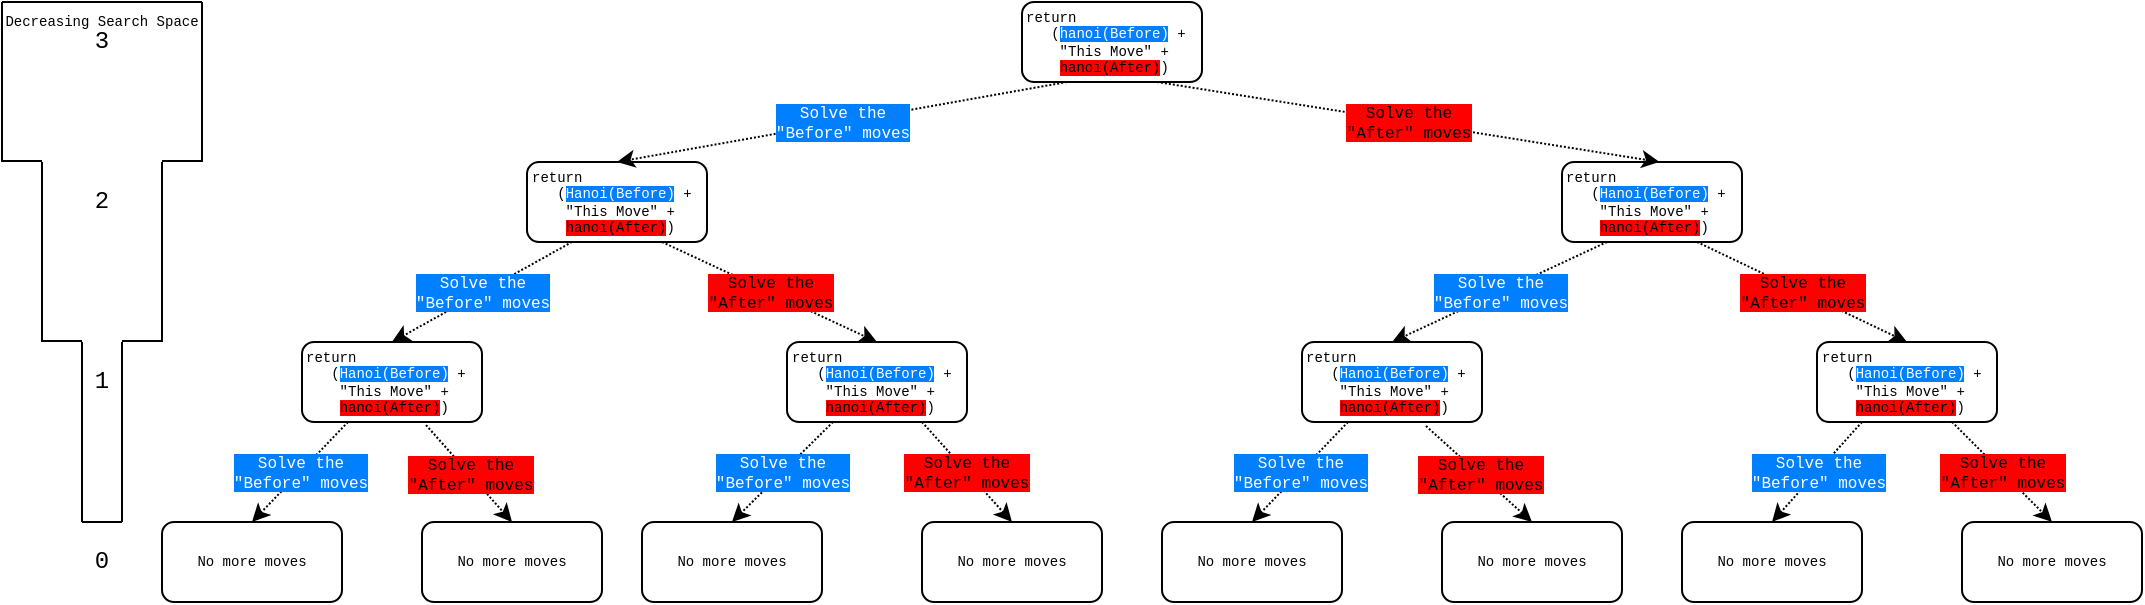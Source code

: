 <mxfile version="14.2.9" type="device" pages="8"><diagram id="k8MXmEnSB_c5L2niFbDC" name="Recurse Overview"><mxGraphModel dx="3211" dy="1202" grid="1" gridSize="10" guides="1" tooltips="1" connect="1" arrows="1" fold="1" page="1" pageScale="1" pageWidth="850" pageHeight="1100" math="0" shadow="0"><root><mxCell id="qg_Fuud67L7gMCATNRAX-0"/><mxCell id="qg_Fuud67L7gMCATNRAX-1" parent="qg_Fuud67L7gMCATNRAX-0"/><mxCell id="qg_Fuud67L7gMCATNRAX-3" value="&lt;div style=&quot;font-size: 7px&quot;&gt;return &lt;br style=&quot;font-size: 7px&quot;&gt;&lt;/div&gt;&lt;div style=&quot;font-size: 7px&quot;&gt;&amp;nbsp;&amp;nbsp; (&lt;font color=&quot;#FFFFFF&quot;&gt;&lt;span style=&quot;background-color: rgb(0 , 127 , 255)&quot;&gt;hanoi(Before)&lt;/span&gt;&lt;/font&gt; + &lt;br style=&quot;font-size: 7px&quot;&gt;&lt;/div&gt;&lt;div style=&quot;font-size: 7px&quot;&gt;&amp;nbsp;&amp;nbsp;&amp;nbsp; &quot;This Move&quot; + &lt;br style=&quot;font-size: 7px&quot;&gt;&lt;/div&gt;&lt;div style=&quot;font-size: 7px&quot;&gt;&amp;nbsp;&amp;nbsp;&amp;nbsp; &lt;span style=&quot;background-color: rgb(255 , 0 , 0)&quot;&gt;hanoi(After)&lt;/span&gt;)&lt;/div&gt;" style="rounded=1;whiteSpace=wrap;html=1;gradientColor=none;fontFamily=Courier New;fontSize=7;fontColor=#000000;align=left;shadow=0;glass=0;sketch=0;" parent="qg_Fuud67L7gMCATNRAX-1" vertex="1"><mxGeometry x="310" y="170" width="90" height="40" as="geometry"/></mxCell><mxCell id="qg_Fuud67L7gMCATNRAX-4" value="&lt;div&gt;return &lt;br&gt;&lt;/div&gt;&lt;div&gt;&amp;nbsp;&amp;nbsp; (&lt;span style=&quot;background-color: rgb(0 , 127 , 255)&quot;&gt;&lt;font color=&quot;#FFFFFF&quot;&gt;Hanoi(Before)&lt;/font&gt;&lt;/span&gt; + &lt;br&gt;&lt;/div&gt;&lt;div&gt;&amp;nbsp;&amp;nbsp;&amp;nbsp; &quot;This Move&quot; + &lt;br&gt;&lt;/div&gt;&lt;div&gt;&amp;nbsp;&amp;nbsp;&amp;nbsp; &lt;span style=&quot;background-color: rgb(255 , 0 , 0)&quot;&gt;hanoi(After)&lt;/span&gt;)&lt;/div&gt;" style="rounded=1;whiteSpace=wrap;html=1;gradientColor=none;fontFamily=Courier New;fontSize=7;fontColor=#000000;align=left;shadow=0;" parent="qg_Fuud67L7gMCATNRAX-1" vertex="1"><mxGeometry x="62.5" y="250" width="90" height="40" as="geometry"/></mxCell><mxCell id="qg_Fuud67L7gMCATNRAX-5" value="&lt;div&gt;return &lt;br&gt;&lt;/div&gt;&lt;div&gt;&amp;nbsp;&amp;nbsp; (&lt;span style=&quot;background-color: rgb(0 , 127 , 255)&quot;&gt;&lt;font color=&quot;#FFFFFF&quot;&gt;Hanoi(Before)&lt;/font&gt;&lt;/span&gt; + &lt;br&gt;&lt;/div&gt;&lt;div&gt;&amp;nbsp;&amp;nbsp;&amp;nbsp; &quot;This Move&quot; + &lt;br&gt;&lt;/div&gt;&lt;div&gt;&amp;nbsp;&amp;nbsp;&amp;nbsp; &lt;span style=&quot;background-color: rgb(255 , 0 , 0)&quot;&gt;hanoi(After)&lt;/span&gt;)&lt;/div&gt;" style="rounded=1;whiteSpace=wrap;html=1;gradientColor=none;fontFamily=Courier New;fontSize=7;fontColor=#000000;align=left;shadow=0;" parent="qg_Fuud67L7gMCATNRAX-1" vertex="1"><mxGeometry x="580" y="250" width="90" height="40" as="geometry"/></mxCell><mxCell id="qg_Fuud67L7gMCATNRAX-6" value="&lt;div style=&quot;font-size: 7px&quot;&gt;return &lt;br style=&quot;font-size: 7px&quot;&gt;&lt;/div&gt;&lt;div style=&quot;font-size: 7px&quot;&gt;&amp;nbsp;&amp;nbsp; (&lt;span style=&quot;background-color: rgb(0 , 127 , 255)&quot;&gt;&lt;font color=&quot;#FFFFFF&quot;&gt;Hanoi(Before)&lt;/font&gt;&lt;/span&gt; + &lt;br style=&quot;font-size: 7px&quot;&gt;&lt;/div&gt;&lt;div style=&quot;font-size: 7px&quot;&gt;&amp;nbsp;&amp;nbsp;&amp;nbsp; &quot;This Move&quot; + &lt;br style=&quot;font-size: 7px&quot;&gt;&lt;/div&gt;&lt;div style=&quot;font-size: 7px&quot;&gt;&amp;nbsp;&amp;nbsp;&amp;nbsp; &lt;span style=&quot;background-color: rgb(255 , 0 , 0)&quot;&gt;hanoi(After)&lt;/span&gt;)&lt;/div&gt;" style="rounded=1;whiteSpace=wrap;html=1;gradientColor=none;fontFamily=Courier New;fontSize=7;fontColor=#000000;align=left;shadow=0;" parent="qg_Fuud67L7gMCATNRAX-1" vertex="1"><mxGeometry x="-50" y="340" width="90" height="40" as="geometry"/></mxCell><mxCell id="qg_Fuud67L7gMCATNRAX-7" value="&lt;div&gt;Solve the &lt;br&gt;&lt;/div&gt;&lt;div&gt;&quot;Before&quot; moves&lt;/div&gt;" style="endArrow=classic;html=1;dashed=1;dashPattern=1 1;fontFamily=Courier New;fontSize=8;exitX=0.25;exitY=1;exitDx=0;exitDy=0;entryX=0.5;entryY=0;entryDx=0;entryDy=0;fontColor=#FFFFFF;labelBackgroundColor=#007FFF;shadow=0;" parent="qg_Fuud67L7gMCATNRAX-1" source="qg_Fuud67L7gMCATNRAX-3" target="qg_Fuud67L7gMCATNRAX-4" edge="1"><mxGeometry width="50" height="50" relative="1" as="geometry"><mxPoint x="160" y="260" as="sourcePoint"/><mxPoint x="210" y="210" as="targetPoint"/></mxGeometry></mxCell><mxCell id="qg_Fuud67L7gMCATNRAX-8" value="&lt;div&gt;Solve the &lt;br&gt;&lt;/div&gt;&lt;div&gt;&quot;After&quot; moves&lt;/div&gt;" style="endArrow=classic;html=1;dashed=1;dashPattern=1 1;fontFamily=Courier New;fontSize=8;exitX=0.75;exitY=1;exitDx=0;exitDy=0;entryX=0.542;entryY=0;entryDx=0;entryDy=0;entryPerimeter=0;labelBackgroundColor=#FF0000;shadow=0;" parent="qg_Fuud67L7gMCATNRAX-1" source="qg_Fuud67L7gMCATNRAX-3" target="qg_Fuud67L7gMCATNRAX-5" edge="1"><mxGeometry width="50" height="50" relative="1" as="geometry"><mxPoint x="360" y="230" as="sourcePoint"/><mxPoint x="290" y="280" as="targetPoint"/></mxGeometry></mxCell><mxCell id="qg_Fuud67L7gMCATNRAX-9" value="&lt;div&gt;Solve the &lt;br&gt;&lt;/div&gt;&lt;div&gt;&quot;Before&quot; moves&lt;/div&gt;" style="endArrow=classic;html=1;dashed=1;dashPattern=1 1;fontFamily=Courier New;fontSize=8;exitX=0.25;exitY=1;exitDx=0;exitDy=0;entryX=0.5;entryY=0;entryDx=0;entryDy=0;labelBackgroundColor=#007FFF;fontColor=#FFFFFF;shadow=0;" parent="qg_Fuud67L7gMCATNRAX-1" source="qg_Fuud67L7gMCATNRAX-4" target="qg_Fuud67L7gMCATNRAX-6" edge="1"><mxGeometry width="50" height="50" relative="1" as="geometry"><mxPoint x="272.5" y="230" as="sourcePoint"/><mxPoint x="202.5" y="280" as="targetPoint"/></mxGeometry></mxCell><mxCell id="qg_Fuud67L7gMCATNRAX-10" value="&lt;div style=&quot;font-size: 7px&quot;&gt;return &lt;br style=&quot;font-size: 7px&quot;&gt;&lt;/div&gt;&lt;div style=&quot;font-size: 7px&quot;&gt;&amp;nbsp;&amp;nbsp; (&lt;span style=&quot;background-color: rgb(0 , 127 , 255)&quot;&gt;&lt;font color=&quot;#FFFFFF&quot;&gt;Hanoi(Before)&lt;/font&gt;&lt;/span&gt; + &lt;br style=&quot;font-size: 7px&quot;&gt;&lt;/div&gt;&lt;div style=&quot;font-size: 7px&quot;&gt;&amp;nbsp;&amp;nbsp;&amp;nbsp; &quot;This Move&quot; + &lt;br style=&quot;font-size: 7px&quot;&gt;&lt;/div&gt;&lt;div style=&quot;font-size: 7px&quot;&gt;&amp;nbsp;&amp;nbsp;&amp;nbsp; &lt;span style=&quot;background-color: rgb(255 , 0 , 0)&quot;&gt;hanoi(After)&lt;/span&gt;)&lt;/div&gt;" style="rounded=1;whiteSpace=wrap;html=1;gradientColor=none;fontFamily=Courier New;fontSize=7;fontColor=#000000;align=left;shadow=0;" parent="qg_Fuud67L7gMCATNRAX-1" vertex="1"><mxGeometry x="192.5" y="340" width="90" height="40" as="geometry"/></mxCell><mxCell id="qg_Fuud67L7gMCATNRAX-11" value="&lt;div&gt;Solve the &lt;br&gt;&lt;/div&gt;&lt;div&gt;&quot;After&quot; moves&lt;/div&gt;" style="endArrow=classic;html=1;dashed=1;dashPattern=1 1;fontFamily=Courier New;fontSize=8;fontColor=#000000;exitX=0.75;exitY=1;exitDx=0;exitDy=0;entryX=0.5;entryY=0;entryDx=0;entryDy=0;labelBackgroundColor=#FF0000;shadow=0;" parent="qg_Fuud67L7gMCATNRAX-1" source="qg_Fuud67L7gMCATNRAX-4" target="qg_Fuud67L7gMCATNRAX-10" edge="1"><mxGeometry width="50" height="50" relative="1" as="geometry"><mxPoint x="197.5" y="300" as="sourcePoint"/><mxPoint x="107.5" y="350" as="targetPoint"/></mxGeometry></mxCell><mxCell id="qg_Fuud67L7gMCATNRAX-12" value="&lt;div style=&quot;font-size: 7px&quot;&gt;return &lt;br style=&quot;font-size: 7px&quot;&gt;&lt;/div&gt;&lt;div style=&quot;font-size: 7px&quot;&gt;&amp;nbsp;&amp;nbsp; (&lt;span style=&quot;background-color: rgb(0 , 127 , 255)&quot;&gt;&lt;font color=&quot;#FFFFFF&quot;&gt;Hanoi(Before)&lt;/font&gt;&lt;/span&gt; + &lt;br style=&quot;font-size: 7px&quot;&gt;&lt;/div&gt;&lt;div style=&quot;font-size: 7px&quot;&gt;&amp;nbsp;&amp;nbsp;&amp;nbsp; &quot;This Move&quot; + &lt;br style=&quot;font-size: 7px&quot;&gt;&lt;/div&gt;&lt;div style=&quot;font-size: 7px&quot;&gt;&amp;nbsp;&amp;nbsp;&amp;nbsp; &lt;span style=&quot;background-color: rgb(255 , 0 , 0)&quot;&gt;hanoi(After)&lt;/span&gt;)&lt;/div&gt;" style="rounded=1;whiteSpace=wrap;html=1;gradientColor=none;fontFamily=Courier New;fontSize=7;fontColor=#000000;align=left;shadow=0;" parent="qg_Fuud67L7gMCATNRAX-1" vertex="1"><mxGeometry x="450" y="340" width="90" height="40" as="geometry"/></mxCell><mxCell id="qg_Fuud67L7gMCATNRAX-13" value="&lt;div&gt;Solve the &lt;br&gt;&lt;/div&gt;&lt;div&gt;&quot;Before&quot; moves&lt;/div&gt;" style="endArrow=classic;html=1;dashed=1;dashPattern=1 1;fontFamily=Courier New;fontSize=8;exitX=0.25;exitY=1;exitDx=0;exitDy=0;entryX=0.5;entryY=0;entryDx=0;entryDy=0;labelBorderColor=none;labelBackgroundColor=#007FFF;fontColor=#FFFFFF;shadow=0;" parent="qg_Fuud67L7gMCATNRAX-1" source="qg_Fuud67L7gMCATNRAX-5" target="qg_Fuud67L7gMCATNRAX-12" edge="1"><mxGeometry width="50" height="50" relative="1" as="geometry"><mxPoint x="602.5" y="290" as="sourcePoint"/><mxPoint x="640" y="280" as="targetPoint"/></mxGeometry></mxCell><mxCell id="qg_Fuud67L7gMCATNRAX-14" value="&lt;div style=&quot;font-size: 7px&quot;&gt;return &lt;br style=&quot;font-size: 7px&quot;&gt;&lt;/div&gt;&lt;div style=&quot;font-size: 7px&quot;&gt;&amp;nbsp;&amp;nbsp; (&lt;span style=&quot;background-color: rgb(0 , 127 , 255)&quot;&gt;&lt;font color=&quot;#FFFFFF&quot;&gt;Hanoi(Before)&lt;/font&gt;&lt;/span&gt; + &lt;br style=&quot;font-size: 7px&quot;&gt;&lt;/div&gt;&lt;div style=&quot;font-size: 7px&quot;&gt;&amp;nbsp;&amp;nbsp;&amp;nbsp; &quot;This Move&quot; + &lt;br style=&quot;font-size: 7px&quot;&gt;&lt;/div&gt;&lt;div style=&quot;font-size: 7px&quot;&gt;&amp;nbsp;&amp;nbsp;&amp;nbsp; &lt;span style=&quot;background-color: rgb(255 , 0 , 0)&quot;&gt;hanoi(After)&lt;/span&gt;)&lt;/div&gt;" style="rounded=1;whiteSpace=wrap;html=1;gradientColor=none;fontFamily=Courier New;fontSize=7;fontColor=#000000;align=left;shadow=0;" parent="qg_Fuud67L7gMCATNRAX-1" vertex="1"><mxGeometry x="707.5" y="340" width="90" height="40" as="geometry"/></mxCell><mxCell id="qg_Fuud67L7gMCATNRAX-15" value="&lt;div&gt;Solve the &lt;br&gt;&lt;/div&gt;&lt;div&gt;&quot;After&quot; moves&lt;/div&gt;" style="endArrow=classic;html=1;dashed=1;dashPattern=1 1;fontFamily=Courier New;fontSize=8;fontColor=#000000;exitX=0.75;exitY=1;exitDx=0;exitDy=0;entryX=0.5;entryY=0;entryDx=0;entryDy=0;labelBackgroundColor=#FF0000;shadow=0;" parent="qg_Fuud67L7gMCATNRAX-1" source="qg_Fuud67L7gMCATNRAX-5" target="qg_Fuud67L7gMCATNRAX-14" edge="1"><mxGeometry width="50" height="50" relative="1" as="geometry"><mxPoint x="647.5" y="290" as="sourcePoint"/><mxPoint x="545" y="350" as="targetPoint"/></mxGeometry></mxCell><mxCell id="qg_Fuud67L7gMCATNRAX-16" value="No more moves" style="rounded=1;whiteSpace=wrap;html=1;gradientColor=none;fontFamily=Courier New;fontSize=7;fontColor=#000000;align=center;shadow=0;" parent="qg_Fuud67L7gMCATNRAX-1" vertex="1"><mxGeometry x="-120" y="430" width="90" height="40" as="geometry"/></mxCell><mxCell id="qg_Fuud67L7gMCATNRAX-17" value="&lt;div&gt;Solve the &lt;br&gt;&lt;/div&gt;&lt;div&gt;&quot;Before&quot; moves&lt;/div&gt;" style="endArrow=classic;html=1;dashed=1;dashPattern=1 1;fontFamily=Courier New;fontSize=8;entryX=0.5;entryY=0;entryDx=0;entryDy=0;fontColor=#FFFFFF;labelBackgroundColor=#007FFF;shadow=0;" parent="qg_Fuud67L7gMCATNRAX-1" target="qg_Fuud67L7gMCATNRAX-16" edge="1"><mxGeometry width="50" height="50" relative="1" as="geometry"><mxPoint x="-27" y="380" as="sourcePoint"/><mxPoint x="-70" y="430" as="targetPoint"/></mxGeometry></mxCell><mxCell id="qg_Fuud67L7gMCATNRAX-19" value="No more moves" style="rounded=1;whiteSpace=wrap;html=1;gradientColor=none;fontFamily=Courier New;fontSize=7;fontColor=#000000;align=center;shadow=0;" parent="qg_Fuud67L7gMCATNRAX-1" vertex="1"><mxGeometry x="10" y="430" width="90" height="40" as="geometry"/></mxCell><mxCell id="qg_Fuud67L7gMCATNRAX-20" value="&lt;div&gt;Solve the &lt;br&gt;&lt;/div&gt;&lt;div&gt;&quot;After&quot; moves&lt;/div&gt;" style="endArrow=classic;html=1;dashed=1;dashPattern=1 1;fontFamily=Courier New;fontSize=8;fontColor=#000000;exitX=0.689;exitY=1.038;exitDx=0;exitDy=0;entryX=0.5;entryY=0;entryDx=0;entryDy=0;exitPerimeter=0;labelBackgroundColor=#FF0000;shadow=0;" parent="qg_Fuud67L7gMCATNRAX-1" source="qg_Fuud67L7gMCATNRAX-6" target="qg_Fuud67L7gMCATNRAX-19" edge="1"><mxGeometry width="50" height="50" relative="1" as="geometry"><mxPoint x="10" y="380" as="sourcePoint"/><mxPoint x="-12.5" y="440" as="targetPoint"/></mxGeometry></mxCell><mxCell id="qg_Fuud67L7gMCATNRAX-21" value="No more moves" style="rounded=1;whiteSpace=wrap;html=1;gradientColor=none;fontFamily=Courier New;fontSize=7;fontColor=#000000;align=center;shadow=0;" parent="qg_Fuud67L7gMCATNRAX-1" vertex="1"><mxGeometry x="120" y="430" width="90" height="40" as="geometry"/></mxCell><mxCell id="qg_Fuud67L7gMCATNRAX-22" value="&lt;div&gt;Solve the &lt;br&gt;&lt;/div&gt;&lt;div&gt;&quot;Before&quot; moves&lt;/div&gt;" style="endArrow=classic;html=1;dashed=1;dashPattern=1 1;fontFamily=Courier New;fontSize=8;entryX=0.5;entryY=0;entryDx=0;entryDy=0;fontColor=#FFFFFF;labelBackgroundColor=#007FFF;shadow=0;" parent="qg_Fuud67L7gMCATNRAX-1" target="qg_Fuud67L7gMCATNRAX-21" edge="1"><mxGeometry width="50" height="50" relative="1" as="geometry"><mxPoint x="215.5" y="380" as="sourcePoint"/><mxPoint x="172.5" y="430" as="targetPoint"/></mxGeometry></mxCell><mxCell id="qg_Fuud67L7gMCATNRAX-23" value="No more moves" style="rounded=1;whiteSpace=wrap;html=1;gradientColor=none;fontFamily=Courier New;fontSize=7;fontColor=#000000;align=center;shadow=0;" parent="qg_Fuud67L7gMCATNRAX-1" vertex="1"><mxGeometry x="260" y="430" width="90" height="40" as="geometry"/></mxCell><mxCell id="qg_Fuud67L7gMCATNRAX-24" value="&lt;div&gt;Solve the &lt;br&gt;&lt;/div&gt;&lt;div&gt;&quot;After&quot; moves&lt;/div&gt;" style="endArrow=classic;html=1;dashed=1;dashPattern=1 1;fontFamily=Courier New;fontSize=8;fontColor=#000000;entryX=0.5;entryY=0;entryDx=0;entryDy=0;exitX=0.75;exitY=1;exitDx=0;exitDy=0;labelBackgroundColor=#FF0000;shadow=0;" parent="qg_Fuud67L7gMCATNRAX-1" source="qg_Fuud67L7gMCATNRAX-10" target="qg_Fuud67L7gMCATNRAX-23" edge="1"><mxGeometry width="50" height="50" relative="1" as="geometry"><mxPoint x="255" y="382" as="sourcePoint"/><mxPoint x="230" y="440" as="targetPoint"/></mxGeometry></mxCell><mxCell id="qg_Fuud67L7gMCATNRAX-25" value="No more moves" style="rounded=1;whiteSpace=wrap;html=1;gradientColor=none;fontFamily=Courier New;fontSize=7;fontColor=#000000;align=center;shadow=0;" parent="qg_Fuud67L7gMCATNRAX-1" vertex="1"><mxGeometry x="380" y="430" width="90" height="40" as="geometry"/></mxCell><mxCell id="qg_Fuud67L7gMCATNRAX-26" value="&lt;div&gt;Solve the &lt;br&gt;&lt;/div&gt;&lt;div&gt;&quot;Before&quot; moves&lt;/div&gt;" style="endArrow=classic;html=1;dashed=1;dashPattern=1 1;fontFamily=Courier New;fontSize=8;entryX=0.5;entryY=0;entryDx=0;entryDy=0;fontColor=#FFFFFF;labelBackgroundColor=#007FFF;shadow=0;" parent="qg_Fuud67L7gMCATNRAX-1" target="qg_Fuud67L7gMCATNRAX-25" edge="1"><mxGeometry width="50" height="50" relative="1" as="geometry"><mxPoint x="473" y="380" as="sourcePoint"/><mxPoint x="430" y="430" as="targetPoint"/></mxGeometry></mxCell><mxCell id="qg_Fuud67L7gMCATNRAX-27" value="No more moves" style="rounded=1;whiteSpace=wrap;html=1;gradientColor=none;fontFamily=Courier New;fontSize=7;fontColor=#000000;align=center;shadow=0;" parent="qg_Fuud67L7gMCATNRAX-1" vertex="1"><mxGeometry x="520" y="430" width="90" height="40" as="geometry"/></mxCell><mxCell id="qg_Fuud67L7gMCATNRAX-28" value="&lt;div&gt;Solve the &lt;br&gt;&lt;/div&gt;&lt;div&gt;&quot;After&quot; moves&lt;/div&gt;" style="endArrow=classic;html=1;dashed=1;dashPattern=1 1;fontFamily=Courier New;fontSize=8;fontColor=#000000;entryX=0.5;entryY=0;entryDx=0;entryDy=0;labelBackgroundColor=#FF0000;shadow=0;" parent="qg_Fuud67L7gMCATNRAX-1" target="qg_Fuud67L7gMCATNRAX-27" edge="1"><mxGeometry width="50" height="50" relative="1" as="geometry"><mxPoint x="512" y="382" as="sourcePoint"/><mxPoint x="487.5" y="440" as="targetPoint"/></mxGeometry></mxCell><mxCell id="qg_Fuud67L7gMCATNRAX-29" value="No more moves" style="rounded=1;whiteSpace=wrap;html=1;gradientColor=none;fontFamily=Courier New;fontSize=7;fontColor=#000000;align=center;shadow=0;" parent="qg_Fuud67L7gMCATNRAX-1" vertex="1"><mxGeometry x="640" y="430" width="90" height="40" as="geometry"/></mxCell><mxCell id="qg_Fuud67L7gMCATNRAX-30" value="&lt;div&gt;Solve the &lt;br&gt;&lt;/div&gt;&lt;div&gt;&quot;Before&quot; moves&lt;/div&gt;" style="endArrow=classic;html=1;dashed=1;dashPattern=1 1;fontFamily=Courier New;fontSize=8;entryX=0.5;entryY=0;entryDx=0;entryDy=0;exitX=0.25;exitY=1;exitDx=0;exitDy=0;fontColor=#FFFFFF;labelBackgroundColor=#007FFF;shadow=0;" parent="qg_Fuud67L7gMCATNRAX-1" source="qg_Fuud67L7gMCATNRAX-14" target="qg_Fuud67L7gMCATNRAX-29" edge="1"><mxGeometry width="50" height="50" relative="1" as="geometry"><mxPoint x="555.5" y="380" as="sourcePoint"/><mxPoint x="512.5" y="430" as="targetPoint"/></mxGeometry></mxCell><mxCell id="qg_Fuud67L7gMCATNRAX-31" value="No more moves" style="rounded=1;whiteSpace=wrap;html=1;gradientColor=none;fontFamily=Courier New;fontSize=7;fontColor=#000000;align=center;shadow=0;" parent="qg_Fuud67L7gMCATNRAX-1" vertex="1"><mxGeometry x="780" y="430" width="90" height="40" as="geometry"/></mxCell><mxCell id="qg_Fuud67L7gMCATNRAX-32" value="&lt;div&gt;Solve the &lt;br&gt;&lt;/div&gt;&lt;div&gt;&quot;After&quot; moves&lt;/div&gt;" style="endArrow=classic;html=1;dashed=1;dashPattern=1 1;fontFamily=Courier New;fontSize=8;fontColor=#000000;exitX=0.75;exitY=1;exitDx=0;exitDy=0;entryX=0.5;entryY=0;entryDx=0;entryDy=0;labelBackgroundColor=#FF0000;shadow=0;" parent="qg_Fuud67L7gMCATNRAX-1" source="qg_Fuud67L7gMCATNRAX-14" target="qg_Fuud67L7gMCATNRAX-31" edge="1"><mxGeometry width="50" height="50" relative="1" as="geometry"><mxPoint x="594.51" y="381.52" as="sourcePoint"/><mxPoint x="570" y="440" as="targetPoint"/></mxGeometry></mxCell><mxCell id="qg_Fuud67L7gMCATNRAX-41" value="" style="endArrow=none;html=1;fontFamily=Courier New;fontSize=7;fontColor=#000000;" parent="qg_Fuud67L7gMCATNRAX-1" edge="1"><mxGeometry width="50" height="50" relative="1" as="geometry"><mxPoint x="-160" y="430" as="sourcePoint"/><mxPoint x="-140" y="430" as="targetPoint"/></mxGeometry></mxCell><mxCell id="qg_Fuud67L7gMCATNRAX-42" value="" style="endArrow=none;html=1;fontFamily=Courier New;fontSize=7;fontColor=#000000;" parent="qg_Fuud67L7gMCATNRAX-1" edge="1"><mxGeometry width="50" height="50" relative="1" as="geometry"><mxPoint x="-180" y="339.5" as="sourcePoint"/><mxPoint x="-160" y="339.5" as="targetPoint"/></mxGeometry></mxCell><mxCell id="qg_Fuud67L7gMCATNRAX-43" value="" style="endArrow=none;html=1;fontFamily=Courier New;fontSize=7;fontColor=#000000;" parent="qg_Fuud67L7gMCATNRAX-1" edge="1"><mxGeometry width="50" height="50" relative="1" as="geometry"><mxPoint x="-140" y="339.5" as="sourcePoint"/><mxPoint x="-120" y="339.5" as="targetPoint"/></mxGeometry></mxCell><mxCell id="qg_Fuud67L7gMCATNRAX-44" value="" style="endArrow=none;html=1;fontFamily=Courier New;fontSize=7;fontColor=#000000;" parent="qg_Fuud67L7gMCATNRAX-1" edge="1"><mxGeometry width="50" height="50" relative="1" as="geometry"><mxPoint x="-120" y="249.5" as="sourcePoint"/><mxPoint x="-100" y="249.5" as="targetPoint"/></mxGeometry></mxCell><mxCell id="qg_Fuud67L7gMCATNRAX-45" value="" style="endArrow=none;html=1;fontFamily=Courier New;fontSize=7;fontColor=#000000;" parent="qg_Fuud67L7gMCATNRAX-1" edge="1"><mxGeometry width="50" height="50" relative="1" as="geometry"><mxPoint x="-200" y="249.5" as="sourcePoint"/><mxPoint x="-180" y="249.5" as="targetPoint"/></mxGeometry></mxCell><mxCell id="qg_Fuud67L7gMCATNRAX-47" value="" style="endArrow=none;html=1;fontFamily=Courier New;fontSize=7;fontColor=#000000;" parent="qg_Fuud67L7gMCATNRAX-1" edge="1"><mxGeometry width="50" height="50" relative="1" as="geometry"><mxPoint x="-200" y="170" as="sourcePoint"/><mxPoint x="-100" y="170" as="targetPoint"/></mxGeometry></mxCell><mxCell id="qg_Fuud67L7gMCATNRAX-48" value="" style="endArrow=none;html=1;fontFamily=Courier New;fontSize=7;fontColor=#000000;" parent="qg_Fuud67L7gMCATNRAX-1" edge="1"><mxGeometry width="50" height="50" relative="1" as="geometry"><mxPoint x="-100" y="250" as="sourcePoint"/><mxPoint x="-100" y="170" as="targetPoint"/></mxGeometry></mxCell><mxCell id="qg_Fuud67L7gMCATNRAX-49" value="" style="endArrow=none;html=1;fontFamily=Courier New;fontSize=7;fontColor=#000000;" parent="qg_Fuud67L7gMCATNRAX-1" edge="1"><mxGeometry width="50" height="50" relative="1" as="geometry"><mxPoint x="-200" y="250" as="sourcePoint"/><mxPoint x="-200" y="170" as="targetPoint"/></mxGeometry></mxCell><mxCell id="qg_Fuud67L7gMCATNRAX-50" value="" style="endArrow=none;html=1;fontFamily=Courier New;fontSize=7;fontColor=#000000;" parent="qg_Fuud67L7gMCATNRAX-1" edge="1"><mxGeometry width="50" height="50" relative="1" as="geometry"><mxPoint x="-140" y="430" as="sourcePoint"/><mxPoint x="-140" y="340" as="targetPoint"/></mxGeometry></mxCell><mxCell id="qg_Fuud67L7gMCATNRAX-51" value="" style="endArrow=none;html=1;fontFamily=Courier New;fontSize=7;fontColor=#000000;" parent="qg_Fuud67L7gMCATNRAX-1" edge="1"><mxGeometry width="50" height="50" relative="1" as="geometry"><mxPoint x="-120" y="340" as="sourcePoint"/><mxPoint x="-120" y="250" as="targetPoint"/></mxGeometry></mxCell><mxCell id="qg_Fuud67L7gMCATNRAX-52" value="" style="endArrow=none;html=1;fontFamily=Courier New;fontSize=7;fontColor=#000000;" parent="qg_Fuud67L7gMCATNRAX-1" edge="1"><mxGeometry width="50" height="50" relative="1" as="geometry"><mxPoint x="-160" y="430" as="sourcePoint"/><mxPoint x="-160" y="340" as="targetPoint"/></mxGeometry></mxCell><mxCell id="qg_Fuud67L7gMCATNRAX-53" value="" style="endArrow=none;html=1;fontFamily=Courier New;fontSize=7;fontColor=#000000;" parent="qg_Fuud67L7gMCATNRAX-1" edge="1"><mxGeometry width="50" height="50" relative="1" as="geometry"><mxPoint x="-180" y="340" as="sourcePoint"/><mxPoint x="-180" y="250" as="targetPoint"/></mxGeometry></mxCell><mxCell id="qg_Fuud67L7gMCATNRAX-54" value="3" style="text;html=1;strokeColor=none;fillColor=none;align=center;verticalAlign=middle;whiteSpace=wrap;rounded=0;fontFamily=Courier New;fontSize=12;fontColor=#000000;" parent="qg_Fuud67L7gMCATNRAX-1" vertex="1"><mxGeometry x="-170" y="180" width="40" height="20" as="geometry"/></mxCell><mxCell id="qg_Fuud67L7gMCATNRAX-55" value="2" style="text;html=1;strokeColor=none;fillColor=none;align=center;verticalAlign=middle;whiteSpace=wrap;rounded=0;fontFamily=Courier New;fontSize=12;fontColor=#000000;" parent="qg_Fuud67L7gMCATNRAX-1" vertex="1"><mxGeometry x="-170" y="260" width="40" height="20" as="geometry"/></mxCell><mxCell id="qg_Fuud67L7gMCATNRAX-56" value="1" style="text;html=1;strokeColor=none;fillColor=none;align=center;verticalAlign=middle;whiteSpace=wrap;rounded=0;fontFamily=Courier New;fontSize=12;fontColor=#000000;" parent="qg_Fuud67L7gMCATNRAX-1" vertex="1"><mxGeometry x="-170" y="350" width="40" height="20" as="geometry"/></mxCell><mxCell id="qg_Fuud67L7gMCATNRAX-57" value="0" style="text;html=1;strokeColor=none;fillColor=none;align=center;verticalAlign=middle;whiteSpace=wrap;rounded=0;fontFamily=Courier New;fontSize=12;fontColor=#000000;" parent="qg_Fuud67L7gMCATNRAX-1" vertex="1"><mxGeometry x="-170" y="440" width="40" height="20" as="geometry"/></mxCell><mxCell id="qg_Fuud67L7gMCATNRAX-58" value="Decreasing Search Space" style="text;html=1;strokeColor=none;fillColor=none;align=center;verticalAlign=middle;whiteSpace=wrap;rounded=0;fontFamily=Courier New;fontSize=7;fontColor=#000000;" parent="qg_Fuud67L7gMCATNRAX-1" vertex="1"><mxGeometry x="-200" y="170" width="100" height="20" as="geometry"/></mxCell></root></mxGraphModel></diagram><diagram id="1VujxEq78Zb8KS6wqKXI" name="zero-discs"><mxGraphModel dx="1902" dy="1324" grid="1" gridSize="10" guides="1" tooltips="1" connect="1" arrows="1" fold="1" page="1" pageScale="1" pageWidth="850" pageHeight="1100" math="0" shadow="0"><root><mxCell id="3LAl_q_LrG9QmYuH_4bi-0"/><mxCell id="3LAl_q_LrG9QmYuH_4bi-1" parent="3LAl_q_LrG9QmYuH_4bi-0"/></root></mxGraphModel></diagram><diagram id="jr3254DIE4YL5rV4sH4V" name="one-disc"><mxGraphModel dx="-2766" dy="1541" grid="1" gridSize="10" guides="1" tooltips="1" connect="1" arrows="1" fold="1" page="1" pageScale="1" pageWidth="850" pageHeight="1100" math="0" shadow="0"><root><mxCell id="PEq8mru1tZfidms2QoVn-0"/><mxCell id="PEq8mru1tZfidms2QoVn-1" parent="PEq8mru1tZfidms2QoVn-0"/><mxCell id="PEq8mru1tZfidms2QoVn-2" value="" style="endArrow=none;html=1;" edge="1" parent="PEq8mru1tZfidms2QoVn-1"><mxGeometry width="50" height="50" relative="1" as="geometry"><mxPoint x="4025" y="-312.5" as="sourcePoint"/><mxPoint x="4025" y="-352.5" as="targetPoint"/></mxGeometry></mxCell><mxCell id="PEq8mru1tZfidms2QoVn-3" value="" style="endArrow=none;html=1;" edge="1" parent="PEq8mru1tZfidms2QoVn-1"><mxGeometry width="50" height="50" relative="1" as="geometry"><mxPoint x="4095" y="-312.5" as="sourcePoint"/><mxPoint x="4095" y="-352.5" as="targetPoint"/></mxGeometry></mxCell><mxCell id="PEq8mru1tZfidms2QoVn-4" value="" style="endArrow=none;html=1;" edge="1" parent="PEq8mru1tZfidms2QoVn-1"><mxGeometry width="50" height="50" relative="1" as="geometry"><mxPoint x="4165" y="-312.5" as="sourcePoint"/><mxPoint x="4165" y="-352.5" as="targetPoint"/></mxGeometry></mxCell><mxCell id="PEq8mru1tZfidms2QoVn-5" value="" style="endArrow=none;html=1;" edge="1" parent="PEq8mru1tZfidms2QoVn-1"><mxGeometry width="50" height="50" relative="1" as="geometry"><mxPoint x="4015" y="-322.67" as="sourcePoint"/><mxPoint x="4035" y="-322.67" as="targetPoint"/></mxGeometry></mxCell><mxCell id="PEq8mru1tZfidms2QoVn-6" value="" style="endArrow=none;html=1;" edge="1" parent="PEq8mru1tZfidms2QoVn-1"><mxGeometry width="50" height="50" relative="1" as="geometry"><mxPoint x="4025" y="-232.5" as="sourcePoint"/><mxPoint x="4025" y="-272.5" as="targetPoint"/></mxGeometry></mxCell><mxCell id="PEq8mru1tZfidms2QoVn-7" value="" style="endArrow=none;html=1;" edge="1" parent="PEq8mru1tZfidms2QoVn-1"><mxGeometry width="50" height="50" relative="1" as="geometry"><mxPoint x="4095" y="-232.5" as="sourcePoint"/><mxPoint x="4095" y="-272.5" as="targetPoint"/></mxGeometry></mxCell><mxCell id="PEq8mru1tZfidms2QoVn-8" value="" style="endArrow=none;html=1;" edge="1" parent="PEq8mru1tZfidms2QoVn-1"><mxGeometry width="50" height="50" relative="1" as="geometry"><mxPoint x="4165" y="-232.5" as="sourcePoint"/><mxPoint x="4165" y="-272.5" as="targetPoint"/></mxGeometry></mxCell><mxCell id="PEq8mru1tZfidms2QoVn-9" value="" style="endArrow=none;html=1;" edge="1" parent="PEq8mru1tZfidms2QoVn-1"><mxGeometry width="50" height="50" relative="1" as="geometry"><mxPoint x="4155" y="-242.5" as="sourcePoint"/><mxPoint x="4175" y="-242.5" as="targetPoint"/></mxGeometry></mxCell><mxCell id="PEq8mru1tZfidms2QoVn-10" value="[Left to Right]" style="text;html=1;strokeColor=none;fillColor=none;align=center;verticalAlign=middle;whiteSpace=wrap;rounded=0;" vertex="1" parent="PEq8mru1tZfidms2QoVn-1"><mxGeometry x="4205" y="-262.5" width="85" height="20" as="geometry"/></mxCell><mxCell id="PEq8mru1tZfidms2QoVn-11" value="" style="endArrow=classic;html=1;" edge="1" parent="PEq8mru1tZfidms2QoVn-1"><mxGeometry width="50" height="50" relative="1" as="geometry"><mxPoint x="4025" y="-275" as="sourcePoint"/><mxPoint x="4165" y="-275" as="targetPoint"/><Array as="points"><mxPoint x="4095" y="-295"/></Array></mxGeometry></mxCell><mxCell id="PEq8mru1tZfidms2QoVn-12" value="Left" style="text;html=1;strokeColor=none;fillColor=none;align=center;verticalAlign=middle;whiteSpace=wrap;rounded=0;" vertex="1" parent="PEq8mru1tZfidms2QoVn-1"><mxGeometry x="3990" y="-380" width="70" height="20" as="geometry"/></mxCell><mxCell id="PEq8mru1tZfidms2QoVn-13" value="Middle" style="text;html=1;strokeColor=none;fillColor=none;align=center;verticalAlign=middle;whiteSpace=wrap;rounded=0;" vertex="1" parent="PEq8mru1tZfidms2QoVn-1"><mxGeometry x="4060" y="-380" width="70" height="20" as="geometry"/></mxCell><mxCell id="PEq8mru1tZfidms2QoVn-14" value="Right" style="text;html=1;strokeColor=none;fillColor=none;align=center;verticalAlign=middle;whiteSpace=wrap;rounded=0;" vertex="1" parent="PEq8mru1tZfidms2QoVn-1"><mxGeometry x="4130" y="-380" width="70" height="20" as="geometry"/></mxCell><mxCell id="PEq8mru1tZfidms2QoVn-15" value="" style="rounded=0;whiteSpace=wrap;html=1;fillColor=#E6E6E6;gradientColor=none;fontSize=50;" vertex="1" parent="PEq8mru1tZfidms2QoVn-1"><mxGeometry x="4010" y="-232.5" width="30" height="10" as="geometry"/></mxCell><mxCell id="PEq8mru1tZfidms2QoVn-16" value="" style="rounded=0;whiteSpace=wrap;html=1;fillColor=#E6E6E6;gradientColor=none;fontSize=50;" vertex="1" parent="PEq8mru1tZfidms2QoVn-1"><mxGeometry x="4080" y="-232.5" width="30" height="10" as="geometry"/></mxCell><mxCell id="PEq8mru1tZfidms2QoVn-17" value="" style="rounded=0;whiteSpace=wrap;html=1;fillColor=#E6E6E6;gradientColor=none;fontSize=50;" vertex="1" parent="PEq8mru1tZfidms2QoVn-1"><mxGeometry x="4150" y="-232.5" width="30" height="10" as="geometry"/></mxCell><mxCell id="PEq8mru1tZfidms2QoVn-18" value="" style="rounded=0;whiteSpace=wrap;html=1;fillColor=#E6E6E6;gradientColor=none;fontSize=50;" vertex="1" parent="PEq8mru1tZfidms2QoVn-1"><mxGeometry x="4010" y="-312.5" width="30" height="10" as="geometry"/></mxCell><mxCell id="PEq8mru1tZfidms2QoVn-19" value="" style="rounded=0;whiteSpace=wrap;html=1;fillColor=#E6E6E6;gradientColor=none;fontSize=50;" vertex="1" parent="PEq8mru1tZfidms2QoVn-1"><mxGeometry x="4080" y="-312.5" width="30" height="10" as="geometry"/></mxCell><mxCell id="PEq8mru1tZfidms2QoVn-20" value="" style="rounded=0;whiteSpace=wrap;html=1;fillColor=#E6E6E6;gradientColor=none;fontSize=50;" vertex="1" parent="PEq8mru1tZfidms2QoVn-1"><mxGeometry x="4150" y="-312.5" width="30" height="10" as="geometry"/></mxCell></root></mxGraphModel></diagram><diagram id="1MCKP_m-8ggJxqm_eepF" name="two-discs"><mxGraphModel dx="-1889" dy="2302" grid="1" gridSize="10" guides="1" tooltips="1" connect="1" arrows="1" fold="1" page="1" pageScale="1" pageWidth="850" pageHeight="1100" math="0" shadow="0"><root><mxCell id="0-QI9K70FI_0I6Z2YZ2Y-0"/><mxCell id="0-QI9K70FI_0I6Z2YZ2Y-1" parent="0-QI9K70FI_0I6Z2YZ2Y-0"/><mxCell id="IzSvmoBYsjmNZbgDKQbA-0" value="" style="endArrow=none;html=1;" parent="0-QI9K70FI_0I6Z2YZ2Y-1" edge="1"><mxGeometry width="50" height="50" relative="1" as="geometry"><mxPoint x="4335" y="-322.5" as="sourcePoint"/><mxPoint x="4335" y="-362.5" as="targetPoint"/></mxGeometry></mxCell><mxCell id="IzSvmoBYsjmNZbgDKQbA-1" value="" style="endArrow=none;html=1;" parent="0-QI9K70FI_0I6Z2YZ2Y-1" edge="1"><mxGeometry width="50" height="50" relative="1" as="geometry"><mxPoint x="4405" y="-322.5" as="sourcePoint"/><mxPoint x="4405" y="-362.5" as="targetPoint"/></mxGeometry></mxCell><mxCell id="IzSvmoBYsjmNZbgDKQbA-2" value="" style="endArrow=none;html=1;" parent="0-QI9K70FI_0I6Z2YZ2Y-1" edge="1"><mxGeometry width="50" height="50" relative="1" as="geometry"><mxPoint x="4475" y="-322.5" as="sourcePoint"/><mxPoint x="4475" y="-362.5" as="targetPoint"/></mxGeometry></mxCell><mxCell id="IzSvmoBYsjmNZbgDKQbA-3" value="" style="endArrow=none;html=1;" parent="0-QI9K70FI_0I6Z2YZ2Y-1" edge="1"><mxGeometry width="50" height="50" relative="1" as="geometry"><mxPoint x="4315" y="-331.25" as="sourcePoint"/><mxPoint x="4355" y="-331.25" as="targetPoint"/></mxGeometry></mxCell><mxCell id="IzSvmoBYsjmNZbgDKQbA-4" value="" style="endArrow=none;html=1;" parent="0-QI9K70FI_0I6Z2YZ2Y-1" edge="1"><mxGeometry width="50" height="50" relative="1" as="geometry"><mxPoint x="4325" y="-341.25" as="sourcePoint"/><mxPoint x="4345" y="-341.25" as="targetPoint"/></mxGeometry></mxCell><mxCell id="IzSvmoBYsjmNZbgDKQbA-5" value="" style="endArrow=none;html=1;" parent="0-QI9K70FI_0I6Z2YZ2Y-1" edge="1"><mxGeometry width="50" height="50" relative="1" as="geometry"><mxPoint x="4335" y="-242.5" as="sourcePoint"/><mxPoint x="4335" y="-282.5" as="targetPoint"/></mxGeometry></mxCell><mxCell id="IzSvmoBYsjmNZbgDKQbA-6" value="" style="endArrow=none;html=1;" parent="0-QI9K70FI_0I6Z2YZ2Y-1" edge="1"><mxGeometry width="50" height="50" relative="1" as="geometry"><mxPoint x="4405" y="-242.5" as="sourcePoint"/><mxPoint x="4405" y="-282.5" as="targetPoint"/></mxGeometry></mxCell><mxCell id="IzSvmoBYsjmNZbgDKQbA-7" value="" style="endArrow=none;html=1;" parent="0-QI9K70FI_0I6Z2YZ2Y-1" edge="1"><mxGeometry width="50" height="50" relative="1" as="geometry"><mxPoint x="4475" y="-242.5" as="sourcePoint"/><mxPoint x="4475" y="-282.5" as="targetPoint"/></mxGeometry></mxCell><mxCell id="IzSvmoBYsjmNZbgDKQbA-8" value="" style="endArrow=none;html=1;" parent="0-QI9K70FI_0I6Z2YZ2Y-1" edge="1"><mxGeometry width="50" height="50" relative="1" as="geometry"><mxPoint x="4315" y="-252.5" as="sourcePoint"/><mxPoint x="4355" y="-252.5" as="targetPoint"/></mxGeometry></mxCell><mxCell id="IzSvmoBYsjmNZbgDKQbA-9" value="" style="endArrow=none;html=1;" parent="0-QI9K70FI_0I6Z2YZ2Y-1" edge="1"><mxGeometry width="50" height="50" relative="1" as="geometry"><mxPoint x="4395" y="-252.5" as="sourcePoint"/><mxPoint x="4415" y="-252.5" as="targetPoint"/></mxGeometry></mxCell><mxCell id="IzSvmoBYsjmNZbgDKQbA-10" value="" style="endArrow=none;html=1;" parent="0-QI9K70FI_0I6Z2YZ2Y-1" edge="1"><mxGeometry width="50" height="50" relative="1" as="geometry"><mxPoint x="4335" y="-162.5" as="sourcePoint"/><mxPoint x="4335" y="-202.5" as="targetPoint"/></mxGeometry></mxCell><mxCell id="IzSvmoBYsjmNZbgDKQbA-11" value="" style="endArrow=none;html=1;" parent="0-QI9K70FI_0I6Z2YZ2Y-1" edge="1"><mxGeometry width="50" height="50" relative="1" as="geometry"><mxPoint x="4405" y="-162.5" as="sourcePoint"/><mxPoint x="4405" y="-202.5" as="targetPoint"/></mxGeometry></mxCell><mxCell id="IzSvmoBYsjmNZbgDKQbA-12" value="" style="endArrow=none;html=1;" parent="0-QI9K70FI_0I6Z2YZ2Y-1" edge="1"><mxGeometry width="50" height="50" relative="1" as="geometry"><mxPoint x="4475" y="-162.5" as="sourcePoint"/><mxPoint x="4475" y="-202.5" as="targetPoint"/></mxGeometry></mxCell><mxCell id="IzSvmoBYsjmNZbgDKQbA-13" value="" style="endArrow=none;html=1;" parent="0-QI9K70FI_0I6Z2YZ2Y-1" edge="1"><mxGeometry width="50" height="50" relative="1" as="geometry"><mxPoint x="4395" y="-172.5" as="sourcePoint"/><mxPoint x="4415" y="-172.5" as="targetPoint"/><Array as="points"><mxPoint x="4415" y="-172.5"/></Array></mxGeometry></mxCell><mxCell id="IzSvmoBYsjmNZbgDKQbA-14" value="" style="endArrow=none;html=1;" parent="0-QI9K70FI_0I6Z2YZ2Y-1" edge="1"><mxGeometry width="50" height="50" relative="1" as="geometry"><mxPoint x="4335" y="-82.5" as="sourcePoint"/><mxPoint x="4335" y="-122.5" as="targetPoint"/></mxGeometry></mxCell><mxCell id="IzSvmoBYsjmNZbgDKQbA-15" value="" style="endArrow=none;html=1;" parent="0-QI9K70FI_0I6Z2YZ2Y-1" edge="1"><mxGeometry width="50" height="50" relative="1" as="geometry"><mxPoint x="4405" y="-82.5" as="sourcePoint"/><mxPoint x="4405" y="-122.5" as="targetPoint"/></mxGeometry></mxCell><mxCell id="IzSvmoBYsjmNZbgDKQbA-16" value="" style="endArrow=none;html=1;" parent="0-QI9K70FI_0I6Z2YZ2Y-1" edge="1"><mxGeometry width="50" height="50" relative="1" as="geometry"><mxPoint x="4475" y="-82.5" as="sourcePoint"/><mxPoint x="4475" y="-122.5" as="targetPoint"/></mxGeometry></mxCell><mxCell id="IzSvmoBYsjmNZbgDKQbA-17" value="" style="endArrow=none;html=1;" parent="0-QI9K70FI_0I6Z2YZ2Y-1" edge="1"><mxGeometry width="50" height="50" relative="1" as="geometry"><mxPoint x="4455" y="-92.83" as="sourcePoint"/><mxPoint x="4495" y="-92.83" as="targetPoint"/></mxGeometry></mxCell><mxCell id="IzSvmoBYsjmNZbgDKQbA-18" value="" style="endArrow=none;html=1;" parent="0-QI9K70FI_0I6Z2YZ2Y-1" edge="1"><mxGeometry width="50" height="50" relative="1" as="geometry"><mxPoint x="4465" y="-102.67" as="sourcePoint"/><mxPoint x="4485" y="-102.67" as="targetPoint"/></mxGeometry></mxCell><mxCell id="IzSvmoBYsjmNZbgDKQbA-19" value="" style="endArrow=classic;html=1;" parent="0-QI9K70FI_0I6Z2YZ2Y-1" edge="1"><mxGeometry width="50" height="50" relative="1" as="geometry"><mxPoint x="4335" y="-283.75" as="sourcePoint"/><mxPoint x="4405" y="-283.75" as="targetPoint"/><Array as="points"><mxPoint x="4365" y="-303.75"/></Array></mxGeometry></mxCell><mxCell id="IzSvmoBYsjmNZbgDKQbA-20" value="[Left to Middle]" style="text;html=1;strokeColor=none;fillColor=none;align=center;verticalAlign=middle;whiteSpace=wrap;rounded=0;" parent="0-QI9K70FI_0I6Z2YZ2Y-1" vertex="1"><mxGeometry x="4515" y="-272.5" width="85" height="20" as="geometry"/></mxCell><mxCell id="IzSvmoBYsjmNZbgDKQbA-21" value="[Left to Right]" style="text;html=1;strokeColor=none;fillColor=none;align=center;verticalAlign=middle;whiteSpace=wrap;rounded=0;" parent="0-QI9K70FI_0I6Z2YZ2Y-1" vertex="1"><mxGeometry x="4515" y="-192.5" width="95" height="20" as="geometry"/></mxCell><mxCell id="IzSvmoBYsjmNZbgDKQbA-22" value="[Middle to Right]" style="text;html=1;strokeColor=none;fillColor=none;align=center;verticalAlign=middle;whiteSpace=wrap;rounded=0;" parent="0-QI9K70FI_0I6Z2YZ2Y-1" vertex="1"><mxGeometry x="4516" y="-112.5" width="94" height="20" as="geometry"/></mxCell><mxCell id="IzSvmoBYsjmNZbgDKQbA-23" value="" style="endArrow=classic;html=1;" parent="0-QI9K70FI_0I6Z2YZ2Y-1" edge="1"><mxGeometry width="50" height="50" relative="1" as="geometry"><mxPoint x="4405" y="-122.5" as="sourcePoint"/><mxPoint x="4475" y="-122.5" as="targetPoint"/><Array as="points"><mxPoint x="4435" y="-142.5"/></Array></mxGeometry></mxCell><mxCell id="IzSvmoBYsjmNZbgDKQbA-24" value="" style="endArrow=classic;html=1;" parent="0-QI9K70FI_0I6Z2YZ2Y-1" edge="1"><mxGeometry width="50" height="50" relative="1" as="geometry"><mxPoint x="4335" y="-203.75" as="sourcePoint"/><mxPoint x="4475" y="-203.75" as="targetPoint"/><Array as="points"><mxPoint x="4405" y="-223.75"/></Array></mxGeometry></mxCell><mxCell id="IzSvmoBYsjmNZbgDKQbA-25" value="Left" style="text;html=1;strokeColor=none;fillColor=none;align=center;verticalAlign=middle;whiteSpace=wrap;rounded=0;" parent="0-QI9K70FI_0I6Z2YZ2Y-1" vertex="1"><mxGeometry x="4300" y="-390" width="70" height="20" as="geometry"/></mxCell><mxCell id="IzSvmoBYsjmNZbgDKQbA-26" value="Middle" style="text;html=1;strokeColor=none;fillColor=none;align=center;verticalAlign=middle;whiteSpace=wrap;rounded=0;" parent="0-QI9K70FI_0I6Z2YZ2Y-1" vertex="1"><mxGeometry x="4370" y="-390" width="70" height="20" as="geometry"/></mxCell><mxCell id="IzSvmoBYsjmNZbgDKQbA-27" value="Right" style="text;html=1;strokeColor=none;fillColor=none;align=center;verticalAlign=middle;whiteSpace=wrap;rounded=0;" parent="0-QI9K70FI_0I6Z2YZ2Y-1" vertex="1"><mxGeometry x="4440" y="-390" width="70" height="20" as="geometry"/></mxCell><mxCell id="IzSvmoBYsjmNZbgDKQbA-28" value="" style="rounded=0;whiteSpace=wrap;html=1;fillColor=#E6E6E6;gradientColor=none;fontSize=50;" parent="0-QI9K70FI_0I6Z2YZ2Y-1" vertex="1"><mxGeometry x="4320" y="-242.5" width="30" height="10" as="geometry"/></mxCell><mxCell id="IzSvmoBYsjmNZbgDKQbA-29" value="" style="rounded=0;whiteSpace=wrap;html=1;fillColor=#E6E6E6;gradientColor=none;fontSize=50;" parent="0-QI9K70FI_0I6Z2YZ2Y-1" vertex="1"><mxGeometry x="4390" y="-242.5" width="30" height="10" as="geometry"/></mxCell><mxCell id="IzSvmoBYsjmNZbgDKQbA-30" value="" style="rounded=0;whiteSpace=wrap;html=1;fillColor=#E6E6E6;gradientColor=none;fontSize=50;" parent="0-QI9K70FI_0I6Z2YZ2Y-1" vertex="1"><mxGeometry x="4460" y="-242.5" width="30" height="10" as="geometry"/></mxCell><mxCell id="IzSvmoBYsjmNZbgDKQbA-31" value="" style="rounded=0;whiteSpace=wrap;html=1;fillColor=#E6E6E6;gradientColor=none;fontSize=50;" parent="0-QI9K70FI_0I6Z2YZ2Y-1" vertex="1"><mxGeometry x="4320" y="-162.5" width="30" height="10" as="geometry"/></mxCell><mxCell id="IzSvmoBYsjmNZbgDKQbA-32" value="" style="rounded=0;whiteSpace=wrap;html=1;fillColor=#E6E6E6;gradientColor=none;fontSize=50;" parent="0-QI9K70FI_0I6Z2YZ2Y-1" vertex="1"><mxGeometry x="4390" y="-162.5" width="30" height="10" as="geometry"/></mxCell><mxCell id="IzSvmoBYsjmNZbgDKQbA-33" value="" style="rounded=0;whiteSpace=wrap;html=1;fillColor=#E6E6E6;gradientColor=none;fontSize=50;" parent="0-QI9K70FI_0I6Z2YZ2Y-1" vertex="1"><mxGeometry x="4460" y="-162.5" width="30" height="10" as="geometry"/></mxCell><mxCell id="IzSvmoBYsjmNZbgDKQbA-34" value="" style="rounded=0;whiteSpace=wrap;html=1;fillColor=#E6E6E6;gradientColor=none;fontSize=50;" parent="0-QI9K70FI_0I6Z2YZ2Y-1" vertex="1"><mxGeometry x="4320" y="-82.5" width="30" height="10" as="geometry"/></mxCell><mxCell id="IzSvmoBYsjmNZbgDKQbA-35" value="" style="rounded=0;whiteSpace=wrap;html=1;fillColor=#E6E6E6;gradientColor=none;fontSize=50;" parent="0-QI9K70FI_0I6Z2YZ2Y-1" vertex="1"><mxGeometry x="4390" y="-82.5" width="30" height="10" as="geometry"/></mxCell><mxCell id="IzSvmoBYsjmNZbgDKQbA-36" value="" style="rounded=0;whiteSpace=wrap;html=1;fillColor=#E6E6E6;gradientColor=none;fontSize=50;" parent="0-QI9K70FI_0I6Z2YZ2Y-1" vertex="1"><mxGeometry x="4460" y="-82.5" width="30" height="10" as="geometry"/></mxCell><mxCell id="IzSvmoBYsjmNZbgDKQbA-37" value="" style="rounded=0;whiteSpace=wrap;html=1;fillColor=#E6E6E6;gradientColor=none;fontSize=50;" parent="0-QI9K70FI_0I6Z2YZ2Y-1" vertex="1"><mxGeometry x="4320" y="-322.5" width="30" height="10" as="geometry"/></mxCell><mxCell id="IzSvmoBYsjmNZbgDKQbA-38" value="" style="rounded=0;whiteSpace=wrap;html=1;fillColor=#E6E6E6;gradientColor=none;fontSize=50;" parent="0-QI9K70FI_0I6Z2YZ2Y-1" vertex="1"><mxGeometry x="4390" y="-322.5" width="30" height="10" as="geometry"/></mxCell><mxCell id="IzSvmoBYsjmNZbgDKQbA-39" value="" style="rounded=0;whiteSpace=wrap;html=1;fillColor=#E6E6E6;gradientColor=none;fontSize=50;" parent="0-QI9K70FI_0I6Z2YZ2Y-1" vertex="1"><mxGeometry x="4460" y="-322.5" width="30" height="10" as="geometry"/></mxCell><mxCell id="IzSvmoBYsjmNZbgDKQbA-40" value="" style="endArrow=none;html=1;" parent="0-QI9K70FI_0I6Z2YZ2Y-1" edge="1"><mxGeometry width="50" height="50" relative="1" as="geometry"><mxPoint x="4455" y="-173.75" as="sourcePoint"/><mxPoint x="4495" y="-173.75" as="targetPoint"/></mxGeometry></mxCell></root></mxGraphModel></diagram><diagram id="XCXh4TyiwjI3ZUCzvknx" name="three-discs"><mxGraphModel dx="-1884" dy="2480" grid="1" gridSize="10" guides="1" tooltips="1" connect="1" arrows="1" fold="1" page="1" pageScale="1" pageWidth="850" pageHeight="1100" math="0" shadow="0"><root><mxCell id="UddIVvVg-YbfGJsjs9Hg-0"/><mxCell id="UddIVvVg-YbfGJsjs9Hg-1" parent="UddIVvVg-YbfGJsjs9Hg-0"/><mxCell id="SpJ3C1Oso3J62LaLvMSf-0" value="" style="endArrow=none;html=1;" parent="UddIVvVg-YbfGJsjs9Hg-1" edge="1"><mxGeometry width="50" height="50" relative="1" as="geometry"><mxPoint x="4568" y="-882.5" as="sourcePoint"/><mxPoint x="4568" y="-922.5" as="targetPoint"/></mxGeometry></mxCell><mxCell id="SpJ3C1Oso3J62LaLvMSf-1" value="" style="endArrow=none;html=1;" parent="UddIVvVg-YbfGJsjs9Hg-1" edge="1"><mxGeometry width="50" height="50" relative="1" as="geometry"><mxPoint x="4638" y="-882.5" as="sourcePoint"/><mxPoint x="4638" y="-922.5" as="targetPoint"/></mxGeometry></mxCell><mxCell id="SpJ3C1Oso3J62LaLvMSf-2" value="" style="endArrow=none;html=1;" parent="UddIVvVg-YbfGJsjs9Hg-1" edge="1"><mxGeometry width="50" height="50" relative="1" as="geometry"><mxPoint x="4708" y="-882.5" as="sourcePoint"/><mxPoint x="4708" y="-922.5" as="targetPoint"/></mxGeometry></mxCell><mxCell id="SpJ3C1Oso3J62LaLvMSf-3" value="" style="endArrow=none;html=1;" parent="UddIVvVg-YbfGJsjs9Hg-1" edge="1"><mxGeometry width="50" height="50" relative="1" as="geometry"><mxPoint x="4538" y="-892.5" as="sourcePoint"/><mxPoint x="4598" y="-892.5" as="targetPoint"/></mxGeometry></mxCell><mxCell id="SpJ3C1Oso3J62LaLvMSf-4" value="" style="endArrow=none;html=1;" parent="UddIVvVg-YbfGJsjs9Hg-1" edge="1"><mxGeometry width="50" height="50" relative="1" as="geometry"><mxPoint x="4548" y="-902.5" as="sourcePoint"/><mxPoint x="4588" y="-902.5" as="targetPoint"/></mxGeometry></mxCell><mxCell id="SpJ3C1Oso3J62LaLvMSf-5" value="" style="endArrow=none;html=1;" parent="UddIVvVg-YbfGJsjs9Hg-1" edge="1"><mxGeometry width="50" height="50" relative="1" as="geometry"><mxPoint x="4558" y="-912.5" as="sourcePoint"/><mxPoint x="4578" y="-912.5" as="targetPoint"/></mxGeometry></mxCell><mxCell id="SpJ3C1Oso3J62LaLvMSf-6" value="" style="endArrow=none;html=1;" parent="UddIVvVg-YbfGJsjs9Hg-1" edge="1"><mxGeometry width="50" height="50" relative="1" as="geometry"><mxPoint x="4568" y="-802.5" as="sourcePoint"/><mxPoint x="4568" y="-842.5" as="targetPoint"/></mxGeometry></mxCell><mxCell id="SpJ3C1Oso3J62LaLvMSf-7" value="" style="endArrow=none;html=1;" parent="UddIVvVg-YbfGJsjs9Hg-1" edge="1"><mxGeometry width="50" height="50" relative="1" as="geometry"><mxPoint x="4638" y="-802.5" as="sourcePoint"/><mxPoint x="4638" y="-842.5" as="targetPoint"/></mxGeometry></mxCell><mxCell id="SpJ3C1Oso3J62LaLvMSf-8" value="" style="endArrow=none;html=1;" parent="UddIVvVg-YbfGJsjs9Hg-1" edge="1"><mxGeometry width="50" height="50" relative="1" as="geometry"><mxPoint x="4708" y="-802.5" as="sourcePoint"/><mxPoint x="4708" y="-842.5" as="targetPoint"/></mxGeometry></mxCell><mxCell id="SpJ3C1Oso3J62LaLvMSf-9" value="" style="endArrow=none;html=1;" parent="UddIVvVg-YbfGJsjs9Hg-1" edge="1"><mxGeometry width="50" height="50" relative="1" as="geometry"><mxPoint x="4538" y="-812.5" as="sourcePoint"/><mxPoint x="4598" y="-812.5" as="targetPoint"/></mxGeometry></mxCell><mxCell id="SpJ3C1Oso3J62LaLvMSf-10" value="" style="endArrow=none;html=1;" parent="UddIVvVg-YbfGJsjs9Hg-1" edge="1"><mxGeometry width="50" height="50" relative="1" as="geometry"><mxPoint x="4548" y="-822.5" as="sourcePoint"/><mxPoint x="4588" y="-822.5" as="targetPoint"/></mxGeometry></mxCell><mxCell id="SpJ3C1Oso3J62LaLvMSf-11" value="" style="endArrow=none;html=1;" parent="UddIVvVg-YbfGJsjs9Hg-1" edge="1"><mxGeometry width="50" height="50" relative="1" as="geometry"><mxPoint x="4698" y="-812.5" as="sourcePoint"/><mxPoint x="4718" y="-812.5" as="targetPoint"/></mxGeometry></mxCell><mxCell id="SpJ3C1Oso3J62LaLvMSf-12" value="" style="endArrow=none;html=1;" parent="UddIVvVg-YbfGJsjs9Hg-1" edge="1"><mxGeometry width="50" height="50" relative="1" as="geometry"><mxPoint x="4568" y="-722.5" as="sourcePoint"/><mxPoint x="4568" y="-762.5" as="targetPoint"/></mxGeometry></mxCell><mxCell id="SpJ3C1Oso3J62LaLvMSf-13" value="" style="endArrow=none;html=1;" parent="UddIVvVg-YbfGJsjs9Hg-1" edge="1"><mxGeometry width="50" height="50" relative="1" as="geometry"><mxPoint x="4638" y="-722.5" as="sourcePoint"/><mxPoint x="4638" y="-762.5" as="targetPoint"/></mxGeometry></mxCell><mxCell id="SpJ3C1Oso3J62LaLvMSf-14" value="" style="endArrow=none;html=1;" parent="UddIVvVg-YbfGJsjs9Hg-1" edge="1"><mxGeometry width="50" height="50" relative="1" as="geometry"><mxPoint x="4708" y="-722.5" as="sourcePoint"/><mxPoint x="4708" y="-762.5" as="targetPoint"/></mxGeometry></mxCell><mxCell id="SpJ3C1Oso3J62LaLvMSf-15" value="" style="endArrow=none;html=1;" parent="UddIVvVg-YbfGJsjs9Hg-1" edge="1"><mxGeometry width="50" height="50" relative="1" as="geometry"><mxPoint x="4538" y="-732.5" as="sourcePoint"/><mxPoint x="4598" y="-732.5" as="targetPoint"/></mxGeometry></mxCell><mxCell id="SpJ3C1Oso3J62LaLvMSf-16" value="" style="endArrow=none;html=1;" parent="UddIVvVg-YbfGJsjs9Hg-1" edge="1"><mxGeometry width="50" height="50" relative="1" as="geometry"><mxPoint x="4618" y="-732.5" as="sourcePoint"/><mxPoint x="4658" y="-732.5" as="targetPoint"/></mxGeometry></mxCell><mxCell id="SpJ3C1Oso3J62LaLvMSf-17" value="" style="endArrow=none;html=1;" parent="UddIVvVg-YbfGJsjs9Hg-1" edge="1"><mxGeometry width="50" height="50" relative="1" as="geometry"><mxPoint x="4698" y="-733" as="sourcePoint"/><mxPoint x="4718" y="-733" as="targetPoint"/><Array as="points"><mxPoint x="4718" y="-733"/></Array></mxGeometry></mxCell><mxCell id="SpJ3C1Oso3J62LaLvMSf-18" value="" style="endArrow=none;html=1;" parent="UddIVvVg-YbfGJsjs9Hg-1" edge="1"><mxGeometry width="50" height="50" relative="1" as="geometry"><mxPoint x="4568" y="-642.5" as="sourcePoint"/><mxPoint x="4568" y="-682.5" as="targetPoint"/></mxGeometry></mxCell><mxCell id="SpJ3C1Oso3J62LaLvMSf-19" value="" style="endArrow=none;html=1;" parent="UddIVvVg-YbfGJsjs9Hg-1" edge="1"><mxGeometry width="50" height="50" relative="1" as="geometry"><mxPoint x="4638" y="-642.5" as="sourcePoint"/><mxPoint x="4638" y="-682.5" as="targetPoint"/></mxGeometry></mxCell><mxCell id="SpJ3C1Oso3J62LaLvMSf-20" value="" style="endArrow=none;html=1;" parent="UddIVvVg-YbfGJsjs9Hg-1" edge="1"><mxGeometry width="50" height="50" relative="1" as="geometry"><mxPoint x="4708" y="-642.5" as="sourcePoint"/><mxPoint x="4708" y="-682.5" as="targetPoint"/></mxGeometry></mxCell><mxCell id="SpJ3C1Oso3J62LaLvMSf-21" value="" style="endArrow=none;html=1;" parent="UddIVvVg-YbfGJsjs9Hg-1" edge="1"><mxGeometry width="50" height="50" relative="1" as="geometry"><mxPoint x="4538" y="-652.5" as="sourcePoint"/><mxPoint x="4598" y="-652.5" as="targetPoint"/></mxGeometry></mxCell><mxCell id="SpJ3C1Oso3J62LaLvMSf-22" value="" style="endArrow=none;html=1;" parent="UddIVvVg-YbfGJsjs9Hg-1" edge="1"><mxGeometry width="50" height="50" relative="1" as="geometry"><mxPoint x="4618" y="-652.5" as="sourcePoint"/><mxPoint x="4658" y="-652.5" as="targetPoint"/></mxGeometry></mxCell><mxCell id="SpJ3C1Oso3J62LaLvMSf-23" value="" style="endArrow=none;html=1;" parent="UddIVvVg-YbfGJsjs9Hg-1" edge="1"><mxGeometry width="50" height="50" relative="1" as="geometry"><mxPoint x="4628" y="-662.75" as="sourcePoint"/><mxPoint x="4648" y="-662.75" as="targetPoint"/></mxGeometry></mxCell><mxCell id="SpJ3C1Oso3J62LaLvMSf-24" value="" style="endArrow=none;html=1;" parent="UddIVvVg-YbfGJsjs9Hg-1" edge="1"><mxGeometry width="50" height="50" relative="1" as="geometry"><mxPoint x="4568" y="-562.5" as="sourcePoint"/><mxPoint x="4568" y="-602.5" as="targetPoint"/></mxGeometry></mxCell><mxCell id="SpJ3C1Oso3J62LaLvMSf-25" value="" style="endArrow=none;html=1;" parent="UddIVvVg-YbfGJsjs9Hg-1" edge="1"><mxGeometry width="50" height="50" relative="1" as="geometry"><mxPoint x="4638" y="-562.5" as="sourcePoint"/><mxPoint x="4638" y="-602.5" as="targetPoint"/></mxGeometry></mxCell><mxCell id="SpJ3C1Oso3J62LaLvMSf-26" value="" style="endArrow=none;html=1;" parent="UddIVvVg-YbfGJsjs9Hg-1" edge="1"><mxGeometry width="50" height="50" relative="1" as="geometry"><mxPoint x="4708" y="-562.5" as="sourcePoint"/><mxPoint x="4708" y="-602.5" as="targetPoint"/></mxGeometry></mxCell><mxCell id="SpJ3C1Oso3J62LaLvMSf-27" value="" style="endArrow=none;html=1;" parent="UddIVvVg-YbfGJsjs9Hg-1" edge="1"><mxGeometry width="50" height="50" relative="1" as="geometry"><mxPoint x="4678" y="-572.5" as="sourcePoint"/><mxPoint x="4738" y="-572.5" as="targetPoint"/></mxGeometry></mxCell><mxCell id="SpJ3C1Oso3J62LaLvMSf-28" value="" style="endArrow=none;html=1;" parent="UddIVvVg-YbfGJsjs9Hg-1" edge="1"><mxGeometry width="50" height="50" relative="1" as="geometry"><mxPoint x="4618" y="-572.5" as="sourcePoint"/><mxPoint x="4658" y="-572.5" as="targetPoint"/></mxGeometry></mxCell><mxCell id="SpJ3C1Oso3J62LaLvMSf-29" value="" style="endArrow=none;html=1;" parent="UddIVvVg-YbfGJsjs9Hg-1" edge="1"><mxGeometry width="50" height="50" relative="1" as="geometry"><mxPoint x="4628" y="-582.75" as="sourcePoint"/><mxPoint x="4648" y="-582.75" as="targetPoint"/></mxGeometry></mxCell><mxCell id="SpJ3C1Oso3J62LaLvMSf-30" value="" style="endArrow=none;html=1;" parent="UddIVvVg-YbfGJsjs9Hg-1" edge="1"><mxGeometry width="50" height="50" relative="1" as="geometry"><mxPoint x="4568" y="-322.5" as="sourcePoint"/><mxPoint x="4568" y="-362.5" as="targetPoint"/></mxGeometry></mxCell><mxCell id="SpJ3C1Oso3J62LaLvMSf-31" value="" style="endArrow=none;html=1;" parent="UddIVvVg-YbfGJsjs9Hg-1" edge="1"><mxGeometry width="50" height="50" relative="1" as="geometry"><mxPoint x="4638" y="-322.5" as="sourcePoint"/><mxPoint x="4638" y="-362.5" as="targetPoint"/></mxGeometry></mxCell><mxCell id="SpJ3C1Oso3J62LaLvMSf-32" value="" style="endArrow=none;html=1;" parent="UddIVvVg-YbfGJsjs9Hg-1" edge="1"><mxGeometry width="50" height="50" relative="1" as="geometry"><mxPoint x="4708" y="-322.5" as="sourcePoint"/><mxPoint x="4708" y="-362.5" as="targetPoint"/></mxGeometry></mxCell><mxCell id="SpJ3C1Oso3J62LaLvMSf-33" value="" style="endArrow=none;html=1;" parent="UddIVvVg-YbfGJsjs9Hg-1" edge="1"><mxGeometry width="50" height="50" relative="1" as="geometry"><mxPoint x="4678" y="-332.5" as="sourcePoint"/><mxPoint x="4738" y="-332.5" as="targetPoint"/></mxGeometry></mxCell><mxCell id="SpJ3C1Oso3J62LaLvMSf-34" value="" style="endArrow=none;html=1;" parent="UddIVvVg-YbfGJsjs9Hg-1" edge="1"><mxGeometry width="50" height="50" relative="1" as="geometry"><mxPoint x="4688" y="-342.75" as="sourcePoint"/><mxPoint x="4728" y="-342.75" as="targetPoint"/></mxGeometry></mxCell><mxCell id="SpJ3C1Oso3J62LaLvMSf-35" value="" style="endArrow=none;html=1;" parent="UddIVvVg-YbfGJsjs9Hg-1" edge="1"><mxGeometry width="50" height="50" relative="1" as="geometry"><mxPoint x="4698" y="-352.5" as="sourcePoint"/><mxPoint x="4718" y="-352.5" as="targetPoint"/></mxGeometry></mxCell><mxCell id="SpJ3C1Oso3J62LaLvMSf-36" value="" style="endArrow=none;html=1;" parent="UddIVvVg-YbfGJsjs9Hg-1" edge="1"><mxGeometry width="50" height="50" relative="1" as="geometry"><mxPoint x="4568" y="-482.5" as="sourcePoint"/><mxPoint x="4568" y="-522.5" as="targetPoint"/></mxGeometry></mxCell><mxCell id="SpJ3C1Oso3J62LaLvMSf-37" value="" style="endArrow=none;html=1;" parent="UddIVvVg-YbfGJsjs9Hg-1" edge="1"><mxGeometry width="50" height="50" relative="1" as="geometry"><mxPoint x="4638" y="-482.5" as="sourcePoint"/><mxPoint x="4638" y="-522.5" as="targetPoint"/></mxGeometry></mxCell><mxCell id="SpJ3C1Oso3J62LaLvMSf-38" value="" style="endArrow=none;html=1;" parent="UddIVvVg-YbfGJsjs9Hg-1" edge="1"><mxGeometry width="50" height="50" relative="1" as="geometry"><mxPoint x="4708" y="-482.5" as="sourcePoint"/><mxPoint x="4708" y="-522.5" as="targetPoint"/></mxGeometry></mxCell><mxCell id="SpJ3C1Oso3J62LaLvMSf-39" value="" style="endArrow=none;html=1;" parent="UddIVvVg-YbfGJsjs9Hg-1" edge="1"><mxGeometry width="50" height="50" relative="1" as="geometry"><mxPoint x="4678" y="-492.5" as="sourcePoint"/><mxPoint x="4738" y="-492.5" as="targetPoint"/></mxGeometry></mxCell><mxCell id="SpJ3C1Oso3J62LaLvMSf-40" value="" style="endArrow=none;html=1;" parent="UddIVvVg-YbfGJsjs9Hg-1" edge="1"><mxGeometry width="50" height="50" relative="1" as="geometry"><mxPoint x="4618" y="-492.5" as="sourcePoint"/><mxPoint x="4658" y="-492.5" as="targetPoint"/></mxGeometry></mxCell><mxCell id="SpJ3C1Oso3J62LaLvMSf-41" value="" style="endArrow=none;html=1;" parent="UddIVvVg-YbfGJsjs9Hg-1" edge="1"><mxGeometry width="50" height="50" relative="1" as="geometry"><mxPoint x="4558" y="-492.5" as="sourcePoint"/><mxPoint x="4578" y="-492.5" as="targetPoint"/></mxGeometry></mxCell><mxCell id="SpJ3C1Oso3J62LaLvMSf-42" value="" style="endArrow=none;html=1;" parent="UddIVvVg-YbfGJsjs9Hg-1" edge="1"><mxGeometry width="50" height="50" relative="1" as="geometry"><mxPoint x="4568" y="-402.5" as="sourcePoint"/><mxPoint x="4568" y="-442.5" as="targetPoint"/></mxGeometry></mxCell><mxCell id="SpJ3C1Oso3J62LaLvMSf-43" value="" style="endArrow=none;html=1;" parent="UddIVvVg-YbfGJsjs9Hg-1" edge="1"><mxGeometry width="50" height="50" relative="1" as="geometry"><mxPoint x="4638" y="-402.5" as="sourcePoint"/><mxPoint x="4638" y="-442.5" as="targetPoint"/></mxGeometry></mxCell><mxCell id="SpJ3C1Oso3J62LaLvMSf-44" value="" style="endArrow=none;html=1;" parent="UddIVvVg-YbfGJsjs9Hg-1" edge="1"><mxGeometry width="50" height="50" relative="1" as="geometry"><mxPoint x="4708" y="-402.5" as="sourcePoint"/><mxPoint x="4708" y="-442.5" as="targetPoint"/></mxGeometry></mxCell><mxCell id="SpJ3C1Oso3J62LaLvMSf-45" value="" style="endArrow=none;html=1;" parent="UddIVvVg-YbfGJsjs9Hg-1" edge="1"><mxGeometry width="50" height="50" relative="1" as="geometry"><mxPoint x="4678" y="-412.5" as="sourcePoint"/><mxPoint x="4738" y="-412.5" as="targetPoint"/></mxGeometry></mxCell><mxCell id="SpJ3C1Oso3J62LaLvMSf-46" value="" style="endArrow=none;html=1;" parent="UddIVvVg-YbfGJsjs9Hg-1" edge="1"><mxGeometry width="50" height="50" relative="1" as="geometry"><mxPoint x="4688" y="-422.5" as="sourcePoint"/><mxPoint x="4728" y="-422.5" as="targetPoint"/></mxGeometry></mxCell><mxCell id="SpJ3C1Oso3J62LaLvMSf-47" value="" style="endArrow=none;html=1;" parent="UddIVvVg-YbfGJsjs9Hg-1" edge="1"><mxGeometry width="50" height="50" relative="1" as="geometry"><mxPoint x="4558" y="-412.5" as="sourcePoint"/><mxPoint x="4578" y="-412.5" as="targetPoint"/></mxGeometry></mxCell><mxCell id="SpJ3C1Oso3J62LaLvMSf-48" value="" style="endArrow=classic;html=1;" parent="UddIVvVg-YbfGJsjs9Hg-1" edge="1"><mxGeometry width="50" height="50" relative="1" as="geometry"><mxPoint x="4568" y="-842.5" as="sourcePoint"/><mxPoint x="4708" y="-842.5" as="targetPoint"/><Array as="points"><mxPoint x="4638" y="-862.5"/></Array></mxGeometry></mxCell><mxCell id="SpJ3C1Oso3J62LaLvMSf-49" value="" style="endArrow=classic;html=1;" parent="UddIVvVg-YbfGJsjs9Hg-1" edge="1"><mxGeometry width="50" height="50" relative="1" as="geometry"><mxPoint x="4568" y="-762.5" as="sourcePoint"/><mxPoint x="4638" y="-762.5" as="targetPoint"/><Array as="points"><mxPoint x="4598" y="-782.5"/></Array></mxGeometry></mxCell><mxCell id="SpJ3C1Oso3J62LaLvMSf-50" value="" style="endArrow=classic;html=1;" parent="UddIVvVg-YbfGJsjs9Hg-1" edge="1"><mxGeometry width="50" height="50" relative="1" as="geometry"><mxPoint x="4638" y="-442.5" as="sourcePoint"/><mxPoint x="4708" y="-442.5" as="targetPoint"/><Array as="points"><mxPoint x="4668" y="-462.5"/></Array></mxGeometry></mxCell><mxCell id="SpJ3C1Oso3J62LaLvMSf-51" value="" style="endArrow=classic;html=1;" parent="UddIVvVg-YbfGJsjs9Hg-1" edge="1"><mxGeometry width="50" height="50" relative="1" as="geometry"><mxPoint x="4638" y="-522.5" as="sourcePoint"/><mxPoint x="4568" y="-522.5" as="targetPoint"/><Array as="points"><mxPoint x="4598" y="-542.5"/></Array></mxGeometry></mxCell><mxCell id="SpJ3C1Oso3J62LaLvMSf-52" value="[Left to Right]" style="text;html=1;strokeColor=none;fillColor=none;align=center;verticalAlign=middle;whiteSpace=wrap;rounded=0;" parent="UddIVvVg-YbfGJsjs9Hg-1" vertex="1"><mxGeometry x="4748" y="-832.5" width="92" height="20" as="geometry"/></mxCell><mxCell id="SpJ3C1Oso3J62LaLvMSf-53" value="[Left to Middle]" style="text;html=1;strokeColor=none;fillColor=none;align=center;verticalAlign=middle;whiteSpace=wrap;rounded=0;" parent="UddIVvVg-YbfGJsjs9Hg-1" vertex="1"><mxGeometry x="4748" y="-752.5" width="92" height="20" as="geometry"/></mxCell><mxCell id="SpJ3C1Oso3J62LaLvMSf-54" value="[Right to Middle]" style="text;html=1;strokeColor=none;fillColor=none;align=center;verticalAlign=middle;whiteSpace=wrap;rounded=0;" parent="UddIVvVg-YbfGJsjs9Hg-1" vertex="1"><mxGeometry x="4748" y="-672.5" width="92" height="20" as="geometry"/></mxCell><mxCell id="SpJ3C1Oso3J62LaLvMSf-55" value="[Left to Right]" style="text;html=1;strokeColor=none;fillColor=none;align=center;verticalAlign=middle;whiteSpace=wrap;rounded=0;" parent="UddIVvVg-YbfGJsjs9Hg-1" vertex="1"><mxGeometry x="4748" y="-592.5" width="82" height="20" as="geometry"/></mxCell><mxCell id="SpJ3C1Oso3J62LaLvMSf-56" value="[Middle to Left]" style="text;html=1;strokeColor=none;fillColor=none;align=center;verticalAlign=middle;whiteSpace=wrap;rounded=0;" parent="UddIVvVg-YbfGJsjs9Hg-1" vertex="1"><mxGeometry x="4748" y="-522.5" width="82" height="20" as="geometry"/></mxCell><mxCell id="SpJ3C1Oso3J62LaLvMSf-57" value="[Middle to Right]" style="text;html=1;strokeColor=none;fillColor=none;align=center;verticalAlign=middle;whiteSpace=wrap;rounded=0;" parent="UddIVvVg-YbfGJsjs9Hg-1" vertex="1"><mxGeometry x="4748" y="-442.5" width="102" height="20" as="geometry"/></mxCell><mxCell id="SpJ3C1Oso3J62LaLvMSf-58" value="[Left to Right]" style="text;html=1;strokeColor=none;fillColor=none;align=center;verticalAlign=middle;whiteSpace=wrap;rounded=0;" parent="UddIVvVg-YbfGJsjs9Hg-1" vertex="1"><mxGeometry x="4748" y="-352.5" width="92" height="20" as="geometry"/></mxCell><mxCell id="SpJ3C1Oso3J62LaLvMSf-59" value="" style="endArrow=classic;html=1;" parent="UddIVvVg-YbfGJsjs9Hg-1" edge="1"><mxGeometry width="50" height="50" relative="1" as="geometry"><mxPoint x="4708" y="-682.5" as="sourcePoint"/><mxPoint x="4638" y="-682.5" as="targetPoint"/><Array as="points"><mxPoint x="4668" y="-702.5"/></Array></mxGeometry></mxCell><mxCell id="SpJ3C1Oso3J62LaLvMSf-60" value="" style="endArrow=classic;html=1;" parent="UddIVvVg-YbfGJsjs9Hg-1" edge="1"><mxGeometry width="50" height="50" relative="1" as="geometry"><mxPoint x="4568" y="-602.5" as="sourcePoint"/><mxPoint x="4708" y="-602.5" as="targetPoint"/><Array as="points"><mxPoint x="4638" y="-622.5"/></Array></mxGeometry></mxCell><mxCell id="SpJ3C1Oso3J62LaLvMSf-61" value="" style="endArrow=classic;html=1;" parent="UddIVvVg-YbfGJsjs9Hg-1" edge="1"><mxGeometry width="50" height="50" relative="1" as="geometry"><mxPoint x="4568" y="-362.5" as="sourcePoint"/><mxPoint x="4708" y="-362.5" as="targetPoint"/><Array as="points"><mxPoint x="4638" y="-382.5"/></Array></mxGeometry></mxCell><mxCell id="SpJ3C1Oso3J62LaLvMSf-62" value="Left" style="text;html=1;strokeColor=none;fillColor=none;align=center;verticalAlign=middle;whiteSpace=wrap;rounded=0;" parent="UddIVvVg-YbfGJsjs9Hg-1" vertex="1"><mxGeometry x="4533" y="-950" width="70" height="20" as="geometry"/></mxCell><mxCell id="SpJ3C1Oso3J62LaLvMSf-63" value="Middle" style="text;html=1;strokeColor=none;fillColor=none;align=center;verticalAlign=middle;whiteSpace=wrap;rounded=0;" parent="UddIVvVg-YbfGJsjs9Hg-1" vertex="1"><mxGeometry x="4603" y="-950" width="70" height="20" as="geometry"/></mxCell><mxCell id="SpJ3C1Oso3J62LaLvMSf-64" value="Right" style="text;html=1;strokeColor=none;fillColor=none;align=center;verticalAlign=middle;whiteSpace=wrap;rounded=0;" parent="UddIVvVg-YbfGJsjs9Hg-1" vertex="1"><mxGeometry x="4673" y="-950" width="70" height="20" as="geometry"/></mxCell><mxCell id="SpJ3C1Oso3J62LaLvMSf-65" value="" style="rounded=0;whiteSpace=wrap;html=1;fillColor=#E6E6E6;gradientColor=none;fontSize=50;" parent="UddIVvVg-YbfGJsjs9Hg-1" vertex="1"><mxGeometry x="4553" y="-802.5" width="30" height="10" as="geometry"/></mxCell><mxCell id="SpJ3C1Oso3J62LaLvMSf-66" value="" style="rounded=0;whiteSpace=wrap;html=1;fillColor=#E6E6E6;gradientColor=none;fontSize=50;" parent="UddIVvVg-YbfGJsjs9Hg-1" vertex="1"><mxGeometry x="4623" y="-802.5" width="30" height="10" as="geometry"/></mxCell><mxCell id="SpJ3C1Oso3J62LaLvMSf-67" value="" style="rounded=0;whiteSpace=wrap;html=1;fillColor=#E6E6E6;gradientColor=none;fontSize=50;" parent="UddIVvVg-YbfGJsjs9Hg-1" vertex="1"><mxGeometry x="4693" y="-802.5" width="30" height="10" as="geometry"/></mxCell><mxCell id="SpJ3C1Oso3J62LaLvMSf-68" value="" style="rounded=0;whiteSpace=wrap;html=1;fillColor=#E6E6E6;gradientColor=none;fontSize=50;" parent="UddIVvVg-YbfGJsjs9Hg-1" vertex="1"><mxGeometry x="4553" y="-722.5" width="30" height="10" as="geometry"/></mxCell><mxCell id="SpJ3C1Oso3J62LaLvMSf-69" value="" style="rounded=0;whiteSpace=wrap;html=1;fillColor=#E6E6E6;gradientColor=none;fontSize=50;" parent="UddIVvVg-YbfGJsjs9Hg-1" vertex="1"><mxGeometry x="4623" y="-722.5" width="30" height="10" as="geometry"/></mxCell><mxCell id="SpJ3C1Oso3J62LaLvMSf-70" value="" style="rounded=0;whiteSpace=wrap;html=1;fillColor=#E6E6E6;gradientColor=none;fontSize=50;" parent="UddIVvVg-YbfGJsjs9Hg-1" vertex="1"><mxGeometry x="4693" y="-722.5" width="30" height="10" as="geometry"/></mxCell><mxCell id="SpJ3C1Oso3J62LaLvMSf-71" value="" style="rounded=0;whiteSpace=wrap;html=1;fillColor=#E6E6E6;gradientColor=none;fontSize=50;" parent="UddIVvVg-YbfGJsjs9Hg-1" vertex="1"><mxGeometry x="4553" y="-642.5" width="30" height="10" as="geometry"/></mxCell><mxCell id="SpJ3C1Oso3J62LaLvMSf-72" value="" style="rounded=0;whiteSpace=wrap;html=1;fillColor=#E6E6E6;gradientColor=none;fontSize=50;" parent="UddIVvVg-YbfGJsjs9Hg-1" vertex="1"><mxGeometry x="4623" y="-642.5" width="30" height="10" as="geometry"/></mxCell><mxCell id="SpJ3C1Oso3J62LaLvMSf-73" value="" style="rounded=0;whiteSpace=wrap;html=1;fillColor=#E6E6E6;gradientColor=none;fontSize=50;" parent="UddIVvVg-YbfGJsjs9Hg-1" vertex="1"><mxGeometry x="4693" y="-642.5" width="30" height="10" as="geometry"/></mxCell><mxCell id="SpJ3C1Oso3J62LaLvMSf-74" value="" style="rounded=0;whiteSpace=wrap;html=1;fillColor=#E6E6E6;gradientColor=none;fontSize=50;" parent="UddIVvVg-YbfGJsjs9Hg-1" vertex="1"><mxGeometry x="4553" y="-564" width="30" height="10" as="geometry"/></mxCell><mxCell id="SpJ3C1Oso3J62LaLvMSf-75" value="" style="rounded=0;whiteSpace=wrap;html=1;fillColor=#E6E6E6;gradientColor=none;fontSize=50;" parent="UddIVvVg-YbfGJsjs9Hg-1" vertex="1"><mxGeometry x="4623" y="-564" width="30" height="10" as="geometry"/></mxCell><mxCell id="SpJ3C1Oso3J62LaLvMSf-76" value="" style="rounded=0;whiteSpace=wrap;html=1;fillColor=#E6E6E6;gradientColor=none;fontSize=50;" parent="UddIVvVg-YbfGJsjs9Hg-1" vertex="1"><mxGeometry x="4693" y="-564" width="30" height="10" as="geometry"/></mxCell><mxCell id="SpJ3C1Oso3J62LaLvMSf-77" value="" style="rounded=0;whiteSpace=wrap;html=1;fillColor=#E6E6E6;gradientColor=none;fontSize=50;" parent="UddIVvVg-YbfGJsjs9Hg-1" vertex="1"><mxGeometry x="4553" y="-482.5" width="30" height="10" as="geometry"/></mxCell><mxCell id="SpJ3C1Oso3J62LaLvMSf-78" value="" style="rounded=0;whiteSpace=wrap;html=1;fillColor=#E6E6E6;gradientColor=none;fontSize=50;" parent="UddIVvVg-YbfGJsjs9Hg-1" vertex="1"><mxGeometry x="4623" y="-482.5" width="30" height="10" as="geometry"/></mxCell><mxCell id="SpJ3C1Oso3J62LaLvMSf-79" value="" style="rounded=0;whiteSpace=wrap;html=1;fillColor=#E6E6E6;gradientColor=none;fontSize=50;" parent="UddIVvVg-YbfGJsjs9Hg-1" vertex="1"><mxGeometry x="4693" y="-482.5" width="30" height="10" as="geometry"/></mxCell><mxCell id="SpJ3C1Oso3J62LaLvMSf-80" value="" style="rounded=0;whiteSpace=wrap;html=1;fillColor=#E6E6E6;gradientColor=none;fontSize=50;" parent="UddIVvVg-YbfGJsjs9Hg-1" vertex="1"><mxGeometry x="4553" y="-402.5" width="30" height="10" as="geometry"/></mxCell><mxCell id="SpJ3C1Oso3J62LaLvMSf-81" value="" style="rounded=0;whiteSpace=wrap;html=1;fillColor=#E6E6E6;gradientColor=none;fontSize=50;" parent="UddIVvVg-YbfGJsjs9Hg-1" vertex="1"><mxGeometry x="4623" y="-402.5" width="30" height="10" as="geometry"/></mxCell><mxCell id="SpJ3C1Oso3J62LaLvMSf-82" value="" style="rounded=0;whiteSpace=wrap;html=1;fillColor=#E6E6E6;gradientColor=none;fontSize=50;" parent="UddIVvVg-YbfGJsjs9Hg-1" vertex="1"><mxGeometry x="4693" y="-402.5" width="30" height="10" as="geometry"/></mxCell><mxCell id="SpJ3C1Oso3J62LaLvMSf-83" value="" style="rounded=0;whiteSpace=wrap;html=1;fillColor=#E6E6E6;gradientColor=none;fontSize=50;" parent="UddIVvVg-YbfGJsjs9Hg-1" vertex="1"><mxGeometry x="4553" y="-322.5" width="30" height="10" as="geometry"/></mxCell><mxCell id="SpJ3C1Oso3J62LaLvMSf-84" value="" style="rounded=0;whiteSpace=wrap;html=1;fillColor=#E6E6E6;gradientColor=none;fontSize=50;" parent="UddIVvVg-YbfGJsjs9Hg-1" vertex="1"><mxGeometry x="4623" y="-322.5" width="30" height="10" as="geometry"/></mxCell><mxCell id="SpJ3C1Oso3J62LaLvMSf-85" value="" style="rounded=0;whiteSpace=wrap;html=1;fillColor=#E6E6E6;gradientColor=none;fontSize=50;" parent="UddIVvVg-YbfGJsjs9Hg-1" vertex="1"><mxGeometry x="4693" y="-322.5" width="30" height="10" as="geometry"/></mxCell><mxCell id="SpJ3C1Oso3J62LaLvMSf-86" value="" style="rounded=0;whiteSpace=wrap;html=1;fillColor=#E6E6E6;gradientColor=none;fontSize=50;" parent="UddIVvVg-YbfGJsjs9Hg-1" vertex="1"><mxGeometry x="4553" y="-882.5" width="30" height="10" as="geometry"/></mxCell><mxCell id="SpJ3C1Oso3J62LaLvMSf-87" value="" style="rounded=0;whiteSpace=wrap;html=1;fillColor=#E6E6E6;gradientColor=none;fontSize=50;" parent="UddIVvVg-YbfGJsjs9Hg-1" vertex="1"><mxGeometry x="4623" y="-882.5" width="30" height="10" as="geometry"/></mxCell><mxCell id="SpJ3C1Oso3J62LaLvMSf-88" value="" style="rounded=0;whiteSpace=wrap;html=1;fillColor=#E6E6E6;gradientColor=none;fontSize=50;" parent="UddIVvVg-YbfGJsjs9Hg-1" vertex="1"><mxGeometry x="4693" y="-882.5" width="30" height="10" as="geometry"/></mxCell></root></mxGraphModel></diagram><diagram id="Zu_mshHQKSptWsH1Piic" name="recurse-one-disc"><mxGraphModel dx="2366" dy="1380" grid="1" gridSize="10" guides="1" tooltips="1" connect="1" arrows="1" fold="1" page="1" pageScale="1" pageWidth="850" pageHeight="1100" math="0" shadow="0"><root><mxCell id="cB7e0FqpKrV22pIc4_DZ-0"/><mxCell id="cB7e0FqpKrV22pIc4_DZ-1" parent="cB7e0FqpKrV22pIc4_DZ-0"/><mxCell id="UJE3Yvk2EkGylc_0gBa_-0" value="hanoi(&lt;font color=&quot;#007FFF&quot;&gt;1&lt;/font&gt;, l, m, r, &lt;u&gt;&lt;font color=&quot;#FF0000&quot;&gt;Moves&lt;/font&gt;&lt;/u&gt;)" style="text;html=1;strokeColor=none;fillColor=none;align=center;verticalAlign=middle;whiteSpace=wrap;rounded=0;fontSize=8;fontFamily=Courier New;" parent="cB7e0FqpKrV22pIc4_DZ-1" vertex="1"><mxGeometry x="280" y="536.25" width="130" height="20" as="geometry"/></mxCell><mxCell id="UJE3Yvk2EkGylc_0gBa_-1" value="hanoi(&lt;font color=&quot;#007FFF&quot;&gt;0&lt;/font&gt;, l, m, r, &lt;font color=&quot;#FF8000&quot;&gt;Before&lt;/font&gt;)" style="text;html=1;strokeColor=none;fillColor=none;align=left;verticalAlign=middle;whiteSpace=wrap;rounded=0;fontSize=8;fontFamily=Courier New;" parent="cB7e0FqpKrV22pIc4_DZ-1" vertex="1"><mxGeometry x="310" y="596.25" width="130" height="20" as="geometry"/></mxCell><mxCell id="UJE3Yvk2EkGylc_0gBa_-2" value="hanoi(&lt;font color=&quot;#007FFF&quot;&gt;0&lt;/font&gt;, l, m, r, &lt;font color=&quot;#B5739D&quot;&gt;After&lt;/font&gt;)" style="text;html=1;strokeColor=none;fillColor=none;align=left;verticalAlign=middle;whiteSpace=wrap;rounded=0;fontSize=8;fontFamily=Courier New;" parent="cB7e0FqpKrV22pIc4_DZ-1" vertex="1"><mxGeometry x="310" y="616.25" width="130" height="20" as="geometry"/></mxCell><mxCell id="UJE3Yvk2EkGylc_0gBa_-4" value="&lt;font color=&quot;#007FFF&quot;&gt;N1 is 1 - 1&lt;/font&gt;" style="text;html=1;strokeColor=none;fillColor=none;align=left;verticalAlign=middle;whiteSpace=wrap;rounded=0;fontSize=8;fontFamily=Courier New;" parent="cB7e0FqpKrV22pIc4_DZ-1" vertex="1"><mxGeometry x="310" y="576.25" width="95" height="20" as="geometry"/></mxCell><mxCell id="UJE3Yvk2EkGylc_0gBa_-7" value="append(&lt;font color=&quot;#FF8000&quot;&gt;[]&lt;/font&gt;, [l to r | &lt;font color=&quot;#B5739D&quot;&gt;[]&lt;/font&gt; ], &lt;u&gt;&lt;font color=&quot;#FF0000&quot;&gt;[l to r]&lt;/font&gt;&lt;/u&gt;)" style="text;html=1;strokeColor=none;fillColor=none;align=left;verticalAlign=middle;whiteSpace=wrap;rounded=0;fontSize=8;fontFamily=Courier New;" parent="cB7e0FqpKrV22pIc4_DZ-1" vertex="1"><mxGeometry x="310" y="636.25" width="190" height="20" as="geometry"/></mxCell><mxCell id="UJE3Yvk2EkGylc_0gBa_-8" value="hanoi(0, l, m, r, &lt;font color=&quot;#FF8000&quot;&gt;[]&lt;/font&gt;)" style="text;html=1;strokeColor=none;fillColor=none;align=center;verticalAlign=middle;whiteSpace=wrap;rounded=0;fontSize=8;fontFamily=Courier New;" parent="cB7e0FqpKrV22pIc4_DZ-1" vertex="1"><mxGeometry x="160" y="696.25" width="130" height="20" as="geometry"/></mxCell><mxCell id="UJE3Yvk2EkGylc_0gBa_-9" value="hanoi(0, l, m, r, &lt;font color=&quot;#B5739D&quot;&gt;[]&lt;/font&gt;)" style="text;html=1;strokeColor=none;fillColor=none;align=center;verticalAlign=middle;whiteSpace=wrap;rounded=0;fontSize=8;fontFamily=Courier New;" parent="cB7e0FqpKrV22pIc4_DZ-1" vertex="1"><mxGeometry x="470" y="696.25" width="130" height="20" as="geometry"/></mxCell><mxCell id="UJE3Yvk2EkGylc_0gBa_-10" value="" style="endArrow=classic;html=1;exitX=0;exitY=0.5;exitDx=0;exitDy=0;entryX=0.5;entryY=0;entryDx=0;entryDy=0;endFill=1;" parent="cB7e0FqpKrV22pIc4_DZ-1" source="UJE3Yvk2EkGylc_0gBa_-1" target="UJE3Yvk2EkGylc_0gBa_-8" edge="1"><mxGeometry width="50" height="50" relative="1" as="geometry"><mxPoint x="285" y="613.75" as="sourcePoint"/><mxPoint x="235" y="638.75" as="targetPoint"/></mxGeometry></mxCell><mxCell id="UJE3Yvk2EkGylc_0gBa_-11" value="" style="endArrow=classic;html=1;exitX=1;exitY=0.5;exitDx=0;exitDy=0;entryX=0.5;entryY=0;entryDx=0;entryDy=0;endFill=1;" parent="cB7e0FqpKrV22pIc4_DZ-1" source="UJE3Yvk2EkGylc_0gBa_-2" target="UJE3Yvk2EkGylc_0gBa_-9" edge="1"><mxGeometry width="50" height="50" relative="1" as="geometry"><mxPoint x="320" y="616.25" as="sourcePoint"/><mxPoint x="235" y="706.25" as="targetPoint"/><Array as="points"><mxPoint x="505" y="646.25"/></Array></mxGeometry></mxCell><mxCell id="UJE3Yvk2EkGylc_0gBa_-12" value="" style="endArrow=classic;html=1;exitX=1;exitY=0;exitDx=0;exitDy=0;entryX=0.195;entryY=1.15;entryDx=0;entryDy=0;endFill=1;entryPerimeter=0;dashed=1;dashPattern=1 1;" parent="cB7e0FqpKrV22pIc4_DZ-1" source="UJE3Yvk2EkGylc_0gBa_-8" target="UJE3Yvk2EkGylc_0gBa_-7" edge="1"><mxGeometry width="50" height="50" relative="1" as="geometry"><mxPoint x="320" y="616.25" as="sourcePoint"/><mxPoint x="235" y="706.25" as="targetPoint"/></mxGeometry></mxCell><mxCell id="UJE3Yvk2EkGylc_0gBa_-13" value="" style="endArrow=classic;html=1;entryX=0.566;entryY=1.075;entryDx=0;entryDy=0;endFill=1;entryPerimeter=0;exitX=0.808;exitY=1;exitDx=0;exitDy=0;exitPerimeter=0;dashed=1;dashPattern=1 1;" parent="cB7e0FqpKrV22pIc4_DZ-1" source="UJE3Yvk2EkGylc_0gBa_-9" target="UJE3Yvk2EkGylc_0gBa_-7" edge="1"><mxGeometry width="50" height="50" relative="1" as="geometry"><mxPoint x="455" y="686.25" as="sourcePoint"/><mxPoint x="357.05" y="669.25" as="targetPoint"/><Array as="points"><mxPoint x="475" y="726.25"/></Array></mxGeometry></mxCell><mxCell id="UJE3Yvk2EkGylc_0gBa_-14" value="" style="endArrow=classic;html=1;entryX=0.75;entryY=0;entryDx=0;entryDy=0;endFill=1;exitX=0.75;exitY=0;exitDx=0;exitDy=0;dashed=1;dashPattern=1 1;" parent="cB7e0FqpKrV22pIc4_DZ-1" source="UJE3Yvk2EkGylc_0gBa_-7" target="UJE3Yvk2EkGylc_0gBa_-36" edge="1"><mxGeometry width="50" height="50" relative="1" as="geometry"><mxPoint x="585.04" y="726.25" as="sourcePoint"/><mxPoint x="427.54" y="667.75" as="targetPoint"/><Array as="points"><mxPoint x="425" y="586.25"/></Array></mxGeometry></mxCell><mxCell id="UJE3Yvk2EkGylc_0gBa_-28" value="hanoi(N, A, B, C, Moves)" style="text;strokeColor=none;fillColor=none;align=center;verticalAlign=middle;whiteSpace=wrap;rounded=0;fontSize=8;fontFamily=Courier New;html=1;fontColor=#999999;" parent="cB7e0FqpKrV22pIc4_DZ-1" vertex="1"><mxGeometry x="280" y="526.25" width="130" height="20" as="geometry"/></mxCell><mxCell id="UJE3Yvk2EkGylc_0gBa_-29" value="&lt;font color=&quot;#999999&quot;&gt;&lt;span&gt;A to C&lt;/span&gt;&lt;/font&gt;" style="text;html=1;strokeColor=none;fillColor=none;align=center;verticalAlign=middle;whiteSpace=wrap;rounded=0;fontSize=8;fontFamily=Courier New;fontStyle=0" parent="cB7e0FqpKrV22pIc4_DZ-1" vertex="1"><mxGeometry x="360" y="646.25" width="50" height="20" as="geometry"/></mxCell><mxCell id="UJE3Yvk2EkGylc_0gBa_-31" value="&lt;div&gt;hanoi(N, A, B, C, Moves) :-&lt;/div&gt;" style="text;html=1;strokeColor=none;fillColor=none;align=left;verticalAlign=middle;whiteSpace=wrap;rounded=0;fontSize=8;fontFamily=Courier New;" parent="cB7e0FqpKrV22pIc4_DZ-1" vertex="1"><mxGeometry x="10" y="536.25" width="150" height="20" as="geometry"/></mxCell><mxCell id="UJE3Yvk2EkGylc_0gBa_-32" value="&lt;div&gt;&amp;nbsp;&amp;nbsp;&amp;nbsp;&amp;nbsp; N &amp;gt; 0,&lt;/div&gt;" style="text;html=1;strokeColor=none;fillColor=none;align=left;verticalAlign=middle;whiteSpace=wrap;rounded=0;fontSize=8;fontFamily=Courier New;" parent="cB7e0FqpKrV22pIc4_DZ-1" vertex="1"><mxGeometry x="10" y="556.25" width="150" height="20" as="geometry"/></mxCell><mxCell id="UJE3Yvk2EkGylc_0gBa_-33" value="&lt;div&gt;&amp;nbsp;&amp;nbsp;&amp;nbsp;&amp;nbsp; N1 is N - 1,&lt;/div&gt;" style="text;html=1;strokeColor=none;fillColor=none;align=left;verticalAlign=middle;whiteSpace=wrap;rounded=0;fontSize=8;fontFamily=Courier New;" parent="cB7e0FqpKrV22pIc4_DZ-1" vertex="1"><mxGeometry x="10" y="576.25" width="150" height="20" as="geometry"/></mxCell><mxCell id="UJE3Yvk2EkGylc_0gBa_-34" value="&lt;div&gt;&lt;div&gt;&amp;nbsp;&amp;nbsp;&amp;nbsp;&amp;nbsp; hanoi(N1, A, B, C, Before),&lt;/div&gt;&lt;/div&gt;" style="text;html=1;strokeColor=none;fillColor=none;align=left;verticalAlign=middle;whiteSpace=wrap;rounded=0;fontSize=8;fontFamily=Courier New;" parent="cB7e0FqpKrV22pIc4_DZ-1" vertex="1"><mxGeometry x="10" y="596.25" width="170" height="20" as="geometry"/></mxCell><mxCell id="UJE3Yvk2EkGylc_0gBa_-35" value="&lt;div&gt;&lt;div&gt;&lt;div&gt;&amp;nbsp;&amp;nbsp;&amp;nbsp;&amp;nbsp; hanoi(N1, A, B, C, After),&lt;/div&gt;&lt;/div&gt;&lt;/div&gt;" style="text;html=1;strokeColor=none;fillColor=none;align=left;verticalAlign=middle;whiteSpace=wrap;rounded=0;fontSize=8;fontFamily=Courier New;" parent="cB7e0FqpKrV22pIc4_DZ-1" vertex="1"><mxGeometry x="10" y="616.25" width="170" height="20" as="geometry"/></mxCell><mxCell id="UJE3Yvk2EkGylc_0gBa_-36" value="&lt;div&gt;&amp;nbsp;&amp;nbsp;&amp;nbsp;&amp;nbsp; 1 &amp;gt; 0,&lt;/div&gt;" style="text;html=1;strokeColor=none;fillColor=none;align=left;verticalAlign=middle;whiteSpace=wrap;rounded=0;fontSize=8;fontFamily=Courier New;" parent="cB7e0FqpKrV22pIc4_DZ-1" vertex="1"><mxGeometry x="285" y="556.25" width="150" height="20" as="geometry"/></mxCell><mxCell id="UJE3Yvk2EkGylc_0gBa_-37" value="&lt;div&gt;&lt;div&gt;&lt;div&gt;&lt;div&gt;&amp;nbsp;&amp;nbsp;&amp;nbsp;&amp;nbsp; append(Before, [A to C | After], Moves).&lt;/div&gt;&lt;/div&gt;&lt;/div&gt;&lt;/div&gt;" style="text;html=1;strokeColor=none;fillColor=none;align=left;verticalAlign=middle;whiteSpace=wrap;rounded=0;fontSize=8;fontFamily=Courier New;" parent="cB7e0FqpKrV22pIc4_DZ-1" vertex="1"><mxGeometry x="10" y="636.25" width="225" height="20" as="geometry"/></mxCell><mxCell id="8Li4E82-7PN36i8adRoU-0" value="" style="endArrow=none;html=1;" parent="cB7e0FqpKrV22pIc4_DZ-1" edge="1"><mxGeometry width="50" height="50" relative="1" as="geometry"><mxPoint x="505" y="507.5" as="sourcePoint"/><mxPoint x="505" y="467.5" as="targetPoint"/></mxGeometry></mxCell><mxCell id="8Li4E82-7PN36i8adRoU-1" value="" style="endArrow=none;html=1;" parent="cB7e0FqpKrV22pIc4_DZ-1" edge="1"><mxGeometry width="50" height="50" relative="1" as="geometry"><mxPoint x="575" y="507.5" as="sourcePoint"/><mxPoint x="575" y="467.5" as="targetPoint"/></mxGeometry></mxCell><mxCell id="8Li4E82-7PN36i8adRoU-2" value="" style="endArrow=none;html=1;" parent="cB7e0FqpKrV22pIc4_DZ-1" edge="1"><mxGeometry width="50" height="50" relative="1" as="geometry"><mxPoint x="645" y="507.5" as="sourcePoint"/><mxPoint x="645" y="467.5" as="targetPoint"/></mxGeometry></mxCell><mxCell id="8Li4E82-7PN36i8adRoU-3" value="" style="endArrow=none;html=1;" parent="cB7e0FqpKrV22pIc4_DZ-1" edge="1"><mxGeometry width="50" height="50" relative="1" as="geometry"><mxPoint x="495" y="497.33" as="sourcePoint"/><mxPoint x="515" y="497.33" as="targetPoint"/></mxGeometry></mxCell><mxCell id="8Li4E82-7PN36i8adRoU-4" value="" style="endArrow=none;html=1;" parent="cB7e0FqpKrV22pIc4_DZ-1" edge="1"><mxGeometry width="50" height="50" relative="1" as="geometry"><mxPoint x="505" y="618.75" as="sourcePoint"/><mxPoint x="505" y="578.75" as="targetPoint"/></mxGeometry></mxCell><mxCell id="8Li4E82-7PN36i8adRoU-5" value="" style="endArrow=none;html=1;" parent="cB7e0FqpKrV22pIc4_DZ-1" edge="1"><mxGeometry width="50" height="50" relative="1" as="geometry"><mxPoint x="575" y="618.75" as="sourcePoint"/><mxPoint x="575" y="578.75" as="targetPoint"/></mxGeometry></mxCell><mxCell id="8Li4E82-7PN36i8adRoU-6" value="" style="endArrow=none;html=1;" parent="cB7e0FqpKrV22pIc4_DZ-1" edge="1"><mxGeometry width="50" height="50" relative="1" as="geometry"><mxPoint x="645" y="618.75" as="sourcePoint"/><mxPoint x="645" y="578.75" as="targetPoint"/></mxGeometry></mxCell><mxCell id="8Li4E82-7PN36i8adRoU-7" value="" style="endArrow=none;html=1;" parent="cB7e0FqpKrV22pIc4_DZ-1" edge="1"><mxGeometry width="50" height="50" relative="1" as="geometry"><mxPoint x="635" y="608.75" as="sourcePoint"/><mxPoint x="655" y="608.75" as="targetPoint"/></mxGeometry></mxCell><mxCell id="8Li4E82-7PN36i8adRoU-9" value="" style="endArrow=classic;html=1;" parent="cB7e0FqpKrV22pIc4_DZ-1" edge="1"><mxGeometry width="50" height="50" relative="1" as="geometry"><mxPoint x="505" y="576.25" as="sourcePoint"/><mxPoint x="645" y="576.25" as="targetPoint"/><Array as="points"><mxPoint x="575" y="556.25"/></Array></mxGeometry></mxCell><mxCell id="8Li4E82-7PN36i8adRoU-10" value="Left" style="text;html=1;strokeColor=none;fillColor=none;align=center;verticalAlign=middle;whiteSpace=wrap;rounded=0;" parent="cB7e0FqpKrV22pIc4_DZ-1" vertex="1"><mxGeometry x="470" y="440" width="70" height="20" as="geometry"/></mxCell><mxCell id="8Li4E82-7PN36i8adRoU-11" value="Middle" style="text;html=1;strokeColor=none;fillColor=none;align=center;verticalAlign=middle;whiteSpace=wrap;rounded=0;" parent="cB7e0FqpKrV22pIc4_DZ-1" vertex="1"><mxGeometry x="540" y="440" width="70" height="20" as="geometry"/></mxCell><mxCell id="8Li4E82-7PN36i8adRoU-12" value="Right" style="text;html=1;strokeColor=none;fillColor=none;align=center;verticalAlign=middle;whiteSpace=wrap;rounded=0;" parent="cB7e0FqpKrV22pIc4_DZ-1" vertex="1"><mxGeometry x="610" y="440" width="70" height="20" as="geometry"/></mxCell><mxCell id="8Li4E82-7PN36i8adRoU-13" value="" style="rounded=0;whiteSpace=wrap;html=1;fillColor=#E6E6E6;gradientColor=none;fontSize=50;" parent="cB7e0FqpKrV22pIc4_DZ-1" vertex="1"><mxGeometry x="490" y="618.75" width="30" height="10" as="geometry"/></mxCell><mxCell id="8Li4E82-7PN36i8adRoU-14" value="" style="rounded=0;whiteSpace=wrap;html=1;fillColor=#E6E6E6;gradientColor=none;fontSize=50;" parent="cB7e0FqpKrV22pIc4_DZ-1" vertex="1"><mxGeometry x="560" y="618.75" width="30" height="10" as="geometry"/></mxCell><mxCell id="8Li4E82-7PN36i8adRoU-15" value="" style="rounded=0;whiteSpace=wrap;html=1;fillColor=#E6E6E6;gradientColor=none;fontSize=50;" parent="cB7e0FqpKrV22pIc4_DZ-1" vertex="1"><mxGeometry x="630" y="618.75" width="30" height="10" as="geometry"/></mxCell><mxCell id="8Li4E82-7PN36i8adRoU-16" value="" style="rounded=0;whiteSpace=wrap;html=1;fillColor=#E6E6E6;gradientColor=none;fontSize=50;" parent="cB7e0FqpKrV22pIc4_DZ-1" vertex="1"><mxGeometry x="490" y="507.5" width="30" height="10" as="geometry"/></mxCell><mxCell id="8Li4E82-7PN36i8adRoU-17" value="" style="rounded=0;whiteSpace=wrap;html=1;fillColor=#E6E6E6;gradientColor=none;fontSize=50;" parent="cB7e0FqpKrV22pIc4_DZ-1" vertex="1"><mxGeometry x="560" y="507.5" width="30" height="10" as="geometry"/></mxCell><mxCell id="8Li4E82-7PN36i8adRoU-18" value="" style="rounded=0;whiteSpace=wrap;html=1;fillColor=#E6E6E6;gradientColor=none;fontSize=50;" parent="cB7e0FqpKrV22pIc4_DZ-1" vertex="1"><mxGeometry x="630" y="507.5" width="30" height="10" as="geometry"/></mxCell><mxCell id="ov96GWaFGFvlrp5kh61A-0" value="" style="endArrow=none;html=1;shadow=0;labelBackgroundColor=#007FFF;fontFamily=Courier New;fontSize=7;fontColor=#000000;strokeWidth=2;dashed=1;sketch=0;dashPattern=1 4;" parent="cB7e0FqpKrV22pIc4_DZ-1" edge="1"><mxGeometry width="50" height="50" relative="1" as="geometry"><mxPoint x="235" y="660" as="sourcePoint"/><mxPoint x="235" y="527.5" as="targetPoint"/></mxGeometry></mxCell><mxCell id="ov96GWaFGFvlrp5kh61A-1" value="&lt;div&gt;?- hanoi(1, l, m, r, Moves)&lt;/div&gt;&lt;div&gt;&lt;br&gt;&lt;/div&gt;&lt;div&gt;&amp;nbsp;&amp;nbsp; Moves = [l to r]&lt;br&gt;&lt;/div&gt;" style="text;strokeColor=none;fillColor=none;align=left;verticalAlign=middle;whiteSpace=wrap;rounded=0;fontSize=8;fontFamily=Courier New;html=1;labelBorderColor=#000000;glass=0;shadow=0;sketch=0;" parent="cB7e0FqpKrV22pIc4_DZ-1" vertex="1"><mxGeometry x="280" y="470" width="210" height="30" as="geometry"/></mxCell></root></mxGraphModel></diagram><diagram id="rbOlQlru3Q6r8RvBdhFS" name="recurse-two-discs"><mxGraphModel dx="-348" dy="1889" grid="1" gridSize="10" guides="1" tooltips="1" connect="1" arrows="1" fold="1" page="1" pageScale="1" pageWidth="850" pageHeight="1100" math="0" shadow="0"><root><mxCell id="nzUw_boZkf1j1zeLogR4-0"/><mxCell id="nzUw_boZkf1j1zeLogR4-1" parent="nzUw_boZkf1j1zeLogR4-0"/><mxCell id="9c3LSmZgN9nUw3UB6-TR-0" value="hanoi(&lt;font color=&quot;#007FFF&quot;&gt;1&lt;/font&gt;, l, m, r, &lt;u&gt;&lt;font color=&quot;#FF0000&quot;&gt;Moves&lt;/font&gt;&lt;/u&gt;)" style="text;html=1;strokeColor=none;fillColor=none;align=center;verticalAlign=middle;whiteSpace=wrap;rounded=0;fontSize=8;fontFamily=Courier New;" parent="nzUw_boZkf1j1zeLogR4-1" vertex="1"><mxGeometry x="2250" y="-80" width="130" height="20" as="geometry"/></mxCell><mxCell id="9c3LSmZgN9nUw3UB6-TR-1" value="hanoi(&lt;font color=&quot;#007FFF&quot;&gt;1&lt;/font&gt;, l, r, m, &lt;font color=&quot;#FF8000&quot;&gt;Before&lt;/font&gt;)" style="text;html=1;strokeColor=none;fillColor=none;align=left;verticalAlign=middle;whiteSpace=wrap;rounded=0;fontSize=8;fontFamily=Courier New;" parent="nzUw_boZkf1j1zeLogR4-1" vertex="1"><mxGeometry x="2280" y="-20" width="130" height="20" as="geometry"/></mxCell><mxCell id="9c3LSmZgN9nUw3UB6-TR-2" value="hanoi(&lt;font color=&quot;#007FFF&quot;&gt;1&lt;/font&gt;, m, l, r, &lt;font color=&quot;#B5739D&quot;&gt;After&lt;/font&gt;)" style="text;html=1;strokeColor=none;fillColor=none;align=left;verticalAlign=middle;whiteSpace=wrap;rounded=0;fontSize=8;fontFamily=Courier New;" parent="nzUw_boZkf1j1zeLogR4-1" vertex="1"><mxGeometry x="2280" width="130" height="20" as="geometry"/></mxCell><mxCell id="9c3LSmZgN9nUw3UB6-TR-3" value="&lt;font color=&quot;#007FFF&quot;&gt;N1 is 1 - 1&lt;/font&gt;" style="text;html=1;strokeColor=none;fillColor=none;align=left;verticalAlign=middle;whiteSpace=wrap;rounded=0;fontSize=8;fontFamily=Courier New;" parent="nzUw_boZkf1j1zeLogR4-1" vertex="1"><mxGeometry x="2280" y="-40" width="95" height="20" as="geometry"/></mxCell><mxCell id="9c3LSmZgN9nUw3UB6-TR-4" value="&lt;div&gt;append(&lt;font color=&quot;#FF8000&quot;&gt;[l to m]&lt;/font&gt;, &lt;br&gt;&lt;/div&gt;&lt;div&gt;&amp;nbsp;&amp;nbsp;&amp;nbsp;&amp;nbsp;&amp;nbsp;&amp;nbsp; [l to r | &lt;font color=&quot;#B5739D&quot;&gt;[m to r]&lt;/font&gt; ],&lt;/div&gt;&lt;div&gt;&amp;nbsp;&amp;nbsp;&amp;nbsp;&amp;nbsp;&amp;nbsp;&amp;nbsp; &lt;u&gt;&lt;font color=&quot;#FF0000&quot;&gt;[l to m, l to r, m to r]&lt;/font&gt;&lt;/u&gt;)&lt;/div&gt;" style="text;html=1;strokeColor=none;fillColor=none;align=left;verticalAlign=middle;whiteSpace=wrap;rounded=0;fontSize=8;fontFamily=Courier New;" parent="nzUw_boZkf1j1zeLogR4-1" vertex="1"><mxGeometry x="2280" y="20" width="190" height="20" as="geometry"/></mxCell><mxCell id="9c3LSmZgN9nUw3UB6-TR-7" value="" style="endArrow=classic;html=1;exitX=0;exitY=0.5;exitDx=0;exitDy=0;entryX=0.5;entryY=0;entryDx=0;entryDy=0;endFill=1;" parent="nzUw_boZkf1j1zeLogR4-1" source="9c3LSmZgN9nUw3UB6-TR-1" target="8brScRizfxgZi-KBHcLx-7" edge="1"><mxGeometry width="50" height="50" relative="1" as="geometry"><mxPoint x="2255" y="-2.5" as="sourcePoint"/><mxPoint x="2050" y="80" as="targetPoint"/></mxGeometry></mxCell><mxCell id="9c3LSmZgN9nUw3UB6-TR-8" value="" style="endArrow=classic;html=1;exitX=1;exitY=0.5;exitDx=0;exitDy=0;entryX=0.5;entryY=0;entryDx=0;entryDy=0;endFill=1;" parent="nzUw_boZkf1j1zeLogR4-1" source="9c3LSmZgN9nUw3UB6-TR-2" target="8brScRizfxgZi-KBHcLx-24" edge="1"><mxGeometry width="50" height="50" relative="1" as="geometry"><mxPoint x="2290" as="sourcePoint"/><mxPoint x="2500" y="80" as="targetPoint"/><Array as="points"><mxPoint x="2475" y="30"/></Array></mxGeometry></mxCell><mxCell id="9c3LSmZgN9nUw3UB6-TR-9" value="" style="endArrow=classic;html=1;entryX=0.195;entryY=0;entryDx=0;entryDy=0;endFill=1;entryPerimeter=0;dashed=1;dashPattern=1 1;exitX=0.827;exitY=0;exitDx=0;exitDy=0;exitPerimeter=0;" parent="nzUw_boZkf1j1zeLogR4-1" source="8brScRizfxgZi-KBHcLx-7" target="9c3LSmZgN9nUw3UB6-TR-4" edge="1"><mxGeometry width="50" height="50" relative="1" as="geometry"><mxPoint x="2090.04" y="80" as="sourcePoint"/><mxPoint x="2205" y="90" as="targetPoint"/></mxGeometry></mxCell><mxCell id="9c3LSmZgN9nUw3UB6-TR-10" value="" style="endArrow=classic;html=1;entryX=0.632;entryY=0.5;entryDx=0;entryDy=0;endFill=1;entryPerimeter=0;dashed=1;dashPattern=1 1;exitX=0.631;exitY=-0.083;exitDx=0;exitDy=0;exitPerimeter=0;" parent="nzUw_boZkf1j1zeLogR4-1" source="8brScRizfxgZi-KBHcLx-36" target="9c3LSmZgN9nUw3UB6-TR-4" edge="1"><mxGeometry width="50" height="50" relative="1" as="geometry"><mxPoint x="2540" y="100" as="sourcePoint"/><mxPoint x="2327.05" y="53" as="targetPoint"/><Array as="points"><mxPoint x="2470" y="93"/></Array></mxGeometry></mxCell><mxCell id="9c3LSmZgN9nUw3UB6-TR-11" value="" style="endArrow=classic;html=1;entryX=0.75;entryY=0;entryDx=0;entryDy=0;endFill=1;exitX=0.75;exitY=0;exitDx=0;exitDy=0;dashed=1;dashPattern=1 1;" parent="nzUw_boZkf1j1zeLogR4-1" source="9c3LSmZgN9nUw3UB6-TR-4" target="9c3LSmZgN9nUw3UB6-TR-19" edge="1"><mxGeometry width="50" height="50" relative="1" as="geometry"><mxPoint x="2555.04" y="110" as="sourcePoint"/><mxPoint x="2397.54" y="51.5" as="targetPoint"/><Array as="points"><mxPoint x="2395" y="-30"/></Array></mxGeometry></mxCell><mxCell id="9c3LSmZgN9nUw3UB6-TR-19" value="&lt;div&gt;&amp;nbsp;&amp;nbsp;&amp;nbsp;&amp;nbsp; 2 &amp;gt; 0,&lt;/div&gt;" style="text;html=1;strokeColor=none;fillColor=none;align=left;verticalAlign=middle;whiteSpace=wrap;rounded=0;fontSize=8;fontFamily=Courier New;" parent="nzUw_boZkf1j1zeLogR4-1" vertex="1"><mxGeometry x="2255" y="-60" width="150" height="20" as="geometry"/></mxCell><mxCell id="9c3LSmZgN9nUw3UB6-TR-21" value="" style="endArrow=classic;html=1;fontFamily=Courier New;fontSize=8;dashed=1;startArrow=classic;startFill=1;endSize=3;startSize=3;dashPattern=1 2;" parent="nzUw_boZkf1j1zeLogR4-1" edge="1"><mxGeometry width="50" height="50" relative="1" as="geometry"><mxPoint x="2358" y="-14" as="sourcePoint"/><mxPoint x="2338" y="-14" as="targetPoint"/><Array as="points"><mxPoint x="2348" y="-24"/></Array></mxGeometry></mxCell><mxCell id="9c3LSmZgN9nUw3UB6-TR-22" value="" style="endArrow=classic;html=1;fontFamily=Courier New;fontSize=8;dashed=1;startArrow=classic;startFill=1;endSize=3;startSize=3;dashPattern=1 2;" parent="nzUw_boZkf1j1zeLogR4-1" edge="1"><mxGeometry width="50" height="50" relative="1" as="geometry"><mxPoint x="2342" y="6" as="sourcePoint"/><mxPoint x="2322" y="6" as="targetPoint"/><Array as="points"><mxPoint x="2332" y="-4"/></Array></mxGeometry></mxCell><mxCell id="-TZVojMfpHZZrynGt5SI-0" value="" style="endArrow=none;html=1;" parent="nzUw_boZkf1j1zeLogR4-1" edge="1"><mxGeometry width="50" height="50" relative="1" as="geometry"><mxPoint x="2245" y="-162.5" as="sourcePoint"/><mxPoint x="2245" y="-202.5" as="targetPoint"/></mxGeometry></mxCell><mxCell id="-TZVojMfpHZZrynGt5SI-1" value="" style="endArrow=none;html=1;" parent="nzUw_boZkf1j1zeLogR4-1" edge="1"><mxGeometry width="50" height="50" relative="1" as="geometry"><mxPoint x="2315" y="-162.5" as="sourcePoint"/><mxPoint x="2315" y="-202.5" as="targetPoint"/></mxGeometry></mxCell><mxCell id="-TZVojMfpHZZrynGt5SI-2" value="" style="endArrow=none;html=1;" parent="nzUw_boZkf1j1zeLogR4-1" edge="1"><mxGeometry width="50" height="50" relative="1" as="geometry"><mxPoint x="2385" y="-162.5" as="sourcePoint"/><mxPoint x="2385" y="-202.5" as="targetPoint"/></mxGeometry></mxCell><mxCell id="-TZVojMfpHZZrynGt5SI-3" value="" style="endArrow=none;html=1;" parent="nzUw_boZkf1j1zeLogR4-1" edge="1"><mxGeometry width="50" height="50" relative="1" as="geometry"><mxPoint x="2225" y="-171.25" as="sourcePoint"/><mxPoint x="2265" y="-171.25" as="targetPoint"/></mxGeometry></mxCell><mxCell id="-TZVojMfpHZZrynGt5SI-4" value="" style="endArrow=none;html=1;" parent="nzUw_boZkf1j1zeLogR4-1" edge="1"><mxGeometry width="50" height="50" relative="1" as="geometry"><mxPoint x="2235" y="-181.25" as="sourcePoint"/><mxPoint x="2255" y="-181.25" as="targetPoint"/></mxGeometry></mxCell><mxCell id="-TZVojMfpHZZrynGt5SI-5" value="Left" style="text;html=1;strokeColor=none;fillColor=none;align=center;verticalAlign=middle;whiteSpace=wrap;rounded=0;" parent="nzUw_boZkf1j1zeLogR4-1" vertex="1"><mxGeometry x="2210" y="-230" width="70" height="20" as="geometry"/></mxCell><mxCell id="-TZVojMfpHZZrynGt5SI-6" value="Middle" style="text;html=1;strokeColor=none;fillColor=none;align=center;verticalAlign=middle;whiteSpace=wrap;rounded=0;" parent="nzUw_boZkf1j1zeLogR4-1" vertex="1"><mxGeometry x="2280" y="-230" width="70" height="20" as="geometry"/></mxCell><mxCell id="-TZVojMfpHZZrynGt5SI-7" value="Right" style="text;html=1;strokeColor=none;fillColor=none;align=center;verticalAlign=middle;whiteSpace=wrap;rounded=0;" parent="nzUw_boZkf1j1zeLogR4-1" vertex="1"><mxGeometry x="2350" y="-230" width="70" height="20" as="geometry"/></mxCell><mxCell id="-TZVojMfpHZZrynGt5SI-8" value="" style="rounded=0;whiteSpace=wrap;html=1;fillColor=#E6E6E6;gradientColor=none;fontSize=50;" parent="nzUw_boZkf1j1zeLogR4-1" vertex="1"><mxGeometry x="2230" y="-162.5" width="30" height="10" as="geometry"/></mxCell><mxCell id="-TZVojMfpHZZrynGt5SI-9" value="" style="rounded=0;whiteSpace=wrap;html=1;fillColor=#E6E6E6;gradientColor=none;fontSize=50;" parent="nzUw_boZkf1j1zeLogR4-1" vertex="1"><mxGeometry x="2300" y="-162.5" width="30" height="10" as="geometry"/></mxCell><mxCell id="-TZVojMfpHZZrynGt5SI-10" value="" style="rounded=0;whiteSpace=wrap;html=1;fillColor=#E6E6E6;gradientColor=none;fontSize=50;" parent="nzUw_boZkf1j1zeLogR4-1" vertex="1"><mxGeometry x="2370" y="-162.5" width="30" height="10" as="geometry"/></mxCell><mxCell id="SIKg4thlatGtMDxfPGq3-0" value="&lt;div&gt;?- hanoi(2, l, m, r, Moves)&lt;/div&gt;&lt;div&gt;&lt;br&gt;&lt;/div&gt;&lt;div&gt;&amp;nbsp;&amp;nbsp; Moves = [l to m, l to r, m to r]&lt;br&gt;&lt;/div&gt;" style="text;strokeColor=none;fillColor=none;align=left;verticalAlign=middle;whiteSpace=wrap;rounded=0;fontSize=8;fontFamily=Courier New;html=1;labelBorderColor=#000000;glass=0;shadow=0;sketch=0;" parent="nzUw_boZkf1j1zeLogR4-1" vertex="1"><mxGeometry x="2230" y="-132.5" width="210" height="30" as="geometry"/></mxCell><mxCell id="8brScRizfxgZi-KBHcLx-0" value="&lt;div&gt;hanoi(N, A, B, C, Moves) :-&lt;/div&gt;" style="text;html=1;strokeColor=none;fillColor=none;align=left;verticalAlign=middle;whiteSpace=wrap;rounded=0;fontSize=8;fontFamily=Courier New;" parent="nzUw_boZkf1j1zeLogR4-1" vertex="1"><mxGeometry x="1994.43" y="-83.75" width="150" height="20" as="geometry"/></mxCell><mxCell id="8brScRizfxgZi-KBHcLx-1" value="&lt;div&gt;&amp;nbsp;&amp;nbsp;&amp;nbsp;&amp;nbsp; N &amp;gt; 0,&lt;/div&gt;" style="text;html=1;strokeColor=none;fillColor=none;align=left;verticalAlign=middle;whiteSpace=wrap;rounded=0;fontSize=8;fontFamily=Courier New;" parent="nzUw_boZkf1j1zeLogR4-1" vertex="1"><mxGeometry x="1994.43" y="-63.75" width="150" height="20" as="geometry"/></mxCell><mxCell id="8brScRizfxgZi-KBHcLx-2" value="&lt;div&gt;&amp;nbsp;&amp;nbsp;&amp;nbsp;&amp;nbsp; N1 is N - 1,&lt;/div&gt;" style="text;html=1;strokeColor=none;fillColor=none;align=left;verticalAlign=middle;whiteSpace=wrap;rounded=0;fontSize=8;fontFamily=Courier New;" parent="nzUw_boZkf1j1zeLogR4-1" vertex="1"><mxGeometry x="1994.43" y="-43.75" width="150" height="20" as="geometry"/></mxCell><mxCell id="8brScRizfxgZi-KBHcLx-3" value="&lt;div&gt;&lt;div&gt;&amp;nbsp;&amp;nbsp;&amp;nbsp;&amp;nbsp; hanoi(N1, A, B, C, Before),&lt;/div&gt;&lt;/div&gt;" style="text;html=1;strokeColor=none;fillColor=none;align=left;verticalAlign=middle;whiteSpace=wrap;rounded=0;fontSize=8;fontFamily=Courier New;" parent="nzUw_boZkf1j1zeLogR4-1" vertex="1"><mxGeometry x="1994.43" y="-23.75" width="170" height="20" as="geometry"/></mxCell><mxCell id="8brScRizfxgZi-KBHcLx-4" value="&lt;div&gt;&lt;div&gt;&lt;div&gt;&amp;nbsp;&amp;nbsp;&amp;nbsp;&amp;nbsp; hanoi(N1, A, B, C, After),&lt;/div&gt;&lt;/div&gt;&lt;/div&gt;" style="text;html=1;strokeColor=none;fillColor=none;align=left;verticalAlign=middle;whiteSpace=wrap;rounded=0;fontSize=8;fontFamily=Courier New;" parent="nzUw_boZkf1j1zeLogR4-1" vertex="1"><mxGeometry x="1994.43" y="-3.75" width="170" height="20" as="geometry"/></mxCell><mxCell id="8brScRizfxgZi-KBHcLx-5" value="&lt;div&gt;&lt;div&gt;&lt;div&gt;&lt;div&gt;&amp;nbsp;&amp;nbsp;&amp;nbsp;&amp;nbsp; append(Before, &lt;br&gt;&lt;/div&gt;&lt;div&gt;&amp;nbsp;&amp;nbsp;&amp;nbsp;&amp;nbsp;&amp;nbsp;&amp;nbsp;&amp;nbsp;&amp;nbsp;&amp;nbsp;&amp;nbsp;&amp;nbsp; [A to C | After], &lt;br&gt;&lt;/div&gt;&lt;div&gt;&amp;nbsp;&amp;nbsp;&amp;nbsp;&amp;nbsp;&amp;nbsp;&amp;nbsp;&amp;nbsp;&amp;nbsp;&amp;nbsp;&amp;nbsp;&amp;nbsp; Moves).&lt;/div&gt;&lt;/div&gt;&lt;/div&gt;&lt;/div&gt;" style="text;html=1;strokeColor=none;fillColor=none;align=left;verticalAlign=middle;whiteSpace=wrap;rounded=0;fontSize=8;fontFamily=Courier New;" parent="nzUw_boZkf1j1zeLogR4-1" vertex="1"><mxGeometry x="1994.43" y="16.25" width="225" height="20" as="geometry"/></mxCell><mxCell id="8brScRizfxgZi-KBHcLx-6" value="" style="endArrow=none;html=1;shadow=0;labelBackgroundColor=#007FFF;fontFamily=Courier New;fontSize=7;fontColor=#000000;strokeWidth=2;dashed=1;sketch=0;dashPattern=1 4;" parent="nzUw_boZkf1j1zeLogR4-1" edge="1"><mxGeometry width="50" height="50" relative="1" as="geometry"><mxPoint x="2219.43" y="40" as="sourcePoint"/><mxPoint x="2219.43" y="-92.5" as="targetPoint"/></mxGeometry></mxCell><mxCell id="8brScRizfxgZi-KBHcLx-7" value="hanoi(&lt;font color=&quot;#007FFF&quot;&gt;1&lt;/font&gt;, l, r, m, &lt;u&gt;&lt;font color=&quot;#FF0000&quot;&gt;Moves&lt;/font&gt;&lt;/u&gt;)" style="text;html=1;strokeColor=none;fillColor=none;align=center;verticalAlign=middle;whiteSpace=wrap;rounded=0;fontSize=8;fontFamily=Courier New;" parent="nzUw_boZkf1j1zeLogR4-1" vertex="1"><mxGeometry x="2095" y="120" width="130" height="20" as="geometry"/></mxCell><mxCell id="8brScRizfxgZi-KBHcLx-8" value="hanoi(&lt;font color=&quot;#007FFF&quot;&gt;0&lt;/font&gt;, l, m, r, &lt;font color=&quot;#FF8000&quot;&gt;Before&lt;/font&gt;)" style="text;html=1;strokeColor=none;fillColor=none;align=left;verticalAlign=middle;whiteSpace=wrap;rounded=0;fontSize=8;fontFamily=Courier New;" parent="nzUw_boZkf1j1zeLogR4-1" vertex="1"><mxGeometry x="2125" y="180" width="130" height="20" as="geometry"/></mxCell><mxCell id="8brScRizfxgZi-KBHcLx-9" value="hanoi(&lt;font color=&quot;#007FFF&quot;&gt;0&lt;/font&gt;, l, m, r, &lt;font color=&quot;#B5739D&quot;&gt;After&lt;/font&gt;)" style="text;html=1;strokeColor=none;fillColor=none;align=left;verticalAlign=middle;whiteSpace=wrap;rounded=0;fontSize=8;fontFamily=Courier New;" parent="nzUw_boZkf1j1zeLogR4-1" vertex="1"><mxGeometry x="2125" y="200" width="130" height="20" as="geometry"/></mxCell><mxCell id="8brScRizfxgZi-KBHcLx-10" value="&lt;font color=&quot;#007FFF&quot;&gt;N1 is 1 - 1&lt;/font&gt;" style="text;html=1;strokeColor=none;fillColor=none;align=left;verticalAlign=middle;whiteSpace=wrap;rounded=0;fontSize=8;fontFamily=Courier New;" parent="nzUw_boZkf1j1zeLogR4-1" vertex="1"><mxGeometry x="2125" y="160" width="95" height="20" as="geometry"/></mxCell><mxCell id="8brScRizfxgZi-KBHcLx-11" value="append(&lt;font color=&quot;#FF8000&quot;&gt;[]&lt;/font&gt;, [l to m | &lt;font color=&quot;#B5739D&quot;&gt;[]&lt;/font&gt; ], &lt;u&gt;&lt;font color=&quot;#FF0000&quot;&gt;[l to m]&lt;/font&gt;&lt;/u&gt;)" style="text;html=1;strokeColor=none;fillColor=none;align=left;verticalAlign=middle;whiteSpace=wrap;rounded=0;fontSize=8;fontFamily=Courier New;" parent="nzUw_boZkf1j1zeLogR4-1" vertex="1"><mxGeometry x="2125" y="220" width="190" height="20" as="geometry"/></mxCell><mxCell id="8brScRizfxgZi-KBHcLx-12" value="hanoi(0, l, m, r, &lt;font color=&quot;#FF8000&quot;&gt;[]&lt;/font&gt;)" style="text;html=1;strokeColor=none;fillColor=none;align=center;verticalAlign=middle;whiteSpace=wrap;rounded=0;fontSize=8;fontFamily=Courier New;" parent="nzUw_boZkf1j1zeLogR4-1" vertex="1"><mxGeometry x="1975" y="280" width="130" height="20" as="geometry"/></mxCell><mxCell id="8brScRizfxgZi-KBHcLx-13" value="hanoi(0, l, m, r, &lt;font color=&quot;#B5739D&quot;&gt;[]&lt;/font&gt;)" style="text;html=1;strokeColor=none;fillColor=none;align=center;verticalAlign=middle;whiteSpace=wrap;rounded=0;fontSize=8;fontFamily=Courier New;" parent="nzUw_boZkf1j1zeLogR4-1" vertex="1"><mxGeometry x="2275" y="280" width="130" height="20" as="geometry"/></mxCell><mxCell id="8brScRizfxgZi-KBHcLx-14" value="" style="endArrow=classic;html=1;exitX=0;exitY=0.5;exitDx=0;exitDy=0;entryX=0.5;entryY=0;entryDx=0;entryDy=0;endFill=1;" parent="nzUw_boZkf1j1zeLogR4-1" source="8brScRizfxgZi-KBHcLx-8" target="8brScRizfxgZi-KBHcLx-12" edge="1"><mxGeometry width="50" height="50" relative="1" as="geometry"><mxPoint x="2100" y="197.5" as="sourcePoint"/><mxPoint x="2050" y="222.5" as="targetPoint"/></mxGeometry></mxCell><mxCell id="8brScRizfxgZi-KBHcLx-15" value="" style="endArrow=classic;html=1;exitX=1;exitY=0.5;exitDx=0;exitDy=0;entryX=0.5;entryY=0;entryDx=0;entryDy=0;endFill=1;" parent="nzUw_boZkf1j1zeLogR4-1" source="8brScRizfxgZi-KBHcLx-9" edge="1"><mxGeometry width="50" height="50" relative="1" as="geometry"><mxPoint x="2135" y="200" as="sourcePoint"/><mxPoint x="2345" y="280" as="targetPoint"/><Array as="points"><mxPoint x="2320" y="230"/></Array></mxGeometry></mxCell><mxCell id="8brScRizfxgZi-KBHcLx-16" value="" style="endArrow=classic;html=1;exitX=0.808;exitY=0;exitDx=0;exitDy=0;entryX=0.195;entryY=1.15;entryDx=0;entryDy=0;endFill=1;entryPerimeter=0;dashed=1;dashPattern=1 1;exitPerimeter=0;" parent="nzUw_boZkf1j1zeLogR4-1" source="8brScRizfxgZi-KBHcLx-12" target="8brScRizfxgZi-KBHcLx-11" edge="1"><mxGeometry width="50" height="50" relative="1" as="geometry"><mxPoint x="2135" y="200" as="sourcePoint"/><mxPoint x="2050" y="290" as="targetPoint"/></mxGeometry></mxCell><mxCell id="8brScRizfxgZi-KBHcLx-17" value="" style="endArrow=classic;html=1;entryX=0.566;entryY=1.075;entryDx=0;entryDy=0;endFill=1;entryPerimeter=0;dashed=1;dashPattern=1 1;" parent="nzUw_boZkf1j1zeLogR4-1" target="8brScRizfxgZi-KBHcLx-11" edge="1"><mxGeometry width="50" height="50" relative="1" as="geometry"><mxPoint x="2385" y="300" as="sourcePoint"/><mxPoint x="2172.05" y="253" as="targetPoint"/><Array as="points"><mxPoint x="2290" y="310"/></Array></mxGeometry></mxCell><mxCell id="8brScRizfxgZi-KBHcLx-18" value="" style="endArrow=classic;html=1;entryX=0.75;entryY=0;entryDx=0;entryDy=0;endFill=1;exitX=0.75;exitY=0;exitDx=0;exitDy=0;dashed=1;dashPattern=1 1;" parent="nzUw_boZkf1j1zeLogR4-1" source="8brScRizfxgZi-KBHcLx-11" target="8brScRizfxgZi-KBHcLx-21" edge="1"><mxGeometry width="50" height="50" relative="1" as="geometry"><mxPoint x="2400.04" y="310" as="sourcePoint"/><mxPoint x="2242.54" y="251.5" as="targetPoint"/><Array as="points"><mxPoint x="2240" y="170"/></Array></mxGeometry></mxCell><mxCell id="8brScRizfxgZi-KBHcLx-21" value="&lt;div&gt;&amp;nbsp;&amp;nbsp;&amp;nbsp;&amp;nbsp; 1 &amp;gt; 0,&lt;/div&gt;" style="text;html=1;strokeColor=none;fillColor=none;align=left;verticalAlign=middle;whiteSpace=wrap;rounded=0;fontSize=8;fontFamily=Courier New;" parent="nzUw_boZkf1j1zeLogR4-1" vertex="1"><mxGeometry x="2100" y="140" width="150" height="20" as="geometry"/></mxCell><mxCell id="8brScRizfxgZi-KBHcLx-22" value="" style="endArrow=classic;html=1;fontFamily=Courier New;fontSize=8;dashed=1;startArrow=classic;startFill=1;endSize=3;startSize=3;dashPattern=1 2;" parent="nzUw_boZkf1j1zeLogR4-1" edge="1"><mxGeometry width="50" height="50" relative="1" as="geometry"><mxPoint x="2203" y="186" as="sourcePoint"/><mxPoint x="2183" y="186" as="targetPoint"/><Array as="points"><mxPoint x="2193" y="176"/></Array></mxGeometry></mxCell><mxCell id="8brScRizfxgZi-KBHcLx-23" value="" style="endArrow=classic;html=1;fontFamily=Courier New;fontSize=8;dashed=1;startArrow=classic;startFill=1;endSize=3;startSize=3;dashPattern=1 2;" parent="nzUw_boZkf1j1zeLogR4-1" edge="1"><mxGeometry width="50" height="50" relative="1" as="geometry"><mxPoint x="2187" y="206" as="sourcePoint"/><mxPoint x="2167" y="206" as="targetPoint"/><Array as="points"><mxPoint x="2177" y="196"/></Array></mxGeometry></mxCell><mxCell id="8brScRizfxgZi-KBHcLx-24" value="hanoi(&lt;font color=&quot;#007FFF&quot;&gt;1&lt;/font&gt;, m, l, r, &lt;u&gt;&lt;font color=&quot;#FF0000&quot;&gt;Moves&lt;/font&gt;&lt;/u&gt;)" style="text;html=1;strokeColor=none;fillColor=none;align=center;verticalAlign=middle;whiteSpace=wrap;rounded=0;fontSize=8;fontFamily=Courier New;" parent="nzUw_boZkf1j1zeLogR4-1" vertex="1"><mxGeometry x="2460" y="75" width="130" height="20" as="geometry"/></mxCell><mxCell id="8brScRizfxgZi-KBHcLx-25" value="hanoi(&lt;font color=&quot;#007FFF&quot;&gt;0&lt;/font&gt;, m, r, l, &lt;font color=&quot;#FF8000&quot;&gt;Before&lt;/font&gt;)" style="text;html=1;strokeColor=none;fillColor=none;align=left;verticalAlign=middle;whiteSpace=wrap;rounded=0;fontSize=8;fontFamily=Courier New;" parent="nzUw_boZkf1j1zeLogR4-1" vertex="1"><mxGeometry x="2490" y="135" width="130" height="20" as="geometry"/></mxCell><mxCell id="8brScRizfxgZi-KBHcLx-26" value="hanoi(&lt;font color=&quot;#007FFF&quot;&gt;0&lt;/font&gt;, l, m, r, &lt;font color=&quot;#B5739D&quot;&gt;After&lt;/font&gt;)" style="text;html=1;strokeColor=none;fillColor=none;align=left;verticalAlign=middle;whiteSpace=wrap;rounded=0;fontSize=8;fontFamily=Courier New;" parent="nzUw_boZkf1j1zeLogR4-1" vertex="1"><mxGeometry x="2490" y="155" width="130" height="20" as="geometry"/></mxCell><mxCell id="8brScRizfxgZi-KBHcLx-27" value="&lt;font color=&quot;#007FFF&quot;&gt;N1 is 1 - 1&lt;/font&gt;" style="text;html=1;strokeColor=none;fillColor=none;align=left;verticalAlign=middle;whiteSpace=wrap;rounded=0;fontSize=8;fontFamily=Courier New;" parent="nzUw_boZkf1j1zeLogR4-1" vertex="1"><mxGeometry x="2490" y="115" width="95" height="20" as="geometry"/></mxCell><mxCell id="8brScRizfxgZi-KBHcLx-28" value="append(&lt;font color=&quot;#FF8000&quot;&gt;[]&lt;/font&gt;, [m to r | &lt;font color=&quot;#B5739D&quot;&gt;[]&lt;/font&gt; ], &lt;u&gt;&lt;font color=&quot;#FF0000&quot;&gt;[m to r]&lt;/font&gt;&lt;/u&gt;)" style="text;html=1;strokeColor=none;fillColor=none;align=left;verticalAlign=middle;whiteSpace=wrap;rounded=0;fontSize=8;fontFamily=Courier New;" parent="nzUw_boZkf1j1zeLogR4-1" vertex="1"><mxGeometry x="2490" y="175" width="190" height="20" as="geometry"/></mxCell><mxCell id="8brScRizfxgZi-KBHcLx-29" value="hanoi(0, m, r, l, &lt;font color=&quot;#FF8000&quot;&gt;[]&lt;/font&gt;)" style="text;html=1;strokeColor=none;fillColor=none;align=center;verticalAlign=middle;whiteSpace=wrap;rounded=0;fontSize=8;fontFamily=Courier New;" parent="nzUw_boZkf1j1zeLogR4-1" vertex="1"><mxGeometry x="2340" y="235" width="130" height="20" as="geometry"/></mxCell><mxCell id="8brScRizfxgZi-KBHcLx-30" value="hanoi(0, l, m, r, &lt;font color=&quot;#B5739D&quot;&gt;[]&lt;/font&gt;)" style="text;html=1;strokeColor=none;fillColor=none;align=center;verticalAlign=middle;whiteSpace=wrap;rounded=0;fontSize=8;fontFamily=Courier New;" parent="nzUw_boZkf1j1zeLogR4-1" vertex="1"><mxGeometry x="2640" y="235" width="130" height="20" as="geometry"/></mxCell><mxCell id="8brScRizfxgZi-KBHcLx-31" value="" style="endArrow=classic;html=1;exitX=0;exitY=0.5;exitDx=0;exitDy=0;entryX=0.5;entryY=0;entryDx=0;entryDy=0;endFill=1;" parent="nzUw_boZkf1j1zeLogR4-1" source="8brScRizfxgZi-KBHcLx-25" target="8brScRizfxgZi-KBHcLx-29" edge="1"><mxGeometry width="50" height="50" relative="1" as="geometry"><mxPoint x="2465" y="152.5" as="sourcePoint"/><mxPoint x="2415" y="177.5" as="targetPoint"/></mxGeometry></mxCell><mxCell id="8brScRizfxgZi-KBHcLx-32" value="" style="endArrow=classic;html=1;exitX=1;exitY=0.5;exitDx=0;exitDy=0;entryX=0.5;entryY=0;entryDx=0;entryDy=0;endFill=1;" parent="nzUw_boZkf1j1zeLogR4-1" source="8brScRizfxgZi-KBHcLx-26" edge="1"><mxGeometry width="50" height="50" relative="1" as="geometry"><mxPoint x="2500" y="155" as="sourcePoint"/><mxPoint x="2710" y="235" as="targetPoint"/><Array as="points"><mxPoint x="2685" y="185"/></Array></mxGeometry></mxCell><mxCell id="8brScRizfxgZi-KBHcLx-33" value="" style="endArrow=classic;html=1;exitX=0.808;exitY=0;exitDx=0;exitDy=0;entryX=0.195;entryY=1.15;entryDx=0;entryDy=0;endFill=1;entryPerimeter=0;dashed=1;dashPattern=1 1;exitPerimeter=0;" parent="nzUw_boZkf1j1zeLogR4-1" source="8brScRizfxgZi-KBHcLx-29" target="8brScRizfxgZi-KBHcLx-28" edge="1"><mxGeometry width="50" height="50" relative="1" as="geometry"><mxPoint x="2500" y="155" as="sourcePoint"/><mxPoint x="2415" y="245" as="targetPoint"/></mxGeometry></mxCell><mxCell id="8brScRizfxgZi-KBHcLx-34" value="" style="endArrow=classic;html=1;entryX=0.566;entryY=1.075;entryDx=0;entryDy=0;endFill=1;entryPerimeter=0;dashed=1;dashPattern=1 1;" parent="nzUw_boZkf1j1zeLogR4-1" target="8brScRizfxgZi-KBHcLx-28" edge="1"><mxGeometry width="50" height="50" relative="1" as="geometry"><mxPoint x="2750" y="255" as="sourcePoint"/><mxPoint x="2537.05" y="208" as="targetPoint"/><Array as="points"><mxPoint x="2655" y="265"/></Array></mxGeometry></mxCell><mxCell id="8brScRizfxgZi-KBHcLx-35" value="" style="endArrow=classic;html=1;entryX=0.75;entryY=0;entryDx=0;entryDy=0;endFill=1;exitX=0.75;exitY=0;exitDx=0;exitDy=0;dashed=1;dashPattern=1 1;" parent="nzUw_boZkf1j1zeLogR4-1" source="8brScRizfxgZi-KBHcLx-28" target="8brScRizfxgZi-KBHcLx-36" edge="1"><mxGeometry width="50" height="50" relative="1" as="geometry"><mxPoint x="2765.04" y="265" as="sourcePoint"/><mxPoint x="2607.54" y="206.5" as="targetPoint"/><Array as="points"><mxPoint x="2605" y="125"/></Array></mxGeometry></mxCell><mxCell id="8brScRizfxgZi-KBHcLx-36" value="&lt;div&gt;&amp;nbsp;&amp;nbsp;&amp;nbsp;&amp;nbsp; 1 &amp;gt; 0,&lt;/div&gt;" style="text;html=1;strokeColor=none;fillColor=none;align=left;verticalAlign=middle;whiteSpace=wrap;rounded=0;fontSize=8;fontFamily=Courier New;" parent="nzUw_boZkf1j1zeLogR4-1" vertex="1"><mxGeometry x="2465" y="95" width="150" height="20" as="geometry"/></mxCell><mxCell id="8brScRizfxgZi-KBHcLx-37" value="" style="endArrow=classic;html=1;fontFamily=Courier New;fontSize=8;dashed=1;startArrow=classic;startFill=1;endSize=3;startSize=3;dashPattern=1 2;" parent="nzUw_boZkf1j1zeLogR4-1" edge="1"><mxGeometry width="50" height="50" relative="1" as="geometry"><mxPoint x="2568" y="141" as="sourcePoint"/><mxPoint x="2548" y="141" as="targetPoint"/><Array as="points"><mxPoint x="2558" y="131"/></Array></mxGeometry></mxCell><mxCell id="8brScRizfxgZi-KBHcLx-38" value="" style="endArrow=classic;html=1;fontFamily=Courier New;fontSize=8;dashed=1;startArrow=classic;startFill=1;endSize=3;startSize=3;dashPattern=1 2;" parent="nzUw_boZkf1j1zeLogR4-1" edge="1"><mxGeometry width="50" height="50" relative="1" as="geometry"><mxPoint x="2552" y="161" as="sourcePoint"/><mxPoint x="2532" y="161" as="targetPoint"/><Array as="points"><mxPoint x="2542" y="151"/></Array></mxGeometry></mxCell><mxCell id="XWAv8102BLLGTw3AoeOg-0" value="" style="endArrow=none;html=1;" parent="nzUw_boZkf1j1zeLogR4-1" edge="1"><mxGeometry width="50" height="50" relative="1" as="geometry"><mxPoint x="1930" y="196.25" as="sourcePoint"/><mxPoint x="1930" y="156.25" as="targetPoint"/></mxGeometry></mxCell><mxCell id="XWAv8102BLLGTw3AoeOg-1" value="" style="endArrow=none;html=1;" parent="nzUw_boZkf1j1zeLogR4-1" edge="1"><mxGeometry width="50" height="50" relative="1" as="geometry"><mxPoint x="2000" y="196.25" as="sourcePoint"/><mxPoint x="2000" y="156.25" as="targetPoint"/></mxGeometry></mxCell><mxCell id="XWAv8102BLLGTw3AoeOg-2" value="" style="endArrow=none;html=1;" parent="nzUw_boZkf1j1zeLogR4-1" edge="1"><mxGeometry width="50" height="50" relative="1" as="geometry"><mxPoint x="2070" y="196.25" as="sourcePoint"/><mxPoint x="2070" y="156.25" as="targetPoint"/></mxGeometry></mxCell><mxCell id="XWAv8102BLLGTw3AoeOg-3" value="" style="endArrow=none;html=1;" parent="nzUw_boZkf1j1zeLogR4-1" edge="1"><mxGeometry width="50" height="50" relative="1" as="geometry"><mxPoint x="1910" y="186.25" as="sourcePoint"/><mxPoint x="1950" y="186.25" as="targetPoint"/></mxGeometry></mxCell><mxCell id="XWAv8102BLLGTw3AoeOg-4" value="" style="endArrow=none;html=1;" parent="nzUw_boZkf1j1zeLogR4-1" edge="1"><mxGeometry width="50" height="50" relative="1" as="geometry"><mxPoint x="1990" y="186.25" as="sourcePoint"/><mxPoint x="2010" y="186.25" as="targetPoint"/></mxGeometry></mxCell><mxCell id="XWAv8102BLLGTw3AoeOg-5" value="" style="endArrow=classic;html=1;" parent="nzUw_boZkf1j1zeLogR4-1" edge="1"><mxGeometry width="50" height="50" relative="1" as="geometry"><mxPoint x="1930" y="155" as="sourcePoint"/><mxPoint x="2000" y="155" as="targetPoint"/><Array as="points"><mxPoint x="1960" y="135"/></Array></mxGeometry></mxCell><mxCell id="XWAv8102BLLGTw3AoeOg-6" value="[Left to Middle]" style="text;html=1;strokeColor=none;fillColor=none;align=center;verticalAlign=middle;whiteSpace=wrap;rounded=0;" parent="nzUw_boZkf1j1zeLogR4-1" vertex="1"><mxGeometry x="1960" y="215" width="85" height="20" as="geometry"/></mxCell><mxCell id="XWAv8102BLLGTw3AoeOg-7" value="" style="rounded=0;whiteSpace=wrap;html=1;fillColor=#E6E6E6;gradientColor=none;fontSize=50;" parent="nzUw_boZkf1j1zeLogR4-1" vertex="1"><mxGeometry x="1915" y="196.25" width="30" height="10" as="geometry"/></mxCell><mxCell id="XWAv8102BLLGTw3AoeOg-8" value="" style="rounded=0;whiteSpace=wrap;html=1;fillColor=#E6E6E6;gradientColor=none;fontSize=50;" parent="nzUw_boZkf1j1zeLogR4-1" vertex="1"><mxGeometry x="1985" y="196.25" width="30" height="10" as="geometry"/></mxCell><mxCell id="XWAv8102BLLGTw3AoeOg-9" value="" style="rounded=0;whiteSpace=wrap;html=1;fillColor=#E6E6E6;gradientColor=none;fontSize=50;" parent="nzUw_boZkf1j1zeLogR4-1" vertex="1"><mxGeometry x="2055" y="196.25" width="30" height="10" as="geometry"/></mxCell><mxCell id="XWAv8102BLLGTw3AoeOg-10" value="# 1" style="text;whiteSpace=wrap;html=1;fontSize=14;fontFamily=Courier New;fontColor=#000000;" parent="nzUw_boZkf1j1zeLogR4-1" vertex="1"><mxGeometry x="1902.5" y="130" width="40" height="20" as="geometry"/></mxCell><mxCell id="WT_TlnLoLPc_6mexiVSH-10" value="" style="endArrow=none;html=1;" edge="1" parent="nzUw_boZkf1j1zeLogR4-1"><mxGeometry width="50" height="50" relative="1" as="geometry"><mxPoint x="2485" y="5" as="sourcePoint"/><mxPoint x="2485" y="-35" as="targetPoint"/></mxGeometry></mxCell><mxCell id="WT_TlnLoLPc_6mexiVSH-11" value="" style="endArrow=none;html=1;" edge="1" parent="nzUw_boZkf1j1zeLogR4-1"><mxGeometry width="50" height="50" relative="1" as="geometry"><mxPoint x="2555" y="5" as="sourcePoint"/><mxPoint x="2555" y="-35" as="targetPoint"/></mxGeometry></mxCell><mxCell id="WT_TlnLoLPc_6mexiVSH-12" value="" style="endArrow=none;html=1;" edge="1" parent="nzUw_boZkf1j1zeLogR4-1"><mxGeometry width="50" height="50" relative="1" as="geometry"><mxPoint x="2625" y="5" as="sourcePoint"/><mxPoint x="2625" y="-35" as="targetPoint"/></mxGeometry></mxCell><mxCell id="WT_TlnLoLPc_6mexiVSH-13" value="" style="endArrow=none;html=1;" edge="1" parent="nzUw_boZkf1j1zeLogR4-1"><mxGeometry width="50" height="50" relative="1" as="geometry"><mxPoint x="2545" y="-5" as="sourcePoint"/><mxPoint x="2565" y="-5" as="targetPoint"/><Array as="points"><mxPoint x="2565" y="-5"/></Array></mxGeometry></mxCell><mxCell id="WT_TlnLoLPc_6mexiVSH-14" value="[Left to Right]" style="text;html=1;strokeColor=none;fillColor=none;align=center;verticalAlign=middle;whiteSpace=wrap;rounded=0;" vertex="1" parent="nzUw_boZkf1j1zeLogR4-1"><mxGeometry x="2507.5" y="25" width="95" height="20" as="geometry"/></mxCell><mxCell id="WT_TlnLoLPc_6mexiVSH-15" value="" style="endArrow=classic;html=1;" edge="1" parent="nzUw_boZkf1j1zeLogR4-1"><mxGeometry width="50" height="50" relative="1" as="geometry"><mxPoint x="2485" y="-36.25" as="sourcePoint"/><mxPoint x="2625" y="-36.25" as="targetPoint"/><Array as="points"><mxPoint x="2555" y="-56.25"/></Array></mxGeometry></mxCell><mxCell id="WT_TlnLoLPc_6mexiVSH-16" value="" style="rounded=0;whiteSpace=wrap;html=1;fillColor=#E6E6E6;gradientColor=none;fontSize=50;" vertex="1" parent="nzUw_boZkf1j1zeLogR4-1"><mxGeometry x="2470" y="5" width="30" height="10" as="geometry"/></mxCell><mxCell id="WT_TlnLoLPc_6mexiVSH-17" value="" style="rounded=0;whiteSpace=wrap;html=1;fillColor=#E6E6E6;gradientColor=none;fontSize=50;" vertex="1" parent="nzUw_boZkf1j1zeLogR4-1"><mxGeometry x="2540" y="5" width="30" height="10" as="geometry"/></mxCell><mxCell id="WT_TlnLoLPc_6mexiVSH-18" value="" style="rounded=0;whiteSpace=wrap;html=1;fillColor=#E6E6E6;gradientColor=none;fontSize=50;" vertex="1" parent="nzUw_boZkf1j1zeLogR4-1"><mxGeometry x="2610" y="5" width="30" height="10" as="geometry"/></mxCell><mxCell id="WT_TlnLoLPc_6mexiVSH-19" value="" style="endArrow=none;html=1;" edge="1" parent="nzUw_boZkf1j1zeLogR4-1"><mxGeometry width="50" height="50" relative="1" as="geometry"><mxPoint x="2605" y="-6.25" as="sourcePoint"/><mxPoint x="2645" y="-6.25" as="targetPoint"/></mxGeometry></mxCell><mxCell id="WT_TlnLoLPc_6mexiVSH-20" value="# 2" style="text;whiteSpace=wrap;html=1;fontSize=14;fontFamily=Courier New;fontColor=#000000;" vertex="1" parent="nzUw_boZkf1j1zeLogR4-1"><mxGeometry x="2460" y="-67.5" width="40" height="20" as="geometry"/></mxCell><mxCell id="opeBaHGjcNt0sc6zdhsk-10" value="" style="endArrow=none;html=1;" edge="1" parent="nzUw_boZkf1j1zeLogR4-1"><mxGeometry width="50" height="50" relative="1" as="geometry"><mxPoint x="2705" y="160" as="sourcePoint"/><mxPoint x="2705" y="120" as="targetPoint"/></mxGeometry></mxCell><mxCell id="opeBaHGjcNt0sc6zdhsk-11" value="" style="endArrow=none;html=1;" edge="1" parent="nzUw_boZkf1j1zeLogR4-1"><mxGeometry width="50" height="50" relative="1" as="geometry"><mxPoint x="2775" y="160" as="sourcePoint"/><mxPoint x="2775" y="120" as="targetPoint"/></mxGeometry></mxCell><mxCell id="opeBaHGjcNt0sc6zdhsk-12" value="" style="endArrow=none;html=1;" edge="1" parent="nzUw_boZkf1j1zeLogR4-1"><mxGeometry width="50" height="50" relative="1" as="geometry"><mxPoint x="2845" y="160" as="sourcePoint"/><mxPoint x="2845" y="120" as="targetPoint"/></mxGeometry></mxCell><mxCell id="opeBaHGjcNt0sc6zdhsk-13" value="" style="endArrow=none;html=1;" edge="1" parent="nzUw_boZkf1j1zeLogR4-1"><mxGeometry width="50" height="50" relative="1" as="geometry"><mxPoint x="2825" y="149.67" as="sourcePoint"/><mxPoint x="2865" y="149.67" as="targetPoint"/></mxGeometry></mxCell><mxCell id="opeBaHGjcNt0sc6zdhsk-14" value="" style="endArrow=none;html=1;" edge="1" parent="nzUw_boZkf1j1zeLogR4-1"><mxGeometry width="50" height="50" relative="1" as="geometry"><mxPoint x="2835" y="139.83" as="sourcePoint"/><mxPoint x="2855" y="139.83" as="targetPoint"/></mxGeometry></mxCell><mxCell id="opeBaHGjcNt0sc6zdhsk-15" value="[Middle to Right]" style="text;html=1;strokeColor=none;fillColor=none;align=center;verticalAlign=middle;whiteSpace=wrap;rounded=0;" vertex="1" parent="nzUw_boZkf1j1zeLogR4-1"><mxGeometry x="2728" y="180" width="94" height="20" as="geometry"/></mxCell><mxCell id="opeBaHGjcNt0sc6zdhsk-16" value="" style="endArrow=classic;html=1;" edge="1" parent="nzUw_boZkf1j1zeLogR4-1"><mxGeometry width="50" height="50" relative="1" as="geometry"><mxPoint x="2775" y="120" as="sourcePoint"/><mxPoint x="2845" y="120" as="targetPoint"/><Array as="points"><mxPoint x="2805" y="100"/></Array></mxGeometry></mxCell><mxCell id="opeBaHGjcNt0sc6zdhsk-17" value="" style="rounded=0;whiteSpace=wrap;html=1;fillColor=#E6E6E6;gradientColor=none;fontSize=50;" vertex="1" parent="nzUw_boZkf1j1zeLogR4-1"><mxGeometry x="2690" y="160" width="30" height="10" as="geometry"/></mxCell><mxCell id="opeBaHGjcNt0sc6zdhsk-18" value="" style="rounded=0;whiteSpace=wrap;html=1;fillColor=#E6E6E6;gradientColor=none;fontSize=50;" vertex="1" parent="nzUw_boZkf1j1zeLogR4-1"><mxGeometry x="2760" y="160" width="30" height="10" as="geometry"/></mxCell><mxCell id="opeBaHGjcNt0sc6zdhsk-19" value="" style="rounded=0;whiteSpace=wrap;html=1;fillColor=#E6E6E6;gradientColor=none;fontSize=50;" vertex="1" parent="nzUw_boZkf1j1zeLogR4-1"><mxGeometry x="2830" y="160" width="30" height="10" as="geometry"/></mxCell><mxCell id="opeBaHGjcNt0sc6zdhsk-20" value="# 3" style="text;whiteSpace=wrap;html=1;fontSize=14;fontFamily=Courier New;fontColor=#000000;" vertex="1" parent="nzUw_boZkf1j1zeLogR4-1"><mxGeometry x="2670" y="95" width="40" height="20" as="geometry"/></mxCell></root></mxGraphModel></diagram><diagram id="ISFXQ3ieAgs1oo_pCFDN" name="recurse-three-discs"><mxGraphModel dx="-68" dy="3152" grid="1" gridSize="10" guides="1" tooltips="1" connect="1" arrows="1" fold="1" page="1" pageScale="1" pageWidth="850" pageHeight="1100" math="0" shadow="0"><root><mxCell id="G_UOWRPJQ6-YNnLOjns--0"/><mxCell id="G_UOWRPJQ6-YNnLOjns--1" parent="G_UOWRPJQ6-YNnLOjns--0"/><mxCell id="UoeSC2hnMfs2V7O0jt16-0" value="hanoi(&lt;font color=&quot;#007FFF&quot;&gt;3&lt;/font&gt;, l, m, r, &lt;u&gt;&lt;font color=&quot;#FF0000&quot;&gt;Moves&lt;/font&gt;&lt;/u&gt;)" style="text;html=1;strokeColor=none;fillColor=none;align=center;verticalAlign=middle;whiteSpace=wrap;rounded=0;fontSize=8;fontFamily=Courier New;" vertex="1" parent="G_UOWRPJQ6-YNnLOjns--1"><mxGeometry x="3147.5" y="-1590" width="130" height="20" as="geometry"/></mxCell><mxCell id="UoeSC2hnMfs2V7O0jt16-1" value="hanoi(&lt;font color=&quot;#007FFF&quot;&gt;2&lt;/font&gt;, l, r, m, &lt;font color=&quot;#FF8000&quot;&gt;Before&lt;/font&gt;)" style="text;html=1;strokeColor=none;fillColor=none;align=left;verticalAlign=middle;whiteSpace=wrap;rounded=0;fontSize=8;fontFamily=Courier New;" vertex="1" parent="G_UOWRPJQ6-YNnLOjns--1"><mxGeometry x="3177.5" y="-1530" width="130" height="20" as="geometry"/></mxCell><mxCell id="UoeSC2hnMfs2V7O0jt16-2" value="hanoi(&lt;font color=&quot;#007FFF&quot;&gt;2&lt;/font&gt;, m, l, r, &lt;font color=&quot;#B5739D&quot;&gt;After&lt;/font&gt;)" style="text;html=1;strokeColor=none;fillColor=none;align=left;verticalAlign=middle;whiteSpace=wrap;rounded=0;fontSize=8;fontFamily=Courier New;" vertex="1" parent="G_UOWRPJQ6-YNnLOjns--1"><mxGeometry x="3177.5" y="-1510" width="130" height="20" as="geometry"/></mxCell><mxCell id="UoeSC2hnMfs2V7O0jt16-3" value="&lt;font color=&quot;#007FFF&quot;&gt;N1 is 1 - 1&lt;/font&gt;" style="text;html=1;strokeColor=none;fillColor=none;align=left;verticalAlign=middle;whiteSpace=wrap;rounded=0;fontSize=8;fontFamily=Courier New;" vertex="1" parent="G_UOWRPJQ6-YNnLOjns--1"><mxGeometry x="3177.5" y="-1550" width="95" height="20" as="geometry"/></mxCell><mxCell id="UoeSC2hnMfs2V7O0jt16-4" value="&lt;div&gt;append(&lt;font color=&quot;#FF8000&quot;&gt;[l to r, l to m, r to m]&lt;/font&gt;, &lt;br&gt;&lt;/div&gt;&lt;div&gt;&amp;nbsp;&amp;nbsp;&amp;nbsp;&amp;nbsp;&amp;nbsp;&amp;nbsp; [l to r | &lt;font color=&quot;#B5739D&quot;&gt;[m to l, m to r, l to r]&lt;/font&gt; ],&lt;/div&gt;&lt;div&gt;&amp;nbsp;&amp;nbsp;&amp;nbsp;&amp;nbsp;&amp;nbsp;&amp;nbsp; &lt;u&gt;&lt;font color=&quot;#FF0000&quot;&gt;[l to r, l to m, r to m, l to r, m to l, m to r, l to r]&lt;/font&gt;&lt;/u&gt;)&lt;/div&gt;" style="text;html=1;strokeColor=none;fillColor=none;align=left;verticalAlign=middle;whiteSpace=wrap;rounded=0;fontSize=8;fontFamily=Courier New;" vertex="1" parent="G_UOWRPJQ6-YNnLOjns--1"><mxGeometry x="3177.5" y="-1490" width="342.5" height="20" as="geometry"/></mxCell><mxCell id="UoeSC2hnMfs2V7O0jt16-5" value="" style="endArrow=classic;html=1;exitX=0;exitY=0.5;exitDx=0;exitDy=0;entryX=0.5;entryY=0;entryDx=0;entryDy=0;endFill=1;" edge="1" source="UoeSC2hnMfs2V7O0jt16-1" target="UoeSC2hnMfs2V7O0jt16-32" parent="G_UOWRPJQ6-YNnLOjns--1"><mxGeometry width="50" height="50" relative="1" as="geometry"><mxPoint x="3152.5" y="-1512.5" as="sourcePoint"/><mxPoint x="2947.5" y="-1430" as="targetPoint"/></mxGeometry></mxCell><mxCell id="UoeSC2hnMfs2V7O0jt16-6" value="" style="endArrow=classic;html=1;exitX=1;exitY=0.5;exitDx=0;exitDy=0;entryX=0.5;entryY=0;entryDx=0;entryDy=0;endFill=1;" edge="1" source="UoeSC2hnMfs2V7O0jt16-2" target="UoeSC2hnMfs2V7O0jt16-47" parent="G_UOWRPJQ6-YNnLOjns--1"><mxGeometry width="50" height="50" relative="1" as="geometry"><mxPoint x="3187.5" y="-1510" as="sourcePoint"/><mxPoint x="3397.5" y="-1430" as="targetPoint"/><Array as="points"><mxPoint x="3372.5" y="-1480"/></Array></mxGeometry></mxCell><mxCell id="UoeSC2hnMfs2V7O0jt16-7" value="" style="endArrow=classic;html=1;entryX=0.195;entryY=0;entryDx=0;entryDy=0;endFill=1;entryPerimeter=0;dashed=1;dashPattern=1 1;exitX=0.827;exitY=0;exitDx=0;exitDy=0;exitPerimeter=0;" edge="1" source="UoeSC2hnMfs2V7O0jt16-32" target="UoeSC2hnMfs2V7O0jt16-4" parent="G_UOWRPJQ6-YNnLOjns--1"><mxGeometry width="50" height="50" relative="1" as="geometry"><mxPoint x="2987.54" y="-1430" as="sourcePoint"/><mxPoint x="3102.5" y="-1420" as="targetPoint"/></mxGeometry></mxCell><mxCell id="UoeSC2hnMfs2V7O0jt16-8" value="" style="endArrow=classic;html=1;endFill=1;dashed=1;dashPattern=1 1;exitX=0.631;exitY=-0.083;exitDx=0;exitDy=0;exitPerimeter=0;" edge="1" source="UoeSC2hnMfs2V7O0jt16-59" target="UoeSC2hnMfs2V7O0jt16-4" parent="G_UOWRPJQ6-YNnLOjns--1"><mxGeometry width="50" height="50" relative="1" as="geometry"><mxPoint x="3437.5" y="-1410" as="sourcePoint"/><mxPoint x="3224.55" y="-1457" as="targetPoint"/><Array as="points"><mxPoint x="3367.5" y="-1417"/></Array></mxGeometry></mxCell><mxCell id="UoeSC2hnMfs2V7O0jt16-9" value="" style="endArrow=classic;html=1;entryX=0.75;entryY=0;entryDx=0;entryDy=0;endFill=1;exitX=0.75;exitY=0;exitDx=0;exitDy=0;dashed=1;dashPattern=1 1;" edge="1" source="UoeSC2hnMfs2V7O0jt16-4" target="UoeSC2hnMfs2V7O0jt16-10" parent="G_UOWRPJQ6-YNnLOjns--1"><mxGeometry width="50" height="50" relative="1" as="geometry"><mxPoint x="3452.54" y="-1400" as="sourcePoint"/><mxPoint x="3295.04" y="-1458.5" as="targetPoint"/><Array as="points"><mxPoint x="3292.5" y="-1540"/></Array></mxGeometry></mxCell><mxCell id="UoeSC2hnMfs2V7O0jt16-10" value="&lt;div&gt;&amp;nbsp;&amp;nbsp;&amp;nbsp;&amp;nbsp; 3 &amp;gt; 0,&lt;/div&gt;" style="text;html=1;strokeColor=none;fillColor=none;align=left;verticalAlign=middle;whiteSpace=wrap;rounded=0;fontSize=8;fontFamily=Courier New;" vertex="1" parent="G_UOWRPJQ6-YNnLOjns--1"><mxGeometry x="3152.5" y="-1570" width="150" height="20" as="geometry"/></mxCell><mxCell id="UoeSC2hnMfs2V7O0jt16-11" value="" style="endArrow=classic;html=1;fontFamily=Courier New;fontSize=8;dashed=1;startArrow=classic;startFill=1;endSize=3;startSize=3;dashPattern=1 2;" edge="1" parent="G_UOWRPJQ6-YNnLOjns--1"><mxGeometry width="50" height="50" relative="1" as="geometry"><mxPoint x="3255.5" y="-1524" as="sourcePoint"/><mxPoint x="3235.5" y="-1524" as="targetPoint"/><Array as="points"><mxPoint x="3245.5" y="-1534"/></Array></mxGeometry></mxCell><mxCell id="UoeSC2hnMfs2V7O0jt16-12" value="" style="endArrow=classic;html=1;fontFamily=Courier New;fontSize=8;dashed=1;startArrow=classic;startFill=1;endSize=3;startSize=3;dashPattern=1 2;" edge="1" parent="G_UOWRPJQ6-YNnLOjns--1"><mxGeometry width="50" height="50" relative="1" as="geometry"><mxPoint x="3239.5" y="-1504" as="sourcePoint"/><mxPoint x="3219.5" y="-1504" as="targetPoint"/><Array as="points"><mxPoint x="3229.5" y="-1514"/></Array></mxGeometry></mxCell><mxCell id="UoeSC2hnMfs2V7O0jt16-24" value="&lt;div&gt;?- hanoi(3, l, m, r, Moves)&lt;/div&gt;&lt;div&gt;&lt;br&gt;&lt;/div&gt;&lt;div&gt;&amp;nbsp;&amp;nbsp; Moves = &lt;u&gt;&lt;font color=&quot;#FF0000&quot;&gt;[l to r, l to m, r to m, l to r, m to l, m to r, l to r]&lt;/font&gt;&lt;/u&gt;)&lt;/div&gt;" style="text;strokeColor=none;fillColor=none;align=left;verticalAlign=middle;whiteSpace=wrap;rounded=0;fontSize=8;fontFamily=Courier New;html=1;labelBorderColor=#000000;glass=0;shadow=0;sketch=0;" vertex="1" parent="G_UOWRPJQ6-YNnLOjns--1"><mxGeometry x="3127.5" y="-1642.5" width="382.5" height="30" as="geometry"/></mxCell><mxCell id="UoeSC2hnMfs2V7O0jt16-25" value="&lt;div&gt;hanoi(N, A, B, C, Moves) :-&lt;/div&gt;" style="text;html=1;strokeColor=none;fillColor=none;align=left;verticalAlign=middle;whiteSpace=wrap;rounded=0;fontSize=8;fontFamily=Courier New;" vertex="1" parent="G_UOWRPJQ6-YNnLOjns--1"><mxGeometry x="2891.93" y="-1593.75" width="150" height="20" as="geometry"/></mxCell><mxCell id="UoeSC2hnMfs2V7O0jt16-26" value="&lt;div&gt;&amp;nbsp;&amp;nbsp;&amp;nbsp;&amp;nbsp; N &amp;gt; 0,&lt;/div&gt;" style="text;html=1;strokeColor=none;fillColor=none;align=left;verticalAlign=middle;whiteSpace=wrap;rounded=0;fontSize=8;fontFamily=Courier New;" vertex="1" parent="G_UOWRPJQ6-YNnLOjns--1"><mxGeometry x="2891.93" y="-1573.75" width="150" height="20" as="geometry"/></mxCell><mxCell id="UoeSC2hnMfs2V7O0jt16-27" value="&lt;div&gt;&amp;nbsp;&amp;nbsp;&amp;nbsp;&amp;nbsp; N1 is N - 1,&lt;/div&gt;" style="text;html=1;strokeColor=none;fillColor=none;align=left;verticalAlign=middle;whiteSpace=wrap;rounded=0;fontSize=8;fontFamily=Courier New;" vertex="1" parent="G_UOWRPJQ6-YNnLOjns--1"><mxGeometry x="2891.93" y="-1553.75" width="150" height="20" as="geometry"/></mxCell><mxCell id="UoeSC2hnMfs2V7O0jt16-28" value="&lt;div&gt;&lt;div&gt;&amp;nbsp;&amp;nbsp;&amp;nbsp;&amp;nbsp; hanoi(N1, A, B, C, Before),&lt;/div&gt;&lt;/div&gt;" style="text;html=1;strokeColor=none;fillColor=none;align=left;verticalAlign=middle;whiteSpace=wrap;rounded=0;fontSize=8;fontFamily=Courier New;" vertex="1" parent="G_UOWRPJQ6-YNnLOjns--1"><mxGeometry x="2891.93" y="-1533.75" width="170" height="20" as="geometry"/></mxCell><mxCell id="UoeSC2hnMfs2V7O0jt16-29" value="&lt;div&gt;&lt;div&gt;&lt;div&gt;&amp;nbsp;&amp;nbsp;&amp;nbsp;&amp;nbsp; hanoi(N1, A, B, C, After),&lt;/div&gt;&lt;/div&gt;&lt;/div&gt;" style="text;html=1;strokeColor=none;fillColor=none;align=left;verticalAlign=middle;whiteSpace=wrap;rounded=0;fontSize=8;fontFamily=Courier New;" vertex="1" parent="G_UOWRPJQ6-YNnLOjns--1"><mxGeometry x="2891.93" y="-1513.75" width="170" height="20" as="geometry"/></mxCell><mxCell id="UoeSC2hnMfs2V7O0jt16-30" value="&lt;div&gt;&lt;div&gt;&lt;div&gt;&lt;div&gt;&amp;nbsp;&amp;nbsp;&amp;nbsp;&amp;nbsp; append(Before, &lt;br&gt;&lt;/div&gt;&lt;div&gt;&amp;nbsp;&amp;nbsp;&amp;nbsp;&amp;nbsp;&amp;nbsp;&amp;nbsp;&amp;nbsp;&amp;nbsp;&amp;nbsp;&amp;nbsp;&amp;nbsp; [A to C | After], &lt;br&gt;&lt;/div&gt;&lt;div&gt;&amp;nbsp;&amp;nbsp;&amp;nbsp;&amp;nbsp;&amp;nbsp;&amp;nbsp;&amp;nbsp;&amp;nbsp;&amp;nbsp;&amp;nbsp;&amp;nbsp; Moves).&lt;/div&gt;&lt;/div&gt;&lt;/div&gt;&lt;/div&gt;" style="text;html=1;strokeColor=none;fillColor=none;align=left;verticalAlign=middle;whiteSpace=wrap;rounded=0;fontSize=8;fontFamily=Courier New;" vertex="1" parent="G_UOWRPJQ6-YNnLOjns--1"><mxGeometry x="2891.93" y="-1493.75" width="225" height="20" as="geometry"/></mxCell><mxCell id="UoeSC2hnMfs2V7O0jt16-31" value="" style="endArrow=none;html=1;shadow=0;labelBackgroundColor=#007FFF;fontFamily=Courier New;fontSize=7;fontColor=#000000;strokeWidth=2;dashed=1;sketch=0;dashPattern=1 4;" edge="1" parent="G_UOWRPJQ6-YNnLOjns--1"><mxGeometry width="50" height="50" relative="1" as="geometry"><mxPoint x="3116.93" y="-1470" as="sourcePoint"/><mxPoint x="3116.93" y="-1602.5" as="targetPoint"/></mxGeometry></mxCell><mxCell id="UoeSC2hnMfs2V7O0jt16-32" value="hanoi(&lt;font color=&quot;#007FFF&quot;&gt;1&lt;/font&gt;, l, r, m, &lt;u&gt;&lt;font color=&quot;#FF0000&quot;&gt;Moves&lt;/font&gt;&lt;/u&gt;)" style="text;html=1;strokeColor=none;fillColor=none;align=center;verticalAlign=middle;whiteSpace=wrap;rounded=0;fontSize=8;fontFamily=Courier New;" vertex="1" parent="G_UOWRPJQ6-YNnLOjns--1"><mxGeometry x="2751.93" y="-1290" width="130" height="20" as="geometry"/></mxCell><mxCell id="UoeSC2hnMfs2V7O0jt16-33" value="hanoi(&lt;font color=&quot;#007FFF&quot;&gt;1&lt;/font&gt;, l, m, r, &lt;font color=&quot;#FF8000&quot;&gt;Before&lt;/font&gt;)" style="text;html=1;strokeColor=none;fillColor=none;align=left;verticalAlign=middle;whiteSpace=wrap;rounded=0;fontSize=8;fontFamily=Courier New;" vertex="1" parent="G_UOWRPJQ6-YNnLOjns--1"><mxGeometry x="2781.93" y="-1230" width="130" height="20" as="geometry"/></mxCell><mxCell id="UoeSC2hnMfs2V7O0jt16-34" value="hanoi(&lt;font color=&quot;#007FFF&quot;&gt;1&lt;/font&gt;, r, l, m, &lt;font color=&quot;#B5739D&quot;&gt;After&lt;/font&gt;)" style="text;html=1;strokeColor=none;fillColor=none;align=left;verticalAlign=middle;whiteSpace=wrap;rounded=0;fontSize=8;fontFamily=Courier New;" vertex="1" parent="G_UOWRPJQ6-YNnLOjns--1"><mxGeometry x="2781.93" y="-1210" width="130" height="20" as="geometry"/></mxCell><mxCell id="UoeSC2hnMfs2V7O0jt16-35" value="&lt;font color=&quot;#007FFF&quot;&gt;N1 is 1 - 1&lt;/font&gt;" style="text;html=1;strokeColor=none;fillColor=none;align=left;verticalAlign=middle;whiteSpace=wrap;rounded=0;fontSize=8;fontFamily=Courier New;" vertex="1" parent="G_UOWRPJQ6-YNnLOjns--1"><mxGeometry x="2781.93" y="-1250" width="95" height="20" as="geometry"/></mxCell><mxCell id="UoeSC2hnMfs2V7O0jt16-36" value="&lt;div&gt;append(&lt;font color=&quot;#FF8000&quot;&gt;[l to r]&lt;/font&gt;, &lt;br&gt;&lt;/div&gt;&lt;div&gt;&amp;nbsp;&amp;nbsp;&amp;nbsp;&amp;nbsp;&amp;nbsp;&amp;nbsp; [l to m | &lt;font color=&quot;#B5739D&quot;&gt;[r to m]&lt;/font&gt; ], &lt;br&gt;&lt;/div&gt;&lt;div&gt;&lt;font color=&quot;#FF0000&quot;&gt;&amp;nbsp;&amp;nbsp;&amp;nbsp;&amp;nbsp;&amp;nbsp;&amp;nbsp; [&lt;/font&gt;&lt;u&gt;&lt;font color=&quot;#FF0000&quot;&gt;l to r, l to m, r to m]&lt;/font&gt;&lt;/u&gt;)&lt;/div&gt;" style="text;html=1;strokeColor=none;fillColor=none;align=left;verticalAlign=middle;whiteSpace=wrap;rounded=0;fontSize=8;fontFamily=Courier New;" vertex="1" parent="G_UOWRPJQ6-YNnLOjns--1"><mxGeometry x="2781.93" y="-1190" width="190" height="20" as="geometry"/></mxCell><mxCell id="UoeSC2hnMfs2V7O0jt16-39" value="" style="endArrow=classic;html=1;exitX=0;exitY=0.5;exitDx=0;exitDy=0;endFill=1;entryX=0.5;entryY=0;entryDx=0;entryDy=0;" edge="1" source="UoeSC2hnMfs2V7O0jt16-33" target="UoeSC2hnMfs2V7O0jt16-95" parent="G_UOWRPJQ6-YNnLOjns--1"><mxGeometry width="50" height="50" relative="1" as="geometry"><mxPoint x="2997.5" y="-1312.5" as="sourcePoint"/><mxPoint x="2580" y="-980" as="targetPoint"/></mxGeometry></mxCell><mxCell id="UoeSC2hnMfs2V7O0jt16-40" value="" style="endArrow=classic;html=1;exitX=1;exitY=0.5;exitDx=0;exitDy=0;entryX=0.79;entryY=0.072;entryDx=0;entryDy=0;endFill=1;entryPerimeter=0;" edge="1" source="UoeSC2hnMfs2V7O0jt16-34" parent="G_UOWRPJQ6-YNnLOjns--1" target="UoeSC2hnMfs2V7O0jt16-121"><mxGeometry width="50" height="50" relative="1" as="geometry"><mxPoint x="2791.93" y="-1210" as="sourcePoint"/><mxPoint x="3001.93" y="-1130" as="targetPoint"/><Array as="points"><mxPoint x="2976.93" y="-1180"/></Array></mxGeometry></mxCell><mxCell id="UoeSC2hnMfs2V7O0jt16-41" value="" style="endArrow=classic;html=1;exitX=0.827;exitY=-0.031;exitDx=0;exitDy=0;entryX=0.25;entryY=0;entryDx=0;entryDy=0;endFill=1;dashed=1;dashPattern=1 1;exitPerimeter=0;" edge="1" source="UoeSC2hnMfs2V7O0jt16-95" target="UoeSC2hnMfs2V7O0jt16-36" parent="G_UOWRPJQ6-YNnLOjns--1"><mxGeometry width="50" height="50" relative="1" as="geometry"><mxPoint x="2977.54" y="-1230.0" as="sourcePoint"/><mxPoint x="2947.5" y="-1220" as="targetPoint"/></mxGeometry></mxCell><mxCell id="UoeSC2hnMfs2V7O0jt16-42" value="" style="endArrow=classic;html=1;entryX=0.566;entryY=1.075;entryDx=0;entryDy=0;endFill=1;entryPerimeter=0;dashed=1;dashPattern=1 1;exitX=0.61;exitY=-0.066;exitDx=0;exitDy=0;exitPerimeter=0;" edge="1" target="UoeSC2hnMfs2V7O0jt16-36" parent="G_UOWRPJQ6-YNnLOjns--1" source="UoeSC2hnMfs2V7O0jt16-132"><mxGeometry width="50" height="50" relative="1" as="geometry"><mxPoint x="3041.93" y="-1110" as="sourcePoint"/><mxPoint x="2828.98" y="-1157" as="targetPoint"/><Array as="points"><mxPoint x="2947" y="-1051"/></Array></mxGeometry></mxCell><mxCell id="UoeSC2hnMfs2V7O0jt16-43" value="" style="endArrow=classic;html=1;entryX=0.75;entryY=0;entryDx=0;entryDy=0;endFill=1;exitX=0.75;exitY=0;exitDx=0;exitDy=0;dashed=1;dashPattern=1 1;" edge="1" source="UoeSC2hnMfs2V7O0jt16-36" target="UoeSC2hnMfs2V7O0jt16-44" parent="G_UOWRPJQ6-YNnLOjns--1"><mxGeometry width="50" height="50" relative="1" as="geometry"><mxPoint x="3056.97" y="-1100" as="sourcePoint"/><mxPoint x="2899.47" y="-1158.5" as="targetPoint"/><Array as="points"><mxPoint x="2896.93" y="-1240"/></Array></mxGeometry></mxCell><mxCell id="UoeSC2hnMfs2V7O0jt16-44" value="&lt;div&gt;&amp;nbsp;&amp;nbsp;&amp;nbsp;&amp;nbsp; 1 &amp;gt; 0,&lt;/div&gt;" style="text;html=1;strokeColor=none;fillColor=none;align=left;verticalAlign=middle;whiteSpace=wrap;rounded=0;fontSize=8;fontFamily=Courier New;" vertex="1" parent="G_UOWRPJQ6-YNnLOjns--1"><mxGeometry x="2756.93" y="-1270" width="150" height="20" as="geometry"/></mxCell><mxCell id="UoeSC2hnMfs2V7O0jt16-45" value="" style="endArrow=classic;html=1;fontFamily=Courier New;fontSize=8;dashed=1;startArrow=classic;startFill=1;endSize=3;startSize=3;dashPattern=1 2;" edge="1" parent="G_UOWRPJQ6-YNnLOjns--1"><mxGeometry width="50" height="50" relative="1" as="geometry"><mxPoint x="2859.93" y="-1224" as="sourcePoint"/><mxPoint x="2839.93" y="-1224" as="targetPoint"/><Array as="points"><mxPoint x="2849.93" y="-1234"/></Array></mxGeometry></mxCell><mxCell id="UoeSC2hnMfs2V7O0jt16-46" value="" style="endArrow=classic;html=1;fontFamily=Courier New;fontSize=8;dashed=1;startArrow=classic;startFill=1;endSize=3;startSize=3;dashPattern=1 2;" edge="1" parent="G_UOWRPJQ6-YNnLOjns--1"><mxGeometry width="50" height="50" relative="1" as="geometry"><mxPoint x="2843.93" y="-1204" as="sourcePoint"/><mxPoint x="2823.93" y="-1204" as="targetPoint"/><Array as="points"><mxPoint x="2833.93" y="-1214"/></Array></mxGeometry></mxCell><mxCell id="UoeSC2hnMfs2V7O0jt16-47" value="hanoi(&lt;font color=&quot;#007FFF&quot;&gt;2&lt;/font&gt;, m, l, r, &lt;u&gt;&lt;font color=&quot;#FF0000&quot;&gt;Moves&lt;/font&gt;&lt;/u&gt;)" style="text;html=1;strokeColor=none;fillColor=none;align=center;verticalAlign=middle;whiteSpace=wrap;rounded=0;fontSize=8;fontFamily=Courier New;" vertex="1" parent="G_UOWRPJQ6-YNnLOjns--1"><mxGeometry x="3357.5" y="-1435" width="130" height="20" as="geometry"/></mxCell><mxCell id="UoeSC2hnMfs2V7O0jt16-48" value="hanoi(&lt;font color=&quot;#007FFF&quot;&gt;1&lt;/font&gt;, m, r, l, &lt;font color=&quot;#FF8000&quot;&gt;Before&lt;/font&gt;)" style="text;html=1;strokeColor=none;fillColor=none;align=left;verticalAlign=middle;whiteSpace=wrap;rounded=0;fontSize=8;fontFamily=Courier New;" vertex="1" parent="G_UOWRPJQ6-YNnLOjns--1"><mxGeometry x="3387.5" y="-1375" width="130" height="20" as="geometry"/></mxCell><mxCell id="UoeSC2hnMfs2V7O0jt16-49" value="hanoi(&lt;font color=&quot;#007FFF&quot;&gt;1&lt;/font&gt;, l, m, r, &lt;font color=&quot;#B5739D&quot;&gt;After&lt;/font&gt;)" style="text;html=1;strokeColor=none;fillColor=none;align=left;verticalAlign=middle;whiteSpace=wrap;rounded=0;fontSize=8;fontFamily=Courier New;" vertex="1" parent="G_UOWRPJQ6-YNnLOjns--1"><mxGeometry x="3387.5" y="-1355" width="130" height="20" as="geometry"/></mxCell><mxCell id="UoeSC2hnMfs2V7O0jt16-50" value="&lt;font color=&quot;#007FFF&quot;&gt;N1 is 1 - 1&lt;/font&gt;" style="text;html=1;strokeColor=none;fillColor=none;align=left;verticalAlign=middle;whiteSpace=wrap;rounded=0;fontSize=8;fontFamily=Courier New;" vertex="1" parent="G_UOWRPJQ6-YNnLOjns--1"><mxGeometry x="3387.5" y="-1395" width="95" height="20" as="geometry"/></mxCell><mxCell id="UoeSC2hnMfs2V7O0jt16-51" value="&lt;div&gt;append(&lt;font color=&quot;#FF8000&quot;&gt;[m to l]&lt;/font&gt;, &lt;br&gt;&lt;/div&gt;&lt;div&gt;&amp;nbsp;&amp;nbsp;&amp;nbsp;&amp;nbsp;&amp;nbsp;&amp;nbsp; [m to r | &lt;font color=&quot;#B5739D&quot;&gt;[l to r]&lt;/font&gt; ], &lt;u&gt;&lt;font color=&quot;#FF0000&quot;&gt;&lt;br&gt;&lt;/font&gt;&lt;/u&gt;&lt;/div&gt;&lt;div&gt;&lt;font color=&quot;#FF0000&quot;&gt;&amp;nbsp;&amp;nbsp;&amp;nbsp;&amp;nbsp;&amp;nbsp;&amp;nbsp; [&lt;/font&gt;&lt;u&gt;&lt;font color=&quot;#FF0000&quot;&gt;m to l, m to r, l to r]&lt;/font&gt;&lt;/u&gt;)&lt;/div&gt;" style="text;html=1;strokeColor=none;fillColor=none;align=left;verticalAlign=middle;whiteSpace=wrap;rounded=0;fontSize=8;fontFamily=Courier New;" vertex="1" parent="G_UOWRPJQ6-YNnLOjns--1"><mxGeometry x="3387.5" y="-1335" width="190" height="20" as="geometry"/></mxCell><mxCell id="UoeSC2hnMfs2V7O0jt16-54" value="" style="endArrow=classic;html=1;exitX=0;exitY=0.5;exitDx=0;exitDy=0;entryX=0.5;entryY=0;entryDx=0;entryDy=0;endFill=1;" edge="1" source="UoeSC2hnMfs2V7O0jt16-48" parent="G_UOWRPJQ6-YNnLOjns--1"><mxGeometry width="50" height="50" relative="1" as="geometry"><mxPoint x="3362.5" y="-1357.5" as="sourcePoint"/><mxPoint x="3302.5" y="-1275.0" as="targetPoint"/></mxGeometry></mxCell><mxCell id="UoeSC2hnMfs2V7O0jt16-55" value="" style="endArrow=classic;html=1;exitX=1;exitY=0.5;exitDx=0;exitDy=0;entryX=0.5;entryY=0;entryDx=0;entryDy=0;endFill=1;" edge="1" source="UoeSC2hnMfs2V7O0jt16-49" parent="G_UOWRPJQ6-YNnLOjns--1" target="tl2pURdtHpWQxM-95hlW-26"><mxGeometry width="50" height="50" relative="1" as="geometry"><mxPoint x="3397.5" y="-1355" as="sourcePoint"/><mxPoint x="3607.5" y="-1275" as="targetPoint"/><Array as="points"><mxPoint x="3582.5" y="-1325"/></Array></mxGeometry></mxCell><mxCell id="UoeSC2hnMfs2V7O0jt16-56" value="" style="endArrow=classic;html=1;exitX=0.808;exitY=0;exitDx=0;exitDy=0;endFill=1;dashed=1;dashPattern=1 1;exitPerimeter=0;" edge="1" parent="G_UOWRPJQ6-YNnLOjns--1"><mxGeometry width="50" height="50" relative="1" as="geometry"><mxPoint x="3342.54" y="-1275.0" as="sourcePoint"/><mxPoint x="3420" y="-1325" as="targetPoint"/></mxGeometry></mxCell><mxCell id="UoeSC2hnMfs2V7O0jt16-57" value="" style="endArrow=classic;html=1;endFill=1;dashed=1;dashPattern=1 1;exitX=0.619;exitY=-0.066;exitDx=0;exitDy=0;exitPerimeter=0;entryX=0.645;entryY=0.5;entryDx=0;entryDy=0;entryPerimeter=0;" edge="1" target="UoeSC2hnMfs2V7O0jt16-51" parent="G_UOWRPJQ6-YNnLOjns--1" source="tl2pURdtHpWQxM-95hlW-37"><mxGeometry width="50" height="50" relative="1" as="geometry"><mxPoint x="3647.5" y="-1255" as="sourcePoint"/><mxPoint x="3434.55" y="-1302" as="targetPoint"/><Array as="points"><mxPoint x="3570" y="-1211"/></Array></mxGeometry></mxCell><mxCell id="UoeSC2hnMfs2V7O0jt16-58" value="" style="endArrow=classic;html=1;entryX=0.75;entryY=0;entryDx=0;entryDy=0;endFill=1;exitX=0.75;exitY=0;exitDx=0;exitDy=0;dashed=1;dashPattern=1 1;" edge="1" source="UoeSC2hnMfs2V7O0jt16-51" target="UoeSC2hnMfs2V7O0jt16-59" parent="G_UOWRPJQ6-YNnLOjns--1"><mxGeometry width="50" height="50" relative="1" as="geometry"><mxPoint x="3662.54" y="-1245" as="sourcePoint"/><mxPoint x="3505.04" y="-1303.5" as="targetPoint"/><Array as="points"><mxPoint x="3502.5" y="-1385"/></Array></mxGeometry></mxCell><mxCell id="UoeSC2hnMfs2V7O0jt16-59" value="&lt;div&gt;&amp;nbsp;&amp;nbsp;&amp;nbsp;&amp;nbsp; 1 &amp;gt; 0,&lt;/div&gt;" style="text;html=1;strokeColor=none;fillColor=none;align=left;verticalAlign=middle;whiteSpace=wrap;rounded=0;fontSize=8;fontFamily=Courier New;" vertex="1" parent="G_UOWRPJQ6-YNnLOjns--1"><mxGeometry x="3362.5" y="-1415" width="150" height="20" as="geometry"/></mxCell><mxCell id="UoeSC2hnMfs2V7O0jt16-60" value="" style="endArrow=classic;html=1;fontFamily=Courier New;fontSize=8;dashed=1;startArrow=classic;startFill=1;endSize=3;startSize=3;dashPattern=1 2;" edge="1" parent="G_UOWRPJQ6-YNnLOjns--1"><mxGeometry width="50" height="50" relative="1" as="geometry"><mxPoint x="3465.5" y="-1369" as="sourcePoint"/><mxPoint x="3445.5" y="-1369" as="targetPoint"/><Array as="points"><mxPoint x="3455.5" y="-1379"/></Array></mxGeometry></mxCell><mxCell id="UoeSC2hnMfs2V7O0jt16-61" value="" style="endArrow=classic;html=1;fontFamily=Courier New;fontSize=8;dashed=1;startArrow=classic;startFill=1;endSize=3;startSize=3;dashPattern=1 2;" edge="1" parent="G_UOWRPJQ6-YNnLOjns--1"><mxGeometry width="50" height="50" relative="1" as="geometry"><mxPoint x="3449.5" y="-1349" as="sourcePoint"/><mxPoint x="3429.5" y="-1349" as="targetPoint"/><Array as="points"><mxPoint x="3439.5" y="-1359"/></Array></mxGeometry></mxCell><mxCell id="UoeSC2hnMfs2V7O0jt16-95" value="hanoi(&lt;font color=&quot;#007FFF&quot;&gt;1&lt;/font&gt;, l, m, r, &lt;u&gt;&lt;font color=&quot;#FF0000&quot;&gt;Moves&lt;/font&gt;&lt;/u&gt;)" style="text;html=1;strokeColor=none;fillColor=none;align=center;verticalAlign=middle;whiteSpace=wrap;rounded=0;fontSize=8;fontFamily=Courier New;" vertex="1" parent="G_UOWRPJQ6-YNnLOjns--1"><mxGeometry x="2482.5" y="-910" width="130" height="20" as="geometry"/></mxCell><mxCell id="UoeSC2hnMfs2V7O0jt16-96" value="hanoi(&lt;font color=&quot;#007FFF&quot;&gt;0&lt;/font&gt;, l, r, m, &lt;font color=&quot;#FF8000&quot;&gt;Before&lt;/font&gt;)" style="text;html=1;strokeColor=none;fillColor=none;align=left;verticalAlign=middle;whiteSpace=wrap;rounded=0;fontSize=8;fontFamily=Courier New;" vertex="1" parent="G_UOWRPJQ6-YNnLOjns--1"><mxGeometry x="2512.5" y="-850" width="130" height="20" as="geometry"/></mxCell><mxCell id="UoeSC2hnMfs2V7O0jt16-97" value="hanoi(&lt;font color=&quot;#007FFF&quot;&gt;0&lt;/font&gt;, m, l, r, &lt;font color=&quot;#B5739D&quot;&gt;After&lt;/font&gt;)" style="text;html=1;strokeColor=none;fillColor=none;align=left;verticalAlign=middle;whiteSpace=wrap;rounded=0;fontSize=8;fontFamily=Courier New;" vertex="1" parent="G_UOWRPJQ6-YNnLOjns--1"><mxGeometry x="2512.5" y="-830" width="130" height="20" as="geometry"/></mxCell><mxCell id="UoeSC2hnMfs2V7O0jt16-98" value="&lt;font color=&quot;#007FFF&quot;&gt;N1 is 1 - 1&lt;/font&gt;" style="text;html=1;strokeColor=none;fillColor=none;align=left;verticalAlign=middle;whiteSpace=wrap;rounded=0;fontSize=8;fontFamily=Courier New;" vertex="1" parent="G_UOWRPJQ6-YNnLOjns--1"><mxGeometry x="2512.5" y="-870" width="95" height="20" as="geometry"/></mxCell><mxCell id="UoeSC2hnMfs2V7O0jt16-99" value="append(&lt;font color=&quot;#FF8000&quot;&gt;[]&lt;/font&gt;, [l to r | &lt;font color=&quot;#B5739D&quot;&gt;[]&lt;/font&gt; ], &lt;u&gt;&lt;font color=&quot;#FF0000&quot;&gt;[l to r]&lt;/font&gt;&lt;/u&gt;)" style="text;html=1;strokeColor=none;fillColor=none;align=left;verticalAlign=middle;whiteSpace=wrap;rounded=0;fontSize=8;fontFamily=Courier New;" vertex="1" parent="G_UOWRPJQ6-YNnLOjns--1"><mxGeometry x="2512.5" y="-810" width="190" height="20" as="geometry"/></mxCell><mxCell id="UoeSC2hnMfs2V7O0jt16-100" value="hanoi(0, l, r, m, &lt;font color=&quot;#FF8000&quot;&gt;[]&lt;/font&gt;)" style="text;html=1;strokeColor=none;fillColor=none;align=center;verticalAlign=middle;whiteSpace=wrap;rounded=0;fontSize=8;fontFamily=Courier New;" vertex="1" parent="G_UOWRPJQ6-YNnLOjns--1"><mxGeometry x="2362.5" y="-750" width="130" height="20" as="geometry"/></mxCell><mxCell id="UoeSC2hnMfs2V7O0jt16-101" value="" style="endArrow=classic;html=1;exitX=0;exitY=0.5;exitDx=0;exitDy=0;entryX=0.5;entryY=0;entryDx=0;entryDy=0;endFill=1;" edge="1" parent="G_UOWRPJQ6-YNnLOjns--1" source="UoeSC2hnMfs2V7O0jt16-96" target="UoeSC2hnMfs2V7O0jt16-100"><mxGeometry width="50" height="50" relative="1" as="geometry"><mxPoint x="2487.5" y="-832.5" as="sourcePoint"/><mxPoint x="2437.5" y="-807.5" as="targetPoint"/></mxGeometry></mxCell><mxCell id="UoeSC2hnMfs2V7O0jt16-102" value="" style="endArrow=classic;html=1;exitX=1;exitY=0.5;exitDx=0;exitDy=0;entryX=0.5;entryY=0;entryDx=0;entryDy=0;endFill=1;" edge="1" parent="G_UOWRPJQ6-YNnLOjns--1" source="UoeSC2hnMfs2V7O0jt16-97"><mxGeometry width="50" height="50" relative="1" as="geometry"><mxPoint x="2522.5" y="-830" as="sourcePoint"/><mxPoint x="2732.5" y="-750.0" as="targetPoint"/><Array as="points"><mxPoint x="2707.5" y="-800"/></Array></mxGeometry></mxCell><mxCell id="UoeSC2hnMfs2V7O0jt16-103" value="" style="endArrow=classic;html=1;exitX=0.808;exitY=0;exitDx=0;exitDy=0;entryX=0.195;entryY=1.15;entryDx=0;entryDy=0;endFill=1;entryPerimeter=0;dashed=1;dashPattern=1 1;exitPerimeter=0;" edge="1" parent="G_UOWRPJQ6-YNnLOjns--1" source="UoeSC2hnMfs2V7O0jt16-100" target="UoeSC2hnMfs2V7O0jt16-99"><mxGeometry width="50" height="50" relative="1" as="geometry"><mxPoint x="2522.5" y="-830" as="sourcePoint"/><mxPoint x="2437.5" y="-740" as="targetPoint"/></mxGeometry></mxCell><mxCell id="UoeSC2hnMfs2V7O0jt16-104" value="" style="endArrow=classic;html=1;entryX=0.566;entryY=1.075;entryDx=0;entryDy=0;endFill=1;entryPerimeter=0;dashed=1;dashPattern=1 1;" edge="1" parent="G_UOWRPJQ6-YNnLOjns--1" target="UoeSC2hnMfs2V7O0jt16-99"><mxGeometry width="50" height="50" relative="1" as="geometry"><mxPoint x="2772.5" y="-730.0" as="sourcePoint"/><mxPoint x="2559.55" y="-777" as="targetPoint"/><Array as="points"><mxPoint x="2677.5" y="-720"/></Array></mxGeometry></mxCell><mxCell id="UoeSC2hnMfs2V7O0jt16-105" value="" style="endArrow=classic;html=1;entryX=0.75;entryY=0;entryDx=0;entryDy=0;endFill=1;exitX=0.75;exitY=0;exitDx=0;exitDy=0;dashed=1;dashPattern=1 1;" edge="1" parent="G_UOWRPJQ6-YNnLOjns--1" source="UoeSC2hnMfs2V7O0jt16-99" target="UoeSC2hnMfs2V7O0jt16-106"><mxGeometry width="50" height="50" relative="1" as="geometry"><mxPoint x="2787.54" y="-720" as="sourcePoint"/><mxPoint x="2630.04" y="-778.5" as="targetPoint"/><Array as="points"><mxPoint x="2627.5" y="-860"/></Array></mxGeometry></mxCell><mxCell id="UoeSC2hnMfs2V7O0jt16-106" value="&lt;div&gt;&amp;nbsp;&amp;nbsp;&amp;nbsp;&amp;nbsp; 1 &amp;gt; 0,&lt;/div&gt;" style="text;html=1;strokeColor=none;fillColor=none;align=left;verticalAlign=middle;whiteSpace=wrap;rounded=0;fontSize=8;fontFamily=Courier New;" vertex="1" parent="G_UOWRPJQ6-YNnLOjns--1"><mxGeometry x="2487.5" y="-890" width="150" height="20" as="geometry"/></mxCell><mxCell id="UoeSC2hnMfs2V7O0jt16-107" value="" style="endArrow=classic;html=1;fontFamily=Courier New;fontSize=8;dashed=1;startArrow=classic;startFill=1;endSize=3;startSize=3;dashPattern=1 2;" edge="1" parent="G_UOWRPJQ6-YNnLOjns--1"><mxGeometry width="50" height="50" relative="1" as="geometry"><mxPoint x="2590.5" y="-844" as="sourcePoint"/><mxPoint x="2570.5" y="-844" as="targetPoint"/><Array as="points"><mxPoint x="2580.5" y="-854"/></Array></mxGeometry></mxCell><mxCell id="UoeSC2hnMfs2V7O0jt16-108" value="" style="endArrow=classic;html=1;fontFamily=Courier New;fontSize=8;dashed=1;startArrow=classic;startFill=1;endSize=3;startSize=3;dashPattern=1 2;" edge="1" parent="G_UOWRPJQ6-YNnLOjns--1"><mxGeometry width="50" height="50" relative="1" as="geometry"><mxPoint x="2574.5" y="-824" as="sourcePoint"/><mxPoint x="2554.5" y="-824" as="targetPoint"/><Array as="points"><mxPoint x="2564.5" y="-834"/></Array></mxGeometry></mxCell><mxCell id="UoeSC2hnMfs2V7O0jt16-120" value="hanoi(0, m, l, r, &lt;font color=&quot;#B5739D&quot;&gt;[]&lt;/font&gt;)" style="text;html=1;strokeColor=none;fillColor=none;align=center;verticalAlign=middle;whiteSpace=wrap;rounded=0;fontSize=8;fontFamily=Courier New;" vertex="1" parent="G_UOWRPJQ6-YNnLOjns--1"><mxGeometry x="2670" y="-750" width="130" height="20" as="geometry"/></mxCell><mxCell id="UoeSC2hnMfs2V7O0jt16-121" value="hanoi(&lt;font color=&quot;#007FFF&quot;&gt;1&lt;/font&gt;, r, l, m, &lt;u&gt;&lt;font color=&quot;#FF0000&quot;&gt;Moves&lt;/font&gt;&lt;/u&gt;)" style="text;html=1;strokeColor=none;fillColor=none;align=center;verticalAlign=middle;whiteSpace=wrap;rounded=0;fontSize=8;fontFamily=Courier New;" vertex="1" parent="G_UOWRPJQ6-YNnLOjns--1"><mxGeometry x="2949.43" y="-1070" width="130" height="20" as="geometry"/></mxCell><mxCell id="UoeSC2hnMfs2V7O0jt16-122" value="hanoi(&lt;font color=&quot;#007FFF&quot;&gt;0&lt;/font&gt;, r, m, l, &lt;font color=&quot;#FF8000&quot;&gt;Before&lt;/font&gt;)" style="text;html=1;strokeColor=none;fillColor=none;align=left;verticalAlign=middle;whiteSpace=wrap;rounded=0;fontSize=8;fontFamily=Courier New;" vertex="1" parent="G_UOWRPJQ6-YNnLOjns--1"><mxGeometry x="2979.43" y="-1010" width="130" height="20" as="geometry"/></mxCell><mxCell id="UoeSC2hnMfs2V7O0jt16-123" value="hanoi(&lt;font color=&quot;#007FFF&quot;&gt;0&lt;/font&gt;, l, r, m, &lt;font color=&quot;#B5739D&quot;&gt;After&lt;/font&gt;)" style="text;html=1;strokeColor=none;fillColor=none;align=left;verticalAlign=middle;whiteSpace=wrap;rounded=0;fontSize=8;fontFamily=Courier New;" vertex="1" parent="G_UOWRPJQ6-YNnLOjns--1"><mxGeometry x="2979.43" y="-990" width="130" height="20" as="geometry"/></mxCell><mxCell id="UoeSC2hnMfs2V7O0jt16-124" value="&lt;font color=&quot;#007FFF&quot;&gt;N1 is 1 - 1&lt;/font&gt;" style="text;html=1;strokeColor=none;fillColor=none;align=left;verticalAlign=middle;whiteSpace=wrap;rounded=0;fontSize=8;fontFamily=Courier New;" vertex="1" parent="G_UOWRPJQ6-YNnLOjns--1"><mxGeometry x="2979.43" y="-1030" width="95" height="20" as="geometry"/></mxCell><mxCell id="UoeSC2hnMfs2V7O0jt16-125" value="append(&lt;font color=&quot;#FF8000&quot;&gt;[]&lt;/font&gt;, [r to m | &lt;font color=&quot;#B5739D&quot;&gt;[]&lt;/font&gt; ], &lt;u&gt;&lt;font color=&quot;#FF0000&quot;&gt;[r to m]&lt;/font&gt;&lt;/u&gt;)" style="text;html=1;strokeColor=none;fillColor=none;align=left;verticalAlign=middle;whiteSpace=wrap;rounded=0;fontSize=8;fontFamily=Courier New;" vertex="1" parent="G_UOWRPJQ6-YNnLOjns--1"><mxGeometry x="2979.43" y="-970" width="190" height="20" as="geometry"/></mxCell><mxCell id="UoeSC2hnMfs2V7O0jt16-126" value="hanoi(0, r, m, l, &lt;font color=&quot;#FF8000&quot;&gt;[]&lt;/font&gt;)" style="text;html=1;strokeColor=none;fillColor=none;align=center;verticalAlign=middle;whiteSpace=wrap;rounded=0;fontSize=8;fontFamily=Courier New;" vertex="1" parent="G_UOWRPJQ6-YNnLOjns--1"><mxGeometry x="2829.43" y="-910" width="130" height="20" as="geometry"/></mxCell><mxCell id="UoeSC2hnMfs2V7O0jt16-127" value="" style="endArrow=classic;html=1;exitX=0;exitY=0.5;exitDx=0;exitDy=0;entryX=0.5;entryY=0;entryDx=0;entryDy=0;endFill=1;" edge="1" parent="G_UOWRPJQ6-YNnLOjns--1" source="UoeSC2hnMfs2V7O0jt16-122" target="UoeSC2hnMfs2V7O0jt16-126"><mxGeometry width="50" height="50" relative="1" as="geometry"><mxPoint x="2954.43" y="-992.5" as="sourcePoint"/><mxPoint x="2904.43" y="-967.5" as="targetPoint"/></mxGeometry></mxCell><mxCell id="UoeSC2hnMfs2V7O0jt16-128" value="" style="endArrow=classic;html=1;exitX=1;exitY=0.5;exitDx=0;exitDy=0;entryX=0.5;entryY=0;entryDx=0;entryDy=0;endFill=1;" edge="1" parent="G_UOWRPJQ6-YNnLOjns--1" source="UoeSC2hnMfs2V7O0jt16-123"><mxGeometry width="50" height="50" relative="1" as="geometry"><mxPoint x="2989.43" y="-990" as="sourcePoint"/><mxPoint x="3199.43" y="-910" as="targetPoint"/><Array as="points"><mxPoint x="3174.43" y="-960"/></Array></mxGeometry></mxCell><mxCell id="UoeSC2hnMfs2V7O0jt16-129" value="" style="endArrow=classic;html=1;exitX=0.808;exitY=0;exitDx=0;exitDy=0;entryX=0.195;entryY=1.15;entryDx=0;entryDy=0;endFill=1;entryPerimeter=0;dashed=1;dashPattern=1 1;exitPerimeter=0;" edge="1" parent="G_UOWRPJQ6-YNnLOjns--1" source="UoeSC2hnMfs2V7O0jt16-126" target="UoeSC2hnMfs2V7O0jt16-125"><mxGeometry width="50" height="50" relative="1" as="geometry"><mxPoint x="2989.43" y="-990" as="sourcePoint"/><mxPoint x="2904.43" y="-900" as="targetPoint"/></mxGeometry></mxCell><mxCell id="UoeSC2hnMfs2V7O0jt16-130" value="" style="endArrow=classic;html=1;entryX=0.566;entryY=1.075;entryDx=0;entryDy=0;endFill=1;entryPerimeter=0;dashed=1;dashPattern=1 1;" edge="1" parent="G_UOWRPJQ6-YNnLOjns--1" target="UoeSC2hnMfs2V7O0jt16-125"><mxGeometry width="50" height="50" relative="1" as="geometry"><mxPoint x="3239.43" y="-890" as="sourcePoint"/><mxPoint x="3026.48" y="-937" as="targetPoint"/><Array as="points"><mxPoint x="3144.43" y="-880"/></Array></mxGeometry></mxCell><mxCell id="UoeSC2hnMfs2V7O0jt16-131" value="" style="endArrow=classic;html=1;entryX=0.75;entryY=0;entryDx=0;entryDy=0;endFill=1;exitX=0.75;exitY=0;exitDx=0;exitDy=0;dashed=1;dashPattern=1 1;" edge="1" parent="G_UOWRPJQ6-YNnLOjns--1" source="UoeSC2hnMfs2V7O0jt16-125" target="UoeSC2hnMfs2V7O0jt16-132"><mxGeometry width="50" height="50" relative="1" as="geometry"><mxPoint x="3254.47" y="-880" as="sourcePoint"/><mxPoint x="3096.97" y="-938.5" as="targetPoint"/><Array as="points"><mxPoint x="3094.43" y="-1020"/></Array></mxGeometry></mxCell><mxCell id="UoeSC2hnMfs2V7O0jt16-132" value="&lt;div&gt;&amp;nbsp;&amp;nbsp;&amp;nbsp;&amp;nbsp; 1 &amp;gt; 0,&lt;/div&gt;" style="text;html=1;strokeColor=none;fillColor=none;align=left;verticalAlign=middle;whiteSpace=wrap;rounded=0;fontSize=8;fontFamily=Courier New;" vertex="1" parent="G_UOWRPJQ6-YNnLOjns--1"><mxGeometry x="2954.43" y="-1050" width="150" height="20" as="geometry"/></mxCell><mxCell id="UoeSC2hnMfs2V7O0jt16-133" value="" style="endArrow=classic;html=1;fontFamily=Courier New;fontSize=8;dashed=1;startArrow=classic;startFill=1;endSize=3;startSize=3;dashPattern=1 2;" edge="1" parent="G_UOWRPJQ6-YNnLOjns--1"><mxGeometry width="50" height="50" relative="1" as="geometry"><mxPoint x="3057.43" y="-1004" as="sourcePoint"/><mxPoint x="3037.43" y="-1004" as="targetPoint"/><Array as="points"><mxPoint x="3047.43" y="-1014"/></Array></mxGeometry></mxCell><mxCell id="UoeSC2hnMfs2V7O0jt16-134" value="" style="endArrow=classic;html=1;fontFamily=Courier New;fontSize=8;dashed=1;startArrow=classic;startFill=1;endSize=3;startSize=3;dashPattern=1 2;" edge="1" parent="G_UOWRPJQ6-YNnLOjns--1"><mxGeometry width="50" height="50" relative="1" as="geometry"><mxPoint x="3041.43" y="-984" as="sourcePoint"/><mxPoint x="3021.43" y="-984" as="targetPoint"/><Array as="points"><mxPoint x="3031.43" y="-994"/></Array></mxGeometry></mxCell><mxCell id="UoeSC2hnMfs2V7O0jt16-146" value="hanoi(0, l, r, m, &lt;font color=&quot;#B5739D&quot;&gt;[]&lt;/font&gt;)" style="text;html=1;strokeColor=none;fillColor=none;align=center;verticalAlign=middle;whiteSpace=wrap;rounded=0;fontSize=8;fontFamily=Courier New;" vertex="1" parent="G_UOWRPJQ6-YNnLOjns--1"><mxGeometry x="3136.93" y="-910" width="130" height="20" as="geometry"/></mxCell><mxCell id="mn2FH4FoqJ6NzRXQTBlZ-0" value="" style="endArrow=none;html=1;" edge="1" parent="G_UOWRPJQ6-YNnLOjns--1"><mxGeometry width="50" height="50" relative="1" as="geometry"><mxPoint x="2345" y="-840" as="sourcePoint"/><mxPoint x="2345" y="-880" as="targetPoint"/></mxGeometry></mxCell><mxCell id="mn2FH4FoqJ6NzRXQTBlZ-1" value="" style="endArrow=none;html=1;" edge="1" parent="G_UOWRPJQ6-YNnLOjns--1"><mxGeometry width="50" height="50" relative="1" as="geometry"><mxPoint x="2415" y="-840" as="sourcePoint"/><mxPoint x="2415" y="-880" as="targetPoint"/></mxGeometry></mxCell><mxCell id="mn2FH4FoqJ6NzRXQTBlZ-2" value="" style="endArrow=none;html=1;" edge="1" parent="G_UOWRPJQ6-YNnLOjns--1"><mxGeometry width="50" height="50" relative="1" as="geometry"><mxPoint x="2485" y="-840" as="sourcePoint"/><mxPoint x="2485" y="-880" as="targetPoint"/></mxGeometry></mxCell><mxCell id="mn2FH4FoqJ6NzRXQTBlZ-3" value="" style="endArrow=none;html=1;" edge="1" parent="G_UOWRPJQ6-YNnLOjns--1"><mxGeometry width="50" height="50" relative="1" as="geometry"><mxPoint x="2315" y="-850" as="sourcePoint"/><mxPoint x="2375" y="-850" as="targetPoint"/></mxGeometry></mxCell><mxCell id="mn2FH4FoqJ6NzRXQTBlZ-4" value="" style="endArrow=none;html=1;" edge="1" parent="G_UOWRPJQ6-YNnLOjns--1"><mxGeometry width="50" height="50" relative="1" as="geometry"><mxPoint x="2325" y="-860" as="sourcePoint"/><mxPoint x="2365" y="-860" as="targetPoint"/></mxGeometry></mxCell><mxCell id="mn2FH4FoqJ6NzRXQTBlZ-5" value="" style="endArrow=none;html=1;" edge="1" parent="G_UOWRPJQ6-YNnLOjns--1"><mxGeometry width="50" height="50" relative="1" as="geometry"><mxPoint x="2475" y="-850" as="sourcePoint"/><mxPoint x="2495" y="-850" as="targetPoint"/></mxGeometry></mxCell><mxCell id="mn2FH4FoqJ6NzRXQTBlZ-6" value="[Left to Right]" style="text;html=1;strokeColor=none;fillColor=none;align=center;verticalAlign=middle;whiteSpace=wrap;rounded=0;" vertex="1" parent="G_UOWRPJQ6-YNnLOjns--1"><mxGeometry x="2369" y="-830" width="92" height="20" as="geometry"/></mxCell><mxCell id="mn2FH4FoqJ6NzRXQTBlZ-7" value="" style="rounded=0;whiteSpace=wrap;html=1;fillColor=#E6E6E6;gradientColor=none;fontSize=50;" vertex="1" parent="G_UOWRPJQ6-YNnLOjns--1"><mxGeometry x="2330" y="-840" width="30" height="10" as="geometry"/></mxCell><mxCell id="mn2FH4FoqJ6NzRXQTBlZ-8" value="" style="rounded=0;whiteSpace=wrap;html=1;fillColor=#E6E6E6;gradientColor=none;fontSize=50;" vertex="1" parent="G_UOWRPJQ6-YNnLOjns--1"><mxGeometry x="2400" y="-840" width="30" height="10" as="geometry"/></mxCell><mxCell id="mn2FH4FoqJ6NzRXQTBlZ-9" value="" style="rounded=0;whiteSpace=wrap;html=1;fillColor=#E6E6E6;gradientColor=none;fontSize=50;" vertex="1" parent="G_UOWRPJQ6-YNnLOjns--1"><mxGeometry x="2470" y="-840" width="30" height="10" as="geometry"/></mxCell><mxCell id="mn2FH4FoqJ6NzRXQTBlZ-10" value="" style="endArrow=classic;html=1;" edge="1" parent="G_UOWRPJQ6-YNnLOjns--1"><mxGeometry width="50" height="50" relative="1" as="geometry"><mxPoint x="2345" y="-880" as="sourcePoint"/><mxPoint x="2485" y="-880" as="targetPoint"/><Array as="points"><mxPoint x="2415" y="-900"/></Array></mxGeometry></mxCell><mxCell id="mn2FH4FoqJ6NzRXQTBlZ-11" value="# 1" style="text;whiteSpace=wrap;html=1;fontSize=14;fontFamily=Courier New;fontColor=#000000;" vertex="1" parent="G_UOWRPJQ6-YNnLOjns--1"><mxGeometry x="2320" y="-910" width="40" height="20" as="geometry"/></mxCell><mxCell id="qF4eEJYmYLG6ov0MuzW5-11" value="" style="endArrow=none;html=1;" edge="1" parent="G_UOWRPJQ6-YNnLOjns--1"><mxGeometry width="50" height="50" relative="1" as="geometry"><mxPoint x="2601.93" y="-1220" as="sourcePoint"/><mxPoint x="2601.93" y="-1260" as="targetPoint"/></mxGeometry></mxCell><mxCell id="qF4eEJYmYLG6ov0MuzW5-12" value="" style="endArrow=none;html=1;" edge="1" parent="G_UOWRPJQ6-YNnLOjns--1"><mxGeometry width="50" height="50" relative="1" as="geometry"><mxPoint x="2671.93" y="-1220" as="sourcePoint"/><mxPoint x="2671.93" y="-1260" as="targetPoint"/></mxGeometry></mxCell><mxCell id="qF4eEJYmYLG6ov0MuzW5-13" value="" style="endArrow=none;html=1;" edge="1" parent="G_UOWRPJQ6-YNnLOjns--1"><mxGeometry width="50" height="50" relative="1" as="geometry"><mxPoint x="2741.93" y="-1220" as="sourcePoint"/><mxPoint x="2741.93" y="-1260" as="targetPoint"/></mxGeometry></mxCell><mxCell id="qF4eEJYmYLG6ov0MuzW5-14" value="" style="endArrow=none;html=1;" edge="1" parent="G_UOWRPJQ6-YNnLOjns--1"><mxGeometry width="50" height="50" relative="1" as="geometry"><mxPoint x="2571.93" y="-1230" as="sourcePoint"/><mxPoint x="2631.93" y="-1230" as="targetPoint"/></mxGeometry></mxCell><mxCell id="qF4eEJYmYLG6ov0MuzW5-15" value="" style="endArrow=none;html=1;" edge="1" parent="G_UOWRPJQ6-YNnLOjns--1"><mxGeometry width="50" height="50" relative="1" as="geometry"><mxPoint x="2651.93" y="-1230" as="sourcePoint"/><mxPoint x="2691.93" y="-1230" as="targetPoint"/></mxGeometry></mxCell><mxCell id="qF4eEJYmYLG6ov0MuzW5-16" value="" style="endArrow=none;html=1;" edge="1" parent="G_UOWRPJQ6-YNnLOjns--1"><mxGeometry width="50" height="50" relative="1" as="geometry"><mxPoint x="2731.93" y="-1230.5" as="sourcePoint"/><mxPoint x="2751.93" y="-1230.5" as="targetPoint"/><Array as="points"><mxPoint x="2751.93" y="-1230.5"/></Array></mxGeometry></mxCell><mxCell id="qF4eEJYmYLG6ov0MuzW5-17" value="" style="endArrow=classic;html=1;" edge="1" parent="G_UOWRPJQ6-YNnLOjns--1"><mxGeometry width="50" height="50" relative="1" as="geometry"><mxPoint x="2601.93" y="-1260" as="sourcePoint"/><mxPoint x="2671.93" y="-1260" as="targetPoint"/><Array as="points"><mxPoint x="2631.93" y="-1280"/></Array></mxGeometry></mxCell><mxCell id="qF4eEJYmYLG6ov0MuzW5-18" value="[Left to Middle]" style="text;html=1;strokeColor=none;fillColor=none;align=center;verticalAlign=middle;whiteSpace=wrap;rounded=0;" vertex="1" parent="G_UOWRPJQ6-YNnLOjns--1"><mxGeometry x="2625.93" y="-1200" width="92" height="20" as="geometry"/></mxCell><mxCell id="qF4eEJYmYLG6ov0MuzW5-19" value="" style="rounded=0;whiteSpace=wrap;html=1;fillColor=#E6E6E6;gradientColor=none;fontSize=50;" vertex="1" parent="G_UOWRPJQ6-YNnLOjns--1"><mxGeometry x="2586.93" y="-1220" width="30" height="10" as="geometry"/></mxCell><mxCell id="qF4eEJYmYLG6ov0MuzW5-20" value="" style="rounded=0;whiteSpace=wrap;html=1;fillColor=#E6E6E6;gradientColor=none;fontSize=50;" vertex="1" parent="G_UOWRPJQ6-YNnLOjns--1"><mxGeometry x="2656.93" y="-1220" width="30" height="10" as="geometry"/></mxCell><mxCell id="qF4eEJYmYLG6ov0MuzW5-21" value="" style="rounded=0;whiteSpace=wrap;html=1;fillColor=#E6E6E6;gradientColor=none;fontSize=50;" vertex="1" parent="G_UOWRPJQ6-YNnLOjns--1"><mxGeometry x="2726.93" y="-1220" width="30" height="10" as="geometry"/></mxCell><mxCell id="qF4eEJYmYLG6ov0MuzW5-22" value="# 2" style="text;whiteSpace=wrap;html=1;fontSize=14;fontFamily=Courier New;fontColor=#000000;" vertex="1" parent="G_UOWRPJQ6-YNnLOjns--1"><mxGeometry x="2576.93" y="-1290" width="40" height="20" as="geometry"/></mxCell><mxCell id="FjTa7SNzJtxW8UJ8C1dr-11" value="" style="endArrow=none;html=1;" edge="1" parent="G_UOWRPJQ6-YNnLOjns--1"><mxGeometry width="50" height="50" relative="1" as="geometry"><mxPoint x="2799.43" y="-990" as="sourcePoint"/><mxPoint x="2799.43" y="-1030" as="targetPoint"/></mxGeometry></mxCell><mxCell id="FjTa7SNzJtxW8UJ8C1dr-12" value="" style="endArrow=none;html=1;" edge="1" parent="G_UOWRPJQ6-YNnLOjns--1"><mxGeometry width="50" height="50" relative="1" as="geometry"><mxPoint x="2869.43" y="-990" as="sourcePoint"/><mxPoint x="2869.43" y="-1030" as="targetPoint"/></mxGeometry></mxCell><mxCell id="FjTa7SNzJtxW8UJ8C1dr-13" value="" style="endArrow=none;html=1;" edge="1" parent="G_UOWRPJQ6-YNnLOjns--1"><mxGeometry width="50" height="50" relative="1" as="geometry"><mxPoint x="2939.43" y="-990" as="sourcePoint"/><mxPoint x="2939.43" y="-1030" as="targetPoint"/></mxGeometry></mxCell><mxCell id="FjTa7SNzJtxW8UJ8C1dr-14" value="" style="endArrow=none;html=1;" edge="1" parent="G_UOWRPJQ6-YNnLOjns--1"><mxGeometry width="50" height="50" relative="1" as="geometry"><mxPoint x="2769.43" y="-1000" as="sourcePoint"/><mxPoint x="2829.43" y="-1000" as="targetPoint"/></mxGeometry></mxCell><mxCell id="FjTa7SNzJtxW8UJ8C1dr-15" value="" style="endArrow=none;html=1;" edge="1" parent="G_UOWRPJQ6-YNnLOjns--1"><mxGeometry width="50" height="50" relative="1" as="geometry"><mxPoint x="2849.43" y="-1000" as="sourcePoint"/><mxPoint x="2889.43" y="-1000" as="targetPoint"/></mxGeometry></mxCell><mxCell id="FjTa7SNzJtxW8UJ8C1dr-16" value="" style="endArrow=none;html=1;" edge="1" parent="G_UOWRPJQ6-YNnLOjns--1"><mxGeometry width="50" height="50" relative="1" as="geometry"><mxPoint x="2859.43" y="-1010.25" as="sourcePoint"/><mxPoint x="2879.43" y="-1010.25" as="targetPoint"/></mxGeometry></mxCell><mxCell id="FjTa7SNzJtxW8UJ8C1dr-17" value="[Right to Middle]" style="text;html=1;strokeColor=none;fillColor=none;align=center;verticalAlign=middle;whiteSpace=wrap;rounded=0;" vertex="1" parent="G_UOWRPJQ6-YNnLOjns--1"><mxGeometry x="2823.43" y="-970" width="92" height="20" as="geometry"/></mxCell><mxCell id="FjTa7SNzJtxW8UJ8C1dr-18" value="" style="endArrow=classic;html=1;" edge="1" parent="G_UOWRPJQ6-YNnLOjns--1"><mxGeometry width="50" height="50" relative="1" as="geometry"><mxPoint x="2939.43" y="-1030" as="sourcePoint"/><mxPoint x="2869.43" y="-1030" as="targetPoint"/><Array as="points"><mxPoint x="2899.43" y="-1050"/></Array></mxGeometry></mxCell><mxCell id="FjTa7SNzJtxW8UJ8C1dr-19" value="" style="rounded=0;whiteSpace=wrap;html=1;fillColor=#E6E6E6;gradientColor=none;fontSize=50;" vertex="1" parent="G_UOWRPJQ6-YNnLOjns--1"><mxGeometry x="2784.43" y="-990" width="30" height="10" as="geometry"/></mxCell><mxCell id="FjTa7SNzJtxW8UJ8C1dr-20" value="" style="rounded=0;whiteSpace=wrap;html=1;fillColor=#E6E6E6;gradientColor=none;fontSize=50;" vertex="1" parent="G_UOWRPJQ6-YNnLOjns--1"><mxGeometry x="2854.43" y="-990" width="30" height="10" as="geometry"/></mxCell><mxCell id="FjTa7SNzJtxW8UJ8C1dr-21" value="" style="rounded=0;whiteSpace=wrap;html=1;fillColor=#E6E6E6;gradientColor=none;fontSize=50;" vertex="1" parent="G_UOWRPJQ6-YNnLOjns--1"><mxGeometry x="2924.43" y="-990" width="30" height="10" as="geometry"/></mxCell><mxCell id="FjTa7SNzJtxW8UJ8C1dr-22" value="# 3" style="text;whiteSpace=wrap;html=1;fontSize=14;fontFamily=Courier New;fontColor=#000000;" vertex="1" parent="G_UOWRPJQ6-YNnLOjns--1"><mxGeometry x="2764.43" y="-1060" width="40" height="20" as="geometry"/></mxCell><mxCell id="gF0ldYkqcJ2ALHQUUXfH-0" value="" style="endArrow=none;html=1;" edge="1" parent="G_UOWRPJQ6-YNnLOjns--1"><mxGeometry width="50" height="50" relative="1" as="geometry"><mxPoint x="3347.5" y="-1520" as="sourcePoint"/><mxPoint x="3347.5" y="-1560" as="targetPoint"/></mxGeometry></mxCell><mxCell id="gF0ldYkqcJ2ALHQUUXfH-1" value="" style="endArrow=none;html=1;" edge="1" parent="G_UOWRPJQ6-YNnLOjns--1"><mxGeometry width="50" height="50" relative="1" as="geometry"><mxPoint x="3417.5" y="-1520" as="sourcePoint"/><mxPoint x="3417.5" y="-1560" as="targetPoint"/></mxGeometry></mxCell><mxCell id="gF0ldYkqcJ2ALHQUUXfH-2" value="" style="endArrow=none;html=1;" edge="1" parent="G_UOWRPJQ6-YNnLOjns--1"><mxGeometry width="50" height="50" relative="1" as="geometry"><mxPoint x="3487.5" y="-1520" as="sourcePoint"/><mxPoint x="3487.5" y="-1560" as="targetPoint"/></mxGeometry></mxCell><mxCell id="gF0ldYkqcJ2ALHQUUXfH-3" value="" style="endArrow=none;html=1;" edge="1" parent="G_UOWRPJQ6-YNnLOjns--1"><mxGeometry width="50" height="50" relative="1" as="geometry"><mxPoint x="3457.5" y="-1530" as="sourcePoint"/><mxPoint x="3517.5" y="-1530" as="targetPoint"/></mxGeometry></mxCell><mxCell id="gF0ldYkqcJ2ALHQUUXfH-4" value="" style="endArrow=none;html=1;" edge="1" parent="G_UOWRPJQ6-YNnLOjns--1"><mxGeometry width="50" height="50" relative="1" as="geometry"><mxPoint x="3397.5" y="-1530" as="sourcePoint"/><mxPoint x="3437.5" y="-1530" as="targetPoint"/></mxGeometry></mxCell><mxCell id="gF0ldYkqcJ2ALHQUUXfH-5" value="" style="endArrow=none;html=1;" edge="1" parent="G_UOWRPJQ6-YNnLOjns--1"><mxGeometry width="50" height="50" relative="1" as="geometry"><mxPoint x="3407.5" y="-1540.25" as="sourcePoint"/><mxPoint x="3427.5" y="-1540.25" as="targetPoint"/></mxGeometry></mxCell><mxCell id="gF0ldYkqcJ2ALHQUUXfH-6" value="[Left to Right]" style="text;html=1;strokeColor=none;fillColor=none;align=center;verticalAlign=middle;whiteSpace=wrap;rounded=0;" vertex="1" parent="G_UOWRPJQ6-YNnLOjns--1"><mxGeometry x="3382.5" y="-1510" width="82" height="20" as="geometry"/></mxCell><mxCell id="gF0ldYkqcJ2ALHQUUXfH-7" value="" style="endArrow=classic;html=1;" edge="1" parent="G_UOWRPJQ6-YNnLOjns--1"><mxGeometry width="50" height="50" relative="1" as="geometry"><mxPoint x="3347.5" y="-1560" as="sourcePoint"/><mxPoint x="3487.5" y="-1560" as="targetPoint"/><Array as="points"><mxPoint x="3417.5" y="-1580"/></Array></mxGeometry></mxCell><mxCell id="gF0ldYkqcJ2ALHQUUXfH-8" value="" style="rounded=0;whiteSpace=wrap;html=1;fillColor=#E6E6E6;gradientColor=none;fontSize=50;" vertex="1" parent="G_UOWRPJQ6-YNnLOjns--1"><mxGeometry x="3332.5" y="-1521.5" width="30" height="10" as="geometry"/></mxCell><mxCell id="gF0ldYkqcJ2ALHQUUXfH-9" value="" style="rounded=0;whiteSpace=wrap;html=1;fillColor=#E6E6E6;gradientColor=none;fontSize=50;" vertex="1" parent="G_UOWRPJQ6-YNnLOjns--1"><mxGeometry x="3402.5" y="-1521.5" width="30" height="10" as="geometry"/></mxCell><mxCell id="gF0ldYkqcJ2ALHQUUXfH-10" value="" style="rounded=0;whiteSpace=wrap;html=1;fillColor=#E6E6E6;gradientColor=none;fontSize=50;" vertex="1" parent="G_UOWRPJQ6-YNnLOjns--1"><mxGeometry x="3472.5" y="-1521.5" width="30" height="10" as="geometry"/></mxCell><mxCell id="gF0ldYkqcJ2ALHQUUXfH-11" value="# 4" style="text;whiteSpace=wrap;html=1;fontSize=14;fontFamily=Courier New;fontColor=#000000;" vertex="1" parent="G_UOWRPJQ6-YNnLOjns--1"><mxGeometry x="3327.5" y="-1590" width="40" height="20" as="geometry"/></mxCell><mxCell id="mDzRlT61HOQwwREojKMv-0" value="" style="endArrow=none;html=1;" edge="1" parent="G_UOWRPJQ6-YNnLOjns--1"><mxGeometry width="50" height="50" relative="1" as="geometry"><mxPoint x="3144.43" y="-1660.5" as="sourcePoint"/><mxPoint x="3144.43" y="-1700.5" as="targetPoint"/></mxGeometry></mxCell><mxCell id="mDzRlT61HOQwwREojKMv-1" value="" style="endArrow=none;html=1;" edge="1" parent="G_UOWRPJQ6-YNnLOjns--1"><mxGeometry width="50" height="50" relative="1" as="geometry"><mxPoint x="3214.43" y="-1660.5" as="sourcePoint"/><mxPoint x="3214.43" y="-1700.5" as="targetPoint"/></mxGeometry></mxCell><mxCell id="mDzRlT61HOQwwREojKMv-2" value="" style="endArrow=none;html=1;" edge="1" parent="G_UOWRPJQ6-YNnLOjns--1"><mxGeometry width="50" height="50" relative="1" as="geometry"><mxPoint x="3284.43" y="-1660.5" as="sourcePoint"/><mxPoint x="3284.43" y="-1700.5" as="targetPoint"/></mxGeometry></mxCell><mxCell id="mDzRlT61HOQwwREojKMv-3" value="" style="endArrow=none;html=1;" edge="1" parent="G_UOWRPJQ6-YNnLOjns--1"><mxGeometry width="50" height="50" relative="1" as="geometry"><mxPoint x="3114.43" y="-1670.5" as="sourcePoint"/><mxPoint x="3174.43" y="-1670.5" as="targetPoint"/></mxGeometry></mxCell><mxCell id="mDzRlT61HOQwwREojKMv-4" value="" style="endArrow=none;html=1;" edge="1" parent="G_UOWRPJQ6-YNnLOjns--1"><mxGeometry width="50" height="50" relative="1" as="geometry"><mxPoint x="3124.43" y="-1680.5" as="sourcePoint"/><mxPoint x="3164.43" y="-1680.5" as="targetPoint"/></mxGeometry></mxCell><mxCell id="mDzRlT61HOQwwREojKMv-5" value="" style="endArrow=none;html=1;" edge="1" parent="G_UOWRPJQ6-YNnLOjns--1"><mxGeometry width="50" height="50" relative="1" as="geometry"><mxPoint x="3134.43" y="-1690.5" as="sourcePoint"/><mxPoint x="3154.43" y="-1690.5" as="targetPoint"/></mxGeometry></mxCell><mxCell id="mDzRlT61HOQwwREojKMv-6" value="Left" style="text;html=1;strokeColor=none;fillColor=none;align=center;verticalAlign=middle;whiteSpace=wrap;rounded=0;" vertex="1" parent="G_UOWRPJQ6-YNnLOjns--1"><mxGeometry x="3109.43" y="-1728" width="70" height="20" as="geometry"/></mxCell><mxCell id="mDzRlT61HOQwwREojKMv-7" value="Middle" style="text;html=1;strokeColor=none;fillColor=none;align=center;verticalAlign=middle;whiteSpace=wrap;rounded=0;" vertex="1" parent="G_UOWRPJQ6-YNnLOjns--1"><mxGeometry x="3179.43" y="-1728" width="70" height="20" as="geometry"/></mxCell><mxCell id="mDzRlT61HOQwwREojKMv-8" value="Right" style="text;html=1;strokeColor=none;fillColor=none;align=center;verticalAlign=middle;whiteSpace=wrap;rounded=0;" vertex="1" parent="G_UOWRPJQ6-YNnLOjns--1"><mxGeometry x="3249.43" y="-1728" width="70" height="20" as="geometry"/></mxCell><mxCell id="mDzRlT61HOQwwREojKMv-9" value="" style="rounded=0;whiteSpace=wrap;html=1;fillColor=#E6E6E6;gradientColor=none;fontSize=50;" vertex="1" parent="G_UOWRPJQ6-YNnLOjns--1"><mxGeometry x="3129.43" y="-1660.5" width="30" height="10" as="geometry"/></mxCell><mxCell id="mDzRlT61HOQwwREojKMv-10" value="" style="rounded=0;whiteSpace=wrap;html=1;fillColor=#E6E6E6;gradientColor=none;fontSize=50;" vertex="1" parent="G_UOWRPJQ6-YNnLOjns--1"><mxGeometry x="3199.43" y="-1660.5" width="30" height="10" as="geometry"/></mxCell><mxCell id="mDzRlT61HOQwwREojKMv-11" value="" style="rounded=0;whiteSpace=wrap;html=1;fillColor=#E6E6E6;gradientColor=none;fontSize=50;" vertex="1" parent="G_UOWRPJQ6-YNnLOjns--1"><mxGeometry x="3269.43" y="-1660.5" width="30" height="10" as="geometry"/></mxCell><mxCell id="sHx-VrZQvN56ENoT6pCW-11" value="" style="endArrow=none;html=1;" edge="1" parent="G_UOWRPJQ6-YNnLOjns--1"><mxGeometry width="50" height="50" relative="1" as="geometry"><mxPoint x="3045" y="-1172.5" as="sourcePoint"/><mxPoint x="3045" y="-1212.5" as="targetPoint"/></mxGeometry></mxCell><mxCell id="sHx-VrZQvN56ENoT6pCW-12" value="" style="endArrow=none;html=1;" edge="1" parent="G_UOWRPJQ6-YNnLOjns--1"><mxGeometry width="50" height="50" relative="1" as="geometry"><mxPoint x="3115" y="-1172.5" as="sourcePoint"/><mxPoint x="3115" y="-1212.5" as="targetPoint"/></mxGeometry></mxCell><mxCell id="sHx-VrZQvN56ENoT6pCW-13" value="" style="endArrow=none;html=1;" edge="1" parent="G_UOWRPJQ6-YNnLOjns--1"><mxGeometry width="50" height="50" relative="1" as="geometry"><mxPoint x="3185" y="-1172.5" as="sourcePoint"/><mxPoint x="3185" y="-1212.5" as="targetPoint"/></mxGeometry></mxCell><mxCell id="sHx-VrZQvN56ENoT6pCW-14" value="" style="endArrow=none;html=1;" edge="1" parent="G_UOWRPJQ6-YNnLOjns--1"><mxGeometry width="50" height="50" relative="1" as="geometry"><mxPoint x="3155" y="-1182.5" as="sourcePoint"/><mxPoint x="3215" y="-1182.5" as="targetPoint"/></mxGeometry></mxCell><mxCell id="sHx-VrZQvN56ENoT6pCW-15" value="" style="endArrow=none;html=1;" edge="1" parent="G_UOWRPJQ6-YNnLOjns--1"><mxGeometry width="50" height="50" relative="1" as="geometry"><mxPoint x="3095" y="-1182.5" as="sourcePoint"/><mxPoint x="3135" y="-1182.5" as="targetPoint"/></mxGeometry></mxCell><mxCell id="sHx-VrZQvN56ENoT6pCW-16" value="" style="endArrow=none;html=1;" edge="1" parent="G_UOWRPJQ6-YNnLOjns--1"><mxGeometry width="50" height="50" relative="1" as="geometry"><mxPoint x="3035" y="-1182.5" as="sourcePoint"/><mxPoint x="3055" y="-1182.5" as="targetPoint"/></mxGeometry></mxCell><mxCell id="sHx-VrZQvN56ENoT6pCW-17" value="" style="endArrow=classic;html=1;" edge="1" parent="G_UOWRPJQ6-YNnLOjns--1"><mxGeometry width="50" height="50" relative="1" as="geometry"><mxPoint x="3115" y="-1212.5" as="sourcePoint"/><mxPoint x="3045" y="-1212.5" as="targetPoint"/><Array as="points"><mxPoint x="3075" y="-1232.5"/></Array></mxGeometry></mxCell><mxCell id="sHx-VrZQvN56ENoT6pCW-18" value="[Middle to Left]" style="text;html=1;strokeColor=none;fillColor=none;align=center;verticalAlign=middle;whiteSpace=wrap;rounded=0;" vertex="1" parent="G_UOWRPJQ6-YNnLOjns--1"><mxGeometry x="3074" y="-1157.5" width="82" height="20" as="geometry"/></mxCell><mxCell id="sHx-VrZQvN56ENoT6pCW-19" value="" style="rounded=0;whiteSpace=wrap;html=1;fillColor=#E6E6E6;gradientColor=none;fontSize=50;" vertex="1" parent="G_UOWRPJQ6-YNnLOjns--1"><mxGeometry x="3030" y="-1172.5" width="30" height="10" as="geometry"/></mxCell><mxCell id="sHx-VrZQvN56ENoT6pCW-20" value="" style="rounded=0;whiteSpace=wrap;html=1;fillColor=#E6E6E6;gradientColor=none;fontSize=50;" vertex="1" parent="G_UOWRPJQ6-YNnLOjns--1"><mxGeometry x="3100" y="-1172.5" width="30" height="10" as="geometry"/></mxCell><mxCell id="sHx-VrZQvN56ENoT6pCW-21" value="" style="rounded=0;whiteSpace=wrap;html=1;fillColor=#E6E6E6;gradientColor=none;fontSize=50;" vertex="1" parent="G_UOWRPJQ6-YNnLOjns--1"><mxGeometry x="3170" y="-1172.5" width="30" height="10" as="geometry"/></mxCell><mxCell id="sHx-VrZQvN56ENoT6pCW-22" value="# 5" style="text;whiteSpace=wrap;html=1;fontSize=14;fontFamily=Courier New;fontColor=#000000;" vertex="1" parent="G_UOWRPJQ6-YNnLOjns--1"><mxGeometry x="3020" y="-1242.5" width="40" height="20" as="geometry"/></mxCell><mxCell id="Cu2BwscaTrcKWObJ0DLT-11" value="" style="endArrow=none;html=1;" edge="1" parent="G_UOWRPJQ6-YNnLOjns--1"><mxGeometry width="50" height="50" relative="1" as="geometry"><mxPoint x="3552.5" y="-1375" as="sourcePoint"/><mxPoint x="3552.5" y="-1415" as="targetPoint"/></mxGeometry></mxCell><mxCell id="Cu2BwscaTrcKWObJ0DLT-12" value="" style="endArrow=none;html=1;" edge="1" parent="G_UOWRPJQ6-YNnLOjns--1"><mxGeometry width="50" height="50" relative="1" as="geometry"><mxPoint x="3622.5" y="-1375" as="sourcePoint"/><mxPoint x="3622.5" y="-1415" as="targetPoint"/></mxGeometry></mxCell><mxCell id="Cu2BwscaTrcKWObJ0DLT-13" value="" style="endArrow=none;html=1;" edge="1" parent="G_UOWRPJQ6-YNnLOjns--1"><mxGeometry width="50" height="50" relative="1" as="geometry"><mxPoint x="3692.5" y="-1375" as="sourcePoint"/><mxPoint x="3692.5" y="-1415" as="targetPoint"/></mxGeometry></mxCell><mxCell id="Cu2BwscaTrcKWObJ0DLT-14" value="" style="endArrow=none;html=1;" edge="1" parent="G_UOWRPJQ6-YNnLOjns--1"><mxGeometry width="50" height="50" relative="1" as="geometry"><mxPoint x="3662.5" y="-1385" as="sourcePoint"/><mxPoint x="3722.5" y="-1385" as="targetPoint"/></mxGeometry></mxCell><mxCell id="Cu2BwscaTrcKWObJ0DLT-15" value="" style="endArrow=none;html=1;" edge="1" parent="G_UOWRPJQ6-YNnLOjns--1"><mxGeometry width="50" height="50" relative="1" as="geometry"><mxPoint x="3672.5" y="-1395" as="sourcePoint"/><mxPoint x="3712.5" y="-1395" as="targetPoint"/></mxGeometry></mxCell><mxCell id="Cu2BwscaTrcKWObJ0DLT-16" value="" style="endArrow=none;html=1;" edge="1" parent="G_UOWRPJQ6-YNnLOjns--1"><mxGeometry width="50" height="50" relative="1" as="geometry"><mxPoint x="3542.5" y="-1385" as="sourcePoint"/><mxPoint x="3562.5" y="-1385" as="targetPoint"/></mxGeometry></mxCell><mxCell id="Cu2BwscaTrcKWObJ0DLT-17" value="" style="endArrow=classic;html=1;" edge="1" parent="G_UOWRPJQ6-YNnLOjns--1"><mxGeometry width="50" height="50" relative="1" as="geometry"><mxPoint x="3622.5" y="-1415" as="sourcePoint"/><mxPoint x="3692.5" y="-1415" as="targetPoint"/><Array as="points"><mxPoint x="3652.5" y="-1435"/></Array></mxGeometry></mxCell><mxCell id="Cu2BwscaTrcKWObJ0DLT-18" value="[Middle to Right]" style="text;html=1;strokeColor=none;fillColor=none;align=center;verticalAlign=middle;whiteSpace=wrap;rounded=0;" vertex="1" parent="G_UOWRPJQ6-YNnLOjns--1"><mxGeometry x="3575.5" y="-1355" width="102" height="20" as="geometry"/></mxCell><mxCell id="Cu2BwscaTrcKWObJ0DLT-19" value="" style="rounded=0;whiteSpace=wrap;html=1;fillColor=#E6E6E6;gradientColor=none;fontSize=50;" vertex="1" parent="G_UOWRPJQ6-YNnLOjns--1"><mxGeometry x="3537.5" y="-1375" width="30" height="10" as="geometry"/></mxCell><mxCell id="Cu2BwscaTrcKWObJ0DLT-20" value="" style="rounded=0;whiteSpace=wrap;html=1;fillColor=#E6E6E6;gradientColor=none;fontSize=50;" vertex="1" parent="G_UOWRPJQ6-YNnLOjns--1"><mxGeometry x="3607.5" y="-1375" width="30" height="10" as="geometry"/></mxCell><mxCell id="Cu2BwscaTrcKWObJ0DLT-21" value="" style="rounded=0;whiteSpace=wrap;html=1;fillColor=#E6E6E6;gradientColor=none;fontSize=50;" vertex="1" parent="G_UOWRPJQ6-YNnLOjns--1"><mxGeometry x="3677.5" y="-1375" width="30" height="10" as="geometry"/></mxCell><mxCell id="Cu2BwscaTrcKWObJ0DLT-22" value="# 6" style="text;whiteSpace=wrap;html=1;fontSize=14;fontFamily=Courier New;fontColor=#000000;" vertex="1" parent="G_UOWRPJQ6-YNnLOjns--1"><mxGeometry x="3517.5" y="-1435" width="40" height="20" as="geometry"/></mxCell><mxCell id="tl2pURdtHpWQxM-95hlW-0" value="" style="endArrow=none;html=1;" edge="1" parent="G_UOWRPJQ6-YNnLOjns--1"><mxGeometry width="50" height="50" relative="1" as="geometry"><mxPoint x="3795" y="-1167.5" as="sourcePoint"/><mxPoint x="3795" y="-1207.5" as="targetPoint"/></mxGeometry></mxCell><mxCell id="tl2pURdtHpWQxM-95hlW-1" value="" style="endArrow=none;html=1;" edge="1" parent="G_UOWRPJQ6-YNnLOjns--1"><mxGeometry width="50" height="50" relative="1" as="geometry"><mxPoint x="3865" y="-1167.5" as="sourcePoint"/><mxPoint x="3865" y="-1207.5" as="targetPoint"/></mxGeometry></mxCell><mxCell id="tl2pURdtHpWQxM-95hlW-2" value="" style="endArrow=none;html=1;" edge="1" parent="G_UOWRPJQ6-YNnLOjns--1"><mxGeometry width="50" height="50" relative="1" as="geometry"><mxPoint x="3935" y="-1167.5" as="sourcePoint"/><mxPoint x="3935" y="-1207.5" as="targetPoint"/></mxGeometry></mxCell><mxCell id="tl2pURdtHpWQxM-95hlW-3" value="" style="endArrow=none;html=1;" edge="1" parent="G_UOWRPJQ6-YNnLOjns--1"><mxGeometry width="50" height="50" relative="1" as="geometry"><mxPoint x="3905" y="-1177.5" as="sourcePoint"/><mxPoint x="3965" y="-1177.5" as="targetPoint"/></mxGeometry></mxCell><mxCell id="tl2pURdtHpWQxM-95hlW-4" value="" style="endArrow=none;html=1;" edge="1" parent="G_UOWRPJQ6-YNnLOjns--1"><mxGeometry width="50" height="50" relative="1" as="geometry"><mxPoint x="3915" y="-1187.75" as="sourcePoint"/><mxPoint x="3955" y="-1187.75" as="targetPoint"/></mxGeometry></mxCell><mxCell id="tl2pURdtHpWQxM-95hlW-5" value="" style="endArrow=none;html=1;" edge="1" parent="G_UOWRPJQ6-YNnLOjns--1"><mxGeometry width="50" height="50" relative="1" as="geometry"><mxPoint x="3925" y="-1197.5" as="sourcePoint"/><mxPoint x="3945" y="-1197.5" as="targetPoint"/></mxGeometry></mxCell><mxCell id="tl2pURdtHpWQxM-95hlW-6" value="[Left to Right]" style="text;html=1;strokeColor=none;fillColor=none;align=center;verticalAlign=middle;whiteSpace=wrap;rounded=0;" vertex="1" parent="G_UOWRPJQ6-YNnLOjns--1"><mxGeometry x="3825" y="-1150" width="92" height="20" as="geometry"/></mxCell><mxCell id="tl2pURdtHpWQxM-95hlW-7" value="" style="endArrow=classic;html=1;" edge="1" parent="G_UOWRPJQ6-YNnLOjns--1"><mxGeometry width="50" height="50" relative="1" as="geometry"><mxPoint x="3795" y="-1207.5" as="sourcePoint"/><mxPoint x="3935" y="-1207.5" as="targetPoint"/><Array as="points"><mxPoint x="3865" y="-1227.5"/></Array></mxGeometry></mxCell><mxCell id="tl2pURdtHpWQxM-95hlW-8" value="" style="rounded=0;whiteSpace=wrap;html=1;fillColor=#E6E6E6;gradientColor=none;fontSize=50;" vertex="1" parent="G_UOWRPJQ6-YNnLOjns--1"><mxGeometry x="3780" y="-1167.5" width="30" height="10" as="geometry"/></mxCell><mxCell id="tl2pURdtHpWQxM-95hlW-9" value="" style="rounded=0;whiteSpace=wrap;html=1;fillColor=#E6E6E6;gradientColor=none;fontSize=50;" vertex="1" parent="G_UOWRPJQ6-YNnLOjns--1"><mxGeometry x="3850" y="-1167.5" width="30" height="10" as="geometry"/></mxCell><mxCell id="tl2pURdtHpWQxM-95hlW-10" value="" style="rounded=0;whiteSpace=wrap;html=1;fillColor=#E6E6E6;gradientColor=none;fontSize=50;" vertex="1" parent="G_UOWRPJQ6-YNnLOjns--1"><mxGeometry x="3920" y="-1167.5" width="30" height="10" as="geometry"/></mxCell><mxCell id="tl2pURdtHpWQxM-95hlW-11" value="# 7" style="text;whiteSpace=wrap;html=1;fontSize=14;fontFamily=Courier New;fontColor=#000000;" vertex="1" parent="G_UOWRPJQ6-YNnLOjns--1"><mxGeometry x="3770" y="-1240" width="40" height="20" as="geometry"/></mxCell><mxCell id="tl2pURdtHpWQxM-95hlW-12" value="hanoi(&lt;font color=&quot;#007FFF&quot;&gt;1&lt;/font&gt;, m, r, l, &lt;u&gt;&lt;font color=&quot;#FF0000&quot;&gt;Moves&lt;/font&gt;&lt;/u&gt;)" style="text;html=1;strokeColor=none;fillColor=none;align=center;verticalAlign=middle;whiteSpace=wrap;rounded=0;fontSize=8;fontFamily=Courier New;" vertex="1" parent="G_UOWRPJQ6-YNnLOjns--1"><mxGeometry x="3232.5" y="-1275" width="130" height="20" as="geometry"/></mxCell><mxCell id="tl2pURdtHpWQxM-95hlW-13" value="hanoi(&lt;font color=&quot;#007FFF&quot;&gt;0&lt;/font&gt;, m, l, r, &lt;font color=&quot;#FF8000&quot;&gt;Before&lt;/font&gt;)" style="text;html=1;strokeColor=none;fillColor=none;align=left;verticalAlign=middle;whiteSpace=wrap;rounded=0;fontSize=8;fontFamily=Courier New;" vertex="1" parent="G_UOWRPJQ6-YNnLOjns--1"><mxGeometry x="3262.5" y="-1215" width="130" height="20" as="geometry"/></mxCell><mxCell id="tl2pURdtHpWQxM-95hlW-14" value="hanoi(&lt;font color=&quot;#007FFF&quot;&gt;0&lt;/font&gt;, r, m, l, &lt;font color=&quot;#B5739D&quot;&gt;After&lt;/font&gt;)" style="text;html=1;strokeColor=none;fillColor=none;align=left;verticalAlign=middle;whiteSpace=wrap;rounded=0;fontSize=8;fontFamily=Courier New;" vertex="1" parent="G_UOWRPJQ6-YNnLOjns--1"><mxGeometry x="3262.5" y="-1195" width="130" height="20" as="geometry"/></mxCell><mxCell id="tl2pURdtHpWQxM-95hlW-15" value="&lt;font color=&quot;#007FFF&quot;&gt;N1 is 1 - 1&lt;/font&gt;" style="text;html=1;strokeColor=none;fillColor=none;align=left;verticalAlign=middle;whiteSpace=wrap;rounded=0;fontSize=8;fontFamily=Courier New;" vertex="1" parent="G_UOWRPJQ6-YNnLOjns--1"><mxGeometry x="3262.5" y="-1235" width="95" height="20" as="geometry"/></mxCell><mxCell id="tl2pURdtHpWQxM-95hlW-16" value="append(&lt;font color=&quot;#FF8000&quot;&gt;[]&lt;/font&gt;, [m to l | &lt;font color=&quot;#B5739D&quot;&gt;[]&lt;/font&gt; ], &lt;u&gt;&lt;font color=&quot;#FF0000&quot;&gt;[m to l]&lt;/font&gt;&lt;/u&gt;)" style="text;html=1;strokeColor=none;fillColor=none;align=left;verticalAlign=middle;whiteSpace=wrap;rounded=0;fontSize=8;fontFamily=Courier New;" vertex="1" parent="G_UOWRPJQ6-YNnLOjns--1"><mxGeometry x="3262.5" y="-1175" width="190" height="20" as="geometry"/></mxCell><mxCell id="tl2pURdtHpWQxM-95hlW-17" value="hanoi(0, r, m, l, &lt;font color=&quot;#B5739D&quot;&gt;[]&lt;/font&gt;)" style="text;html=1;strokeColor=none;fillColor=none;align=center;verticalAlign=middle;whiteSpace=wrap;rounded=0;fontSize=8;fontFamily=Courier New;" vertex="1" parent="G_UOWRPJQ6-YNnLOjns--1"><mxGeometry x="3412.5" y="-1115" width="130" height="20" as="geometry"/></mxCell><mxCell id="tl2pURdtHpWQxM-95hlW-18" value="" style="endArrow=classic;html=1;exitX=0;exitY=0.5;exitDx=0;exitDy=0;entryX=0.5;entryY=0;entryDx=0;entryDy=0;endFill=1;" edge="1" parent="G_UOWRPJQ6-YNnLOjns--1" source="tl2pURdtHpWQxM-95hlW-13"><mxGeometry width="50" height="50" relative="1" as="geometry"><mxPoint x="3237.5" y="-1197.5" as="sourcePoint"/><mxPoint x="3177.5" y="-1115.0" as="targetPoint"/></mxGeometry></mxCell><mxCell id="tl2pURdtHpWQxM-95hlW-19" value="" style="endArrow=classic;html=1;exitX=1;exitY=0.5;exitDx=0;exitDy=0;entryX=0.5;entryY=0;entryDx=0;entryDy=0;endFill=1;" edge="1" parent="G_UOWRPJQ6-YNnLOjns--1" source="tl2pURdtHpWQxM-95hlW-14"><mxGeometry width="50" height="50" relative="1" as="geometry"><mxPoint x="3272.5" y="-1195" as="sourcePoint"/><mxPoint x="3482.5" y="-1115.0" as="targetPoint"/><Array as="points"><mxPoint x="3457.5" y="-1165"/></Array></mxGeometry></mxCell><mxCell id="tl2pURdtHpWQxM-95hlW-20" value="" style="endArrow=classic;html=1;exitX=0.808;exitY=0;exitDx=0;exitDy=0;entryX=0.195;entryY=1.15;entryDx=0;entryDy=0;endFill=1;entryPerimeter=0;dashed=1;dashPattern=1 1;exitPerimeter=0;" edge="1" parent="G_UOWRPJQ6-YNnLOjns--1" target="tl2pURdtHpWQxM-95hlW-16"><mxGeometry width="50" height="50" relative="1" as="geometry"><mxPoint x="3217.54" y="-1115.0" as="sourcePoint"/><mxPoint x="3187.5" y="-1105" as="targetPoint"/></mxGeometry></mxCell><mxCell id="tl2pURdtHpWQxM-95hlW-21" value="" style="endArrow=classic;html=1;entryX=0.566;entryY=1.075;entryDx=0;entryDy=0;endFill=1;entryPerimeter=0;dashed=1;dashPattern=1 1;" edge="1" parent="G_UOWRPJQ6-YNnLOjns--1" target="tl2pURdtHpWQxM-95hlW-16"><mxGeometry width="50" height="50" relative="1" as="geometry"><mxPoint x="3522.5" y="-1095.0" as="sourcePoint"/><mxPoint x="3309.55" y="-1142" as="targetPoint"/><Array as="points"><mxPoint x="3427.5" y="-1085"/></Array></mxGeometry></mxCell><mxCell id="tl2pURdtHpWQxM-95hlW-22" value="" style="endArrow=classic;html=1;entryX=0.75;entryY=0;entryDx=0;entryDy=0;endFill=1;exitX=0.75;exitY=0;exitDx=0;exitDy=0;dashed=1;dashPattern=1 1;" edge="1" parent="G_UOWRPJQ6-YNnLOjns--1" source="tl2pURdtHpWQxM-95hlW-16" target="tl2pURdtHpWQxM-95hlW-23"><mxGeometry width="50" height="50" relative="1" as="geometry"><mxPoint x="3537.54" y="-1085" as="sourcePoint"/><mxPoint x="3380.04" y="-1143.5" as="targetPoint"/><Array as="points"><mxPoint x="3377.5" y="-1225"/></Array></mxGeometry></mxCell><mxCell id="tl2pURdtHpWQxM-95hlW-23" value="&lt;div&gt;&amp;nbsp;&amp;nbsp;&amp;nbsp;&amp;nbsp; 1 &amp;gt; 0,&lt;/div&gt;" style="text;html=1;strokeColor=none;fillColor=none;align=left;verticalAlign=middle;whiteSpace=wrap;rounded=0;fontSize=8;fontFamily=Courier New;" vertex="1" parent="G_UOWRPJQ6-YNnLOjns--1"><mxGeometry x="3237.5" y="-1255" width="150" height="20" as="geometry"/></mxCell><mxCell id="tl2pURdtHpWQxM-95hlW-24" value="" style="endArrow=classic;html=1;fontFamily=Courier New;fontSize=8;dashed=1;startArrow=classic;startFill=1;endSize=3;startSize=3;dashPattern=1 2;" edge="1" parent="G_UOWRPJQ6-YNnLOjns--1"><mxGeometry width="50" height="50" relative="1" as="geometry"><mxPoint x="3340.5" y="-1209" as="sourcePoint"/><mxPoint x="3320.5" y="-1209" as="targetPoint"/><Array as="points"><mxPoint x="3330.5" y="-1219"/></Array></mxGeometry></mxCell><mxCell id="tl2pURdtHpWQxM-95hlW-25" value="" style="endArrow=classic;html=1;fontFamily=Courier New;fontSize=8;dashed=1;startArrow=classic;startFill=1;endSize=3;startSize=3;dashPattern=1 2;" edge="1" parent="G_UOWRPJQ6-YNnLOjns--1"><mxGeometry width="50" height="50" relative="1" as="geometry"><mxPoint x="3324.5" y="-1189" as="sourcePoint"/><mxPoint x="3304.5" y="-1189" as="targetPoint"/><Array as="points"><mxPoint x="3314.5" y="-1199"/></Array></mxGeometry></mxCell><mxCell id="tl2pURdtHpWQxM-95hlW-26" value="hanoi(&lt;font color=&quot;#007FFF&quot;&gt;1&lt;/font&gt;, l, m, r, &lt;u&gt;&lt;font color=&quot;#FF0000&quot;&gt;Moves&lt;/font&gt;&lt;/u&gt;)" style="text;html=1;strokeColor=none;fillColor=none;align=center;verticalAlign=middle;whiteSpace=wrap;rounded=0;fontSize=8;fontFamily=Courier New;" vertex="1" parent="G_UOWRPJQ6-YNnLOjns--1"><mxGeometry x="3595" y="-1230" width="130" height="20" as="geometry"/></mxCell><mxCell id="tl2pURdtHpWQxM-95hlW-27" value="hanoi(&lt;font color=&quot;#007FFF&quot;&gt;0&lt;/font&gt;, l, r, m, &lt;font color=&quot;#FF8000&quot;&gt;Before&lt;/font&gt;)" style="text;html=1;strokeColor=none;fillColor=none;align=left;verticalAlign=middle;whiteSpace=wrap;rounded=0;fontSize=8;fontFamily=Courier New;" vertex="1" parent="G_UOWRPJQ6-YNnLOjns--1"><mxGeometry x="3625" y="-1170" width="130" height="20" as="geometry"/></mxCell><mxCell id="tl2pURdtHpWQxM-95hlW-28" value="hanoi(&lt;font color=&quot;#007FFF&quot;&gt;0&lt;/font&gt;, m, l, r, &lt;font color=&quot;#B5739D&quot;&gt;After&lt;/font&gt;)" style="text;html=1;strokeColor=none;fillColor=none;align=left;verticalAlign=middle;whiteSpace=wrap;rounded=0;fontSize=8;fontFamily=Courier New;" vertex="1" parent="G_UOWRPJQ6-YNnLOjns--1"><mxGeometry x="3625" y="-1150" width="130" height="20" as="geometry"/></mxCell><mxCell id="tl2pURdtHpWQxM-95hlW-29" value="&lt;font color=&quot;#007FFF&quot;&gt;N1 is 1 - 1&lt;/font&gt;" style="text;html=1;strokeColor=none;fillColor=none;align=left;verticalAlign=middle;whiteSpace=wrap;rounded=0;fontSize=8;fontFamily=Courier New;" vertex="1" parent="G_UOWRPJQ6-YNnLOjns--1"><mxGeometry x="3625" y="-1190" width="95" height="20" as="geometry"/></mxCell><mxCell id="tl2pURdtHpWQxM-95hlW-30" value="append(&lt;font color=&quot;#FF8000&quot;&gt;[]&lt;/font&gt;, [l to r | &lt;font color=&quot;#B5739D&quot;&gt;[]&lt;/font&gt; ], &lt;u&gt;&lt;font color=&quot;#FF0000&quot;&gt;[l to r]&lt;/font&gt;&lt;/u&gt;)" style="text;html=1;strokeColor=none;fillColor=none;align=left;verticalAlign=middle;whiteSpace=wrap;rounded=0;fontSize=8;fontFamily=Courier New;" vertex="1" parent="G_UOWRPJQ6-YNnLOjns--1"><mxGeometry x="3625" y="-1130" width="190" height="20" as="geometry"/></mxCell><mxCell id="tl2pURdtHpWQxM-95hlW-31" value="hanoi(0, m, l, r, &lt;font color=&quot;#B5739D&quot;&gt;[]&lt;/font&gt;)" style="text;html=1;strokeColor=none;fillColor=none;align=center;verticalAlign=middle;whiteSpace=wrap;rounded=0;fontSize=8;fontFamily=Courier New;" vertex="1" parent="G_UOWRPJQ6-YNnLOjns--1"><mxGeometry x="3775" y="-1070" width="130" height="20" as="geometry"/></mxCell><mxCell id="tl2pURdtHpWQxM-95hlW-32" value="" style="endArrow=classic;html=1;exitX=0;exitY=0.5;exitDx=0;exitDy=0;entryX=0.5;entryY=0;entryDx=0;entryDy=0;endFill=1;" edge="1" parent="G_UOWRPJQ6-YNnLOjns--1" source="tl2pURdtHpWQxM-95hlW-27"><mxGeometry width="50" height="50" relative="1" as="geometry"><mxPoint x="3600" y="-1152.5" as="sourcePoint"/><mxPoint x="3540" y="-1070.0" as="targetPoint"/></mxGeometry></mxCell><mxCell id="tl2pURdtHpWQxM-95hlW-33" value="" style="endArrow=classic;html=1;exitX=1;exitY=0.5;exitDx=0;exitDy=0;entryX=0.5;entryY=0;entryDx=0;entryDy=0;endFill=1;" edge="1" parent="G_UOWRPJQ6-YNnLOjns--1" source="tl2pURdtHpWQxM-95hlW-28"><mxGeometry width="50" height="50" relative="1" as="geometry"><mxPoint x="3635" y="-1150" as="sourcePoint"/><mxPoint x="3845" y="-1070.0" as="targetPoint"/><Array as="points"><mxPoint x="3820" y="-1120"/></Array></mxGeometry></mxCell><mxCell id="tl2pURdtHpWQxM-95hlW-34" value="" style="endArrow=classic;html=1;exitX=0.808;exitY=0;exitDx=0;exitDy=0;entryX=0.195;entryY=1.15;entryDx=0;entryDy=0;endFill=1;entryPerimeter=0;dashed=1;dashPattern=1 1;exitPerimeter=0;" edge="1" parent="G_UOWRPJQ6-YNnLOjns--1" target="tl2pURdtHpWQxM-95hlW-30"><mxGeometry width="50" height="50" relative="1" as="geometry"><mxPoint x="3580.04" y="-1070.0" as="sourcePoint"/><mxPoint x="3550" y="-1060" as="targetPoint"/></mxGeometry></mxCell><mxCell id="tl2pURdtHpWQxM-95hlW-35" value="" style="endArrow=classic;html=1;entryX=0.566;entryY=1.075;entryDx=0;entryDy=0;endFill=1;entryPerimeter=0;dashed=1;dashPattern=1 1;" edge="1" parent="G_UOWRPJQ6-YNnLOjns--1" target="tl2pURdtHpWQxM-95hlW-30"><mxGeometry width="50" height="50" relative="1" as="geometry"><mxPoint x="3885" y="-1050.0" as="sourcePoint"/><mxPoint x="3672.05" y="-1097" as="targetPoint"/><Array as="points"><mxPoint x="3790" y="-1040"/></Array></mxGeometry></mxCell><mxCell id="tl2pURdtHpWQxM-95hlW-36" value="" style="endArrow=classic;html=1;entryX=0.75;entryY=0;entryDx=0;entryDy=0;endFill=1;exitX=0.75;exitY=0;exitDx=0;exitDy=0;dashed=1;dashPattern=1 1;" edge="1" parent="G_UOWRPJQ6-YNnLOjns--1" source="tl2pURdtHpWQxM-95hlW-30" target="tl2pURdtHpWQxM-95hlW-37"><mxGeometry width="50" height="50" relative="1" as="geometry"><mxPoint x="3900.04" y="-1040" as="sourcePoint"/><mxPoint x="3742.54" y="-1098.5" as="targetPoint"/><Array as="points"><mxPoint x="3740" y="-1180"/></Array></mxGeometry></mxCell><mxCell id="tl2pURdtHpWQxM-95hlW-37" value="&lt;div&gt;&amp;nbsp;&amp;nbsp;&amp;nbsp;&amp;nbsp; 1 &amp;gt; 0,&lt;/div&gt;" style="text;html=1;strokeColor=none;fillColor=none;align=left;verticalAlign=middle;whiteSpace=wrap;rounded=0;fontSize=8;fontFamily=Courier New;" vertex="1" parent="G_UOWRPJQ6-YNnLOjns--1"><mxGeometry x="3600" y="-1210" width="150" height="20" as="geometry"/></mxCell><mxCell id="tl2pURdtHpWQxM-95hlW-38" value="" style="endArrow=classic;html=1;fontFamily=Courier New;fontSize=8;dashed=1;startArrow=classic;startFill=1;endSize=3;startSize=3;dashPattern=1 2;" edge="1" parent="G_UOWRPJQ6-YNnLOjns--1"><mxGeometry width="50" height="50" relative="1" as="geometry"><mxPoint x="3703" y="-1164" as="sourcePoint"/><mxPoint x="3683" y="-1164" as="targetPoint"/><Array as="points"><mxPoint x="3693" y="-1174"/></Array></mxGeometry></mxCell><mxCell id="tl2pURdtHpWQxM-95hlW-39" value="" style="endArrow=classic;html=1;fontFamily=Courier New;fontSize=8;dashed=1;startArrow=classic;startFill=1;endSize=3;startSize=3;dashPattern=1 2;" edge="1" parent="G_UOWRPJQ6-YNnLOjns--1"><mxGeometry width="50" height="50" relative="1" as="geometry"><mxPoint x="3687.0" y="-1144" as="sourcePoint"/><mxPoint x="3667.0" y="-1144" as="targetPoint"/><Array as="points"><mxPoint x="3677" y="-1154"/></Array></mxGeometry></mxCell><mxCell id="tl2pURdtHpWQxM-95hlW-40" value="hanoi(0, m, l, r, &lt;font color=&quot;#B5739D&quot;&gt;[]&lt;/font&gt;)" style="text;html=1;strokeColor=none;fillColor=none;align=center;verticalAlign=middle;whiteSpace=wrap;rounded=0;fontSize=8;fontFamily=Courier New;" vertex="1" parent="G_UOWRPJQ6-YNnLOjns--1"><mxGeometry x="3109.43" y="-1120" width="130" height="20" as="geometry"/></mxCell><mxCell id="tl2pURdtHpWQxM-95hlW-41" value="hanoi(0, l, r, m, &lt;font color=&quot;#B5739D&quot;&gt;[]&lt;/font&gt;)" style="text;html=1;strokeColor=none;fillColor=none;align=center;verticalAlign=middle;whiteSpace=wrap;rounded=0;fontSize=8;fontFamily=Courier New;" vertex="1" parent="G_UOWRPJQ6-YNnLOjns--1"><mxGeometry x="3472.5" y="-1070" width="130" height="20" as="geometry"/></mxCell></root></mxGraphModel></diagram></mxfile>